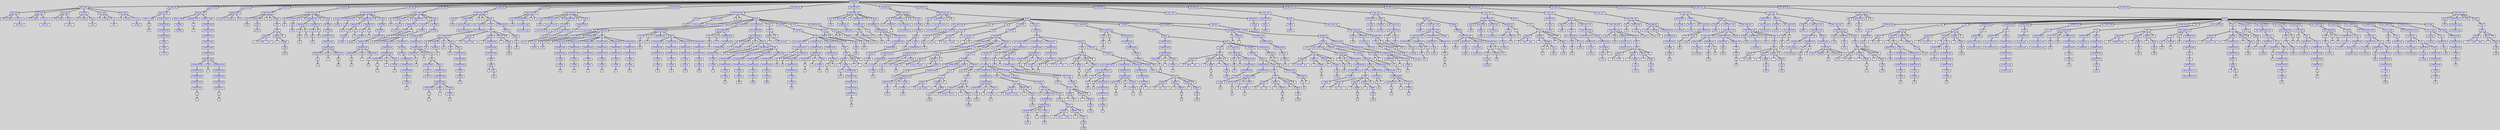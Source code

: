digraph {

	ordering=out;
	ranksep=.4;
	bgcolor="lightgrey"; node [shape=box, fixedsize=false, fontsize=12, fontname="Helvetica-bold", fontcolor="blue"
		width=.25, height=.25, color="black", fillcolor="white", style="filled, solid, bold"];
	edge [arrowsize=.5, color="black", style="bold"]

  n0 [label="PROGRAM"];
  n1 [label="INCLUDES"];
  n1 [label="INCLUDES"];
  n2 [label="INCLUDE"];
  n2 [label="INCLUDE"];
  n3 [label="#"];
  n4 [label="include"];
  n5 [label="Iostream"];
  n5 [label="Iostream"];
  n6 [label="<iostream>"];
  n7 [label="INCLUDE"];
  n7 [label="INCLUDE"];
  n8 [label="#"];
  n9 [label="include"];
  n10 [label="Fstream"];
  n10 [label="Fstream"];
  n11 [label="<fstream>"];
  n12 [label="INCLUDE"];
  n12 [label="INCLUDE"];
  n13 [label="#"];
  n14 [label="include"];
  n15 [label="Vector"];
  n15 [label="Vector"];
  n16 [label="<vector>"];
  n17 [label="INCLUDE"];
  n17 [label="INCLUDE"];
  n18 [label="#"];
  n19 [label="include"];
  n20 [label="Map"];
  n20 [label="Map"];
  n21 [label="<map>"];
  n22 [label="INCLUDE"];
  n22 [label="INCLUDE"];
  n23 [label="#"];
  n24 [label="include"];
  n25 [label="Set"];
  n25 [label="Set"];
  n26 [label="<set>"];
  n27 [label="INCLUDE"];
  n27 [label="INCLUDE"];
  n28 [label="#"];
  n29 [label="include"];
  n30 [label="Cstring"];
  n30 [label="Cstring"];
  n31 [label="<cstring>"];
  n32 [label="DEFINITION"];
  n32 [label="DEFINITION"];
  n33 [label="MACRO_DEF"];
  n33 [label="MACRO_DEF"];
  n34 [label="MARCO_NAME"];
  n34 [label="MARCO_NAME"];
  n35 [label="PI"];
  n35 [label="PI"];
  n36 [label="PI"];
  n37 [label="MARCO_BODY"];
  n37 [label="MARCO_BODY"];
  n38 [label="EXPRESSION"];
  n38 [label="EXPRESSION"];
  n39 [label="EXPRESSION"];
  n39 [label="EXPRESSION"];
  n40 [label="EXPRESSION"];
  n40 [label="EXPRESSION"];
  n41 [label="LITERAL"];
  n41 [label="LITERAL"];
  n42 [label="LITERAL"];
  n42 [label="LITERAL"];
  n43 [label="3.14159"];
  n44 [label="DEFINITION"];
  n44 [label="DEFINITION"];
  n45 [label="MACRO_DEF"];
  n45 [label="MACRO_DEF"];
  n46 [label="MARCO_NAME"];
  n46 [label="MARCO_NAME"];
  n47 [label="SQUARE"];
  n47 [label="SQUARE"];
  n48 [label="SQUARE"];
  n49 [label="PARAMETERS"];
  n49 [label="PARAMETERS"];
  n50 [label="x"];
  n50 [label="x"];
  n51 [label="x"];
  n52 [label="MARCO_BODY"];
  n52 [label="MARCO_BODY"];
  n53 [label="EXPRESSION"];
  n53 [label="EXPRESSION"];
  n54 [label="EXPRESSION"];
  n54 [label="EXPRESSION"];
  n55 [label="EXPRESSION"];
  n55 [label="EXPRESSION"];
  n56 [label="EXPRESSION"];
  n56 [label="EXPRESSION"];
  n57 [label="EXPRESSION"];
  n57 [label="EXPRESSION"];
  n58 [label="EXPRESSION"];
  n58 [label="EXPRESSION"];
  n59 [label="EXPRESSION"];
  n59 [label="EXPRESSION"];
  n60 [label="EXPRESSION"];
  n60 [label="EXPRESSION"];
  n61 [label="EXPRESSION"];
  n61 [label="EXPRESSION"];
  n62 [label="EXPRESSION"];
  n62 [label="EXPRESSION"];
  n63 [label="EXPRESSION"];
  n63 [label="EXPRESSION"];
  n64 [label="IDENTIFIER"];
  n64 [label="IDENTIFIER"];
  n65 [label="x"];
  n65 [label="x"];
  n66 [label="x"];
  n67 [label="STAR"];
  n67 [label="STAR"];
  n68 [label="*"];
  n69 [label="EXPRESSION"];
  n69 [label="EXPRESSION"];
  n70 [label="EXPRESSION"];
  n70 [label="EXPRESSION"];
  n71 [label="EXPRESSION"];
  n71 [label="EXPRESSION"];
  n72 [label="EXPRESSION"];
  n72 [label="EXPRESSION"];
  n73 [label="IDENTIFIER"];
  n73 [label="IDENTIFIER"];
  n74 [label="x"];
  n74 [label="x"];
  n75 [label="x"];
  n76 [label="DEFINITION"];
  n76 [label="DEFINITION"];
  n77 [label="NAMESPACE"];
  n77 [label="NAMESPACE"];
  n78 [label="using"];
  n79 [label="namespace"];
  n80 [label="std"];
  n81 [label="DEFINITION"];
  n81 [label="DEFINITION"];
  n82 [label="FUNCTION_DEF"];
  n82 [label="FUNCTION_DEF"];
  n83 [label="VOID"];
  n83 [label="VOID"];
  n84 [label="void"];
  n85 [label="IDENTIFIER"];
  n85 [label="IDENTIFIER"];
  n86 [label="greet"];
  n86 [label="greet"];
  n87 [label="greet"];
  n88 [label="("];
  n89 [label=")"];
  n90 [label="BODY"];
  n90 [label="BODY"];
  n91 [label="COUT"];
  n91 [label="COUT"];
  n92 [label="COUT"];
  n92 [label="COUT"];
  n93 [label="INSERT"];
  n93 [label="INSERT"];
  n94 [label="<<"];
  n95 [label="\"Hello,...asics!\""];
  n96 [label="INSERT"];
  n96 [label="INSERT"];
  n97 [label="<<"];
  n98 [label="ARRAY"];
  n98 [label="ARRAY"];
  n99 [label="endl"];
  n99 [label="endl"];
  n100 [label="endl"];
  n101 [label=";"];
  n102 [label="DEFINITION"];
  n102 [label="DEFINITION"];
  n103 [label="FUNCTION_DEF"];
  n103 [label="FUNCTION_DEF"];
  n104 [label="INT"];
  n104 [label="INT"];
  n105 [label="int"];
  n106 [label="IDENTIFIER"];
  n106 [label="IDENTIFIER"];
  n107 [label="add"];
  n107 [label="add"];
  n108 [label="add"];
  n109 [label="("];
  n110 [label="PARAMETERS"];
  n110 [label="PARAMETERS"];
  n111 [label="PARAMETER"];
  n111 [label="PARAMETER"];
  n112 [label="TYPE"];
  n112 [label="TYPE"];
  n113 [label="INT"];
  n113 [label="INT"];
  n114 [label="int"];
  n115 [label="a"];
  n115 [label="a"];
  n116 [label="a"];
  n117 [label="PARAMETER"];
  n117 [label="PARAMETER"];
  n118 [label="TYPE"];
  n118 [label="TYPE"];
  n119 [label="INT"];
  n119 [label="INT"];
  n120 [label="int"];
  n121 [label="b"];
  n121 [label="b"];
  n122 [label="b"];
  n123 [label=")"];
  n124 [label="BODY"];
  n124 [label="BODY"];
  n125 [label="RETURN"];
  n125 [label="RETURN"];
  n126 [label="RETURN"];
  n126 [label="RETURN"];
  n127 [label="EXPRESSION"];
  n127 [label="EXPRESSION"];
  n128 [label="EXPRESSION"];
  n128 [label="EXPRESSION"];
  n129 [label="EXPRESSION"];
  n129 [label="EXPRESSION"];
  n130 [label="IDENTIFIER"];
  n130 [label="IDENTIFIER"];
  n131 [label="a"];
  n131 [label="a"];
  n132 [label="a"];
  n133 [label="PLUS"];
  n133 [label="PLUS"];
  n134 [label="+"];
  n135 [label="IDENTIFIER"];
  n135 [label="IDENTIFIER"];
  n136 [label="b"];
  n136 [label="b"];
  n137 [label="b"];
  n138 [label="DEFINITION"];
  n138 [label="DEFINITION"];
  n139 [label="FUNCTION_DEF"];
  n139 [label="FUNCTION_DEF"];
  n140 [label="DOUBLE"];
  n140 [label="DOUBLE"];
  n141 [label="double"];
  n142 [label="IDENTIFIER"];
  n142 [label="IDENTIFIER"];
  n143 [label="add"];
  n143 [label="add"];
  n144 [label="add"];
  n145 [label="("];
  n146 [label="PARAMETERS"];
  n146 [label="PARAMETERS"];
  n147 [label="PARAMETER"];
  n147 [label="PARAMETER"];
  n148 [label="TYPE"];
  n148 [label="TYPE"];
  n149 [label="DOUBLE"];
  n149 [label="DOUBLE"];
  n150 [label="double"];
  n151 [label="a"];
  n151 [label="a"];
  n152 [label="a"];
  n153 [label="PARAMETER"];
  n153 [label="PARAMETER"];
  n154 [label="TYPE"];
  n154 [label="TYPE"];
  n155 [label="DOUBLE"];
  n155 [label="DOUBLE"];
  n156 [label="double"];
  n157 [label="b"];
  n157 [label="b"];
  n158 [label="b"];
  n159 [label=")"];
  n160 [label="BODY"];
  n160 [label="BODY"];
  n161 [label="RETURN"];
  n161 [label="RETURN"];
  n162 [label="RETURN"];
  n162 [label="RETURN"];
  n163 [label="EXPRESSION"];
  n163 [label="EXPRESSION"];
  n164 [label="EXPRESSION"];
  n164 [label="EXPRESSION"];
  n165 [label="EXPRESSION"];
  n165 [label="EXPRESSION"];
  n166 [label="IDENTIFIER"];
  n166 [label="IDENTIFIER"];
  n167 [label="a"];
  n167 [label="a"];
  n168 [label="a"];
  n169 [label="PLUS"];
  n169 [label="PLUS"];
  n170 [label="+"];
  n171 [label="IDENTIFIER"];
  n171 [label="IDENTIFIER"];
  n172 [label="b"];
  n172 [label="b"];
  n173 [label="b"];
  n174 [label="DEFINITION"];
  n174 [label="DEFINITION"];
  n175 [label="FUNCTION_DEF"];
  n175 [label="FUNCTION_DEF"];
  n176 [label="INT"];
  n176 [label="INT"];
  n177 [label="int"];
  n178 [label="IDENTIFIER"];
  n178 [label="IDENTIFIER"];
  n179 [label="factorial"];
  n179 [label="factorial"];
  n180 [label="factorial"];
  n181 [label="("];
  n182 [label="PARAMETERS"];
  n182 [label="PARAMETERS"];
  n183 [label="PARAMETER"];
  n183 [label="PARAMETER"];
  n184 [label="TYPE"];
  n184 [label="TYPE"];
  n185 [label="INT"];
  n185 [label="INT"];
  n186 [label="int"];
  n187 [label="n"];
  n187 [label="n"];
  n188 [label="n"];
  n189 [label=")"];
  n190 [label="BODY"];
  n190 [label="BODY"];
  n191 [label="CONTROL"];
  n191 [label="CONTROL"];
  n192 [label="CONTROL"];
  n192 [label="CONTROL"];
  n193 [label="CONTROL"];
  n193 [label="CONTROL"];
  n194 [label="if"];
  n195 [label="EXPRESSION"];
  n195 [label="EXPRESSION"];
  n196 [label="EXPRESSION"];
  n196 [label="EXPRESSION"];
  n197 [label="EXPRESSION"];
  n197 [label="EXPRESSION"];
  n198 [label="IDENTIFIER"];
  n198 [label="IDENTIFIER"];
  n199 [label="n"];
  n199 [label="n"];
  n200 [label="n"];
  n201 [label="LE"];
  n201 [label="LE"];
  n202 [label="<="];
  n203 [label="LITERAL"];
  n203 [label="LITERAL"];
  n204 [label="LITERAL"];
  n204 [label="LITERAL"];
  n205 [label="1"];
  n206 [label="STATEMENTS"];
  n206 [label="STATEMENTS"];
  n207 [label="RETURN"];
  n207 [label="RETURN"];
  n208 [label="RETURN"];
  n208 [label="RETURN"];
  n209 [label="EXPRESSION"];
  n209 [label="EXPRESSION"];
  n210 [label="EXPRESSION"];
  n210 [label="EXPRESSION"];
  n211 [label="EXPRESSION"];
  n211 [label="EXPRESSION"];
  n212 [label="LITERAL"];
  n212 [label="LITERAL"];
  n213 [label="LITERAL"];
  n213 [label="LITERAL"];
  n214 [label="1"];
  n215 [label="RETURN"];
  n215 [label="RETURN"];
  n216 [label="RETURN"];
  n216 [label="RETURN"];
  n217 [label="EXPRESSION"];
  n217 [label="EXPRESSION"];
  n218 [label="EXPRESSION"];
  n218 [label="EXPRESSION"];
  n219 [label="EXPRESSION"];
  n219 [label="EXPRESSION"];
  n220 [label="IDENTIFIER"];
  n220 [label="IDENTIFIER"];
  n221 [label="n"];
  n221 [label="n"];
  n222 [label="n"];
  n223 [label="STAR"];
  n223 [label="STAR"];
  n224 [label="*"];
  n225 [label="CALL"];
  n225 [label="CALL"];
  n226 [label="CALL"];
  n226 [label="CALL"];
  n227 [label="IDENTIFIER"];
  n227 [label="IDENTIFIER"];
  n228 [label="factorial"];
  n228 [label="factorial"];
  n229 [label="factorial"];
  n230 [label="ARGS"];
  n230 [label="ARGS"];
  n231 [label="EXPRESSION"];
  n231 [label="EXPRESSION"];
  n232 [label="EXPRESSION"];
  n232 [label="EXPRESSION"];
  n233 [label="EXPRESSION"];
  n233 [label="EXPRESSION"];
  n234 [label="IDENTIFIER"];
  n234 [label="IDENTIFIER"];
  n235 [label="n"];
  n235 [label="n"];
  n236 [label="n"];
  n237 [label="MINUS"];
  n237 [label="MINUS"];
  n238 [label="-"];
  n239 [label="LITERAL"];
  n239 [label="LITERAL"];
  n240 [label="LITERAL"];
  n240 [label="LITERAL"];
  n241 [label="1"];
  n242 [label="DEFINITION"];
  n242 [label="DEFINITION"];
  n243 [label="FUNCTION_DEF"];
  n243 [label="FUNCTION_DEF"];
  n244 [label="VOID"];
  n244 [label="VOID"];
  n245 [label="void"];
  n246 [label="IDENTIFIER"];
  n246 [label="IDENTIFIER"];
  n247 [label="pointerExample"];
  n247 [label="pointerExample"];
  n248 [label="pointerExample"];
  n249 [label="("];
  n250 [label=")"];
  n251 [label="BODY"];
  n251 [label="BODY"];
  n252 [label="DECLARATION"];
  n252 [label="DECLARATION"];
  n253 [label="DECLARATION"];
  n253 [label="DECLARATION"];
  n254 [label="DECLARATION"];
  n254 [label="DECLARATION"];
  n255 [label="INT"];
  n255 [label="INT"];
  n256 [label="int"];
  n257 [label="POINTER"];
  n257 [label="POINTER"];
  n258 [label="POINTER"];
  n258 [label="POINTER"];
  n259 [label="*"];
  n260 [label="ptr"];
  n260 [label="ptr"];
  n261 [label="ptr"];
  n262 [label="NEW"];
  n262 [label="NEW"];
  n263 [label="INT"];
  n263 [label="INT"];
  n264 [label="int"];
  n265 [label="ARGS"];
  n265 [label="ARGS"];
  n266 [label="EXPRESSION"];
  n266 [label="EXPRESSION"];
  n267 [label="EXPRESSION"];
  n267 [label="EXPRESSION"];
  n268 [label="EXPRESSION"];
  n268 [label="EXPRESSION"];
  n269 [label="LITERAL"];
  n269 [label="LITERAL"];
  n270 [label="LITERAL"];
  n270 [label="LITERAL"];
  n271 [label="10"];
  n272 [label="COUT"];
  n272 [label="COUT"];
  n273 [label="COUT"];
  n273 [label="COUT"];
  n274 [label="INSERT"];
  n274 [label="INSERT"];
  n275 [label="<<"];
  n276 [label="\"Pointer Value: \""];
  n277 [label="INSERT"];
  n277 [label="INSERT"];
  n278 [label="<<"];
  n279 [label="EXPRESSION"];
  n279 [label="EXPRESSION"];
  n280 [label="EXPRESSION"];
  n280 [label="EXPRESSION"];
  n281 [label="EXPRESSION"];
  n281 [label="EXPRESSION"];
  n282 [label="DEREF"];
  n282 [label="DEREF"];
  n283 [label="DEREF"];
  n283 [label="DEREF"];
  n284 [label="*"];
  n285 [label="ptr"];
  n285 [label="ptr"];
  n286 [label="ptr"];
  n287 [label="INSERT"];
  n287 [label="INSERT"];
  n288 [label="<<"];
  n289 [label="ARRAY"];
  n289 [label="ARRAY"];
  n290 [label="endl"];
  n290 [label="endl"];
  n291 [label="endl"];
  n292 [label=";"];
  n293 [label="EXPRESSION"];
  n293 [label="EXPRESSION"];
  n294 [label="DELETE"];
  n294 [label="DELETE"];
  n295 [label="ARRAY"];
  n295 [label="ARRAY"];
  n296 [label="ptr"];
  n296 [label="ptr"];
  n297 [label="ptr"];
  n298 [label="DEFINITION"];
  n298 [label="DEFINITION"];
  n299 [label="FUNCTION_DEF"];
  n299 [label="FUNCTION_DEF"];
  n300 [label="VOID"];
  n300 [label="VOID"];
  n301 [label="void"];
  n302 [label="IDENTIFIER"];
  n302 [label="IDENTIFIER"];
  n303 [label="printMessage"];
  n303 [label="printMessage"];
  n304 [label="printMessage"];
  n305 [label="("];
  n306 [label=")"];
  n307 [label="DEFINITION"];
  n307 [label="DEFINITION"];
  n308 [label="FUNCTION_DEF"];
  n308 [label="FUNCTION_DEF"];
  n309 [label="VOID"];
  n309 [label="VOID"];
  n310 [label="void"];
  n311 [label="IDENTIFIER"];
  n311 [label="IDENTIFIER"];
  n312 [label="executeFunction"];
  n312 [label="executeFunction"];
  n313 [label="executeFunction"];
  n314 [label="("];
  n315 [label="PARAMETERS"];
  n315 [label="PARAMETERS"];
  n316 [label="POINTER"];
  n316 [label="POINTER"];
  n317 [label="VOID"];
  n317 [label="VOID"];
  n318 [label="void"];
  n319 [label="IDENTIFIER"];
  n319 [label="IDENTIFIER"];
  n320 [label="funcPtr"];
  n320 [label="funcPtr"];
  n321 [label="funcPtr"];
  n322 [label=")"];
  n323 [label="BODY"];
  n323 [label="BODY"];
  n324 [label="EXPRESSION"];
  n324 [label="EXPRESSION"];
  n325 [label="CALL"];
  n325 [label="CALL"];
  n326 [label="IDENTIFIER"];
  n326 [label="IDENTIFIER"];
  n327 [label="funcPtr"];
  n327 [label="funcPtr"];
  n328 [label="funcPtr"];
  n329 [label="DEFINITION"];
  n329 [label="DEFINITION"];
  n330 [label="FUNCTION_DEF"];
  n330 [label="FUNCTION_DEF"];
  n331 [label="VOID"];
  n331 [label="VOID"];
  n332 [label="void"];
  n333 [label="IDENTIFIER"];
  n333 [label="IDENTIFIER"];
  n334 [label="arrayExamples"];
  n334 [label="arrayExamples"];
  n335 [label="arrayExamples"];
  n336 [label="("];
  n337 [label=")"];
  n338 [label="BODY"];
  n338 [label="BODY"];
  n339 [label="DECLARATION"];
  n339 [label="DECLARATION"];
  n340 [label="DECLARATION"];
  n340 [label="DECLARATION"];
  n341 [label="TYPE"];
  n341 [label="TYPE"];
  n342 [label="INT"];
  n342 [label="INT"];
  n343 [label="int"];
  n344 [label="arr1"];
  n344 [label="arr1"];
  n345 [label="arr1"];
  n346 [label="DIMENSIONS"];
  n346 [label="DIMENSIONS"];
  n347 [label="EXPRESSION"];
  n347 [label="EXPRESSION"];
  n348 [label="EXPRESSION"];
  n348 [label="EXPRESSION"];
  n349 [label="EXPRESSION"];
  n349 [label="EXPRESSION"];
  n350 [label="LITERAL"];
  n350 [label="LITERAL"];
  n351 [label="LITERAL"];
  n351 [label="LITERAL"];
  n352 [label="5"];
  n353 [label="INIT"];
  n353 [label="INIT"];
  n354 [label="EXPRESSION"];
  n354 [label="EXPRESSION"];
  n355 [label="EXPRESSION"];
  n355 [label="EXPRESSION"];
  n356 [label="EXPRESSION"];
  n356 [label="EXPRESSION"];
  n357 [label="LITERAL"];
  n357 [label="LITERAL"];
  n358 [label="LITERAL"];
  n358 [label="LITERAL"];
  n359 [label="1"];
  n360 [label="EXPRESSION"];
  n360 [label="EXPRESSION"];
  n361 [label="EXPRESSION"];
  n361 [label="EXPRESSION"];
  n362 [label="EXPRESSION"];
  n362 [label="EXPRESSION"];
  n363 [label="LITERAL"];
  n363 [label="LITERAL"];
  n364 [label="LITERAL"];
  n364 [label="LITERAL"];
  n365 [label="2"];
  n366 [label="EXPRESSION"];
  n366 [label="EXPRESSION"];
  n367 [label="EXPRESSION"];
  n367 [label="EXPRESSION"];
  n368 [label="EXPRESSION"];
  n368 [label="EXPRESSION"];
  n369 [label="LITERAL"];
  n369 [label="LITERAL"];
  n370 [label="LITERAL"];
  n370 [label="LITERAL"];
  n371 [label="3"];
  n372 [label="EXPRESSION"];
  n372 [label="EXPRESSION"];
  n373 [label="EXPRESSION"];
  n373 [label="EXPRESSION"];
  n374 [label="EXPRESSION"];
  n374 [label="EXPRESSION"];
  n375 [label="LITERAL"];
  n375 [label="LITERAL"];
  n376 [label="LITERAL"];
  n376 [label="LITERAL"];
  n377 [label="4"];
  n378 [label="EXPRESSION"];
  n378 [label="EXPRESSION"];
  n379 [label="EXPRESSION"];
  n379 [label="EXPRESSION"];
  n380 [label="EXPRESSION"];
  n380 [label="EXPRESSION"];
  n381 [label="LITERAL"];
  n381 [label="LITERAL"];
  n382 [label="LITERAL"];
  n382 [label="LITERAL"];
  n383 [label="5"];
  n384 [label="DECLARATION"];
  n384 [label="DECLARATION"];
  n385 [label="DECLARATION"];
  n385 [label="DECLARATION"];
  n386 [label="TYPE"];
  n386 [label="TYPE"];
  n387 [label="INT"];
  n387 [label="INT"];
  n388 [label="int"];
  n389 [label="arr2"];
  n389 [label="arr2"];
  n390 [label="arr2"];
  n391 [label="DIMENSIONS"];
  n392 [label="INIT"];
  n392 [label="INIT"];
  n393 [label="EXPRESSION"];
  n393 [label="EXPRESSION"];
  n394 [label="EXPRESSION"];
  n394 [label="EXPRESSION"];
  n395 [label="EXPRESSION"];
  n395 [label="EXPRESSION"];
  n396 [label="LITERAL"];
  n396 [label="LITERAL"];
  n397 [label="LITERAL"];
  n397 [label="LITERAL"];
  n398 [label="10"];
  n399 [label="EXPRESSION"];
  n399 [label="EXPRESSION"];
  n400 [label="EXPRESSION"];
  n400 [label="EXPRESSION"];
  n401 [label="EXPRESSION"];
  n401 [label="EXPRESSION"];
  n402 [label="LITERAL"];
  n402 [label="LITERAL"];
  n403 [label="LITERAL"];
  n403 [label="LITERAL"];
  n404 [label="20"];
  n405 [label="EXPRESSION"];
  n405 [label="EXPRESSION"];
  n406 [label="EXPRESSION"];
  n406 [label="EXPRESSION"];
  n407 [label="EXPRESSION"];
  n407 [label="EXPRESSION"];
  n408 [label="LITERAL"];
  n408 [label="LITERAL"];
  n409 [label="LITERAL"];
  n409 [label="LITERAL"];
  n410 [label="30"];
  n411 [label="EXPRESSION"];
  n411 [label="EXPRESSION"];
  n412 [label="EXPRESSION"];
  n412 [label="EXPRESSION"];
  n413 [label="EXPRESSION"];
  n413 [label="EXPRESSION"];
  n414 [label="LITERAL"];
  n414 [label="LITERAL"];
  n415 [label="LITERAL"];
  n415 [label="LITERAL"];
  n416 [label="40"];
  n417 [label="DECLARATION"];
  n417 [label="DECLARATION"];
  n418 [label="DECLARATION"];
  n418 [label="DECLARATION"];
  n419 [label="TYPE"];
  n419 [label="TYPE"];
  n420 [label="INT"];
  n420 [label="INT"];
  n421 [label="int"];
  n422 [label="arr3"];
  n422 [label="arr3"];
  n423 [label="arr3"];
  n424 [label="DIMENSIONS"];
  n424 [label="DIMENSIONS"];
  n425 [label="EXPRESSION"];
  n425 [label="EXPRESSION"];
  n426 [label="EXPRESSION"];
  n426 [label="EXPRESSION"];
  n427 [label="EXPRESSION"];
  n427 [label="EXPRESSION"];
  n428 [label="LITERAL"];
  n428 [label="LITERAL"];
  n429 [label="LITERAL"];
  n429 [label="LITERAL"];
  n430 [label="5"];
  n431 [label="DECLARATION"];
  n431 [label="DECLARATION"];
  n432 [label="DECLARATION"];
  n432 [label="DECLARATION"];
  n433 [label="DECLARATION"];
  n433 [label="DECLARATION"];
  n434 [label="INT"];
  n434 [label="INT"];
  n435 [label="int"];
  n436 [label="POINTER"];
  n436 [label="POINTER"];
  n437 [label="POINTER"];
  n437 [label="POINTER"];
  n438 [label="*"];
  n439 [label="arr4"];
  n439 [label="arr4"];
  n440 [label="arr4"];
  n441 [label="NEW"];
  n441 [label="NEW"];
  n442 [label="INT"];
  n442 [label="INT"];
  n443 [label="int"];
  n444 [label="DIMENSIONS"];
  n444 [label="DIMENSIONS"];
  n445 [label="EXPRESSION"];
  n445 [label="EXPRESSION"];
  n446 [label="EXPRESSION"];
  n446 [label="EXPRESSION"];
  n447 [label="EXPRESSION"];
  n447 [label="EXPRESSION"];
  n448 [label="LITERAL"];
  n448 [label="LITERAL"];
  n449 [label="LITERAL"];
  n449 [label="LITERAL"];
  n450 [label="3"];
  n451 [label="INIT"];
  n451 [label="INIT"];
  n452 [label="EXPRESSION"];
  n452 [label="EXPRESSION"];
  n453 [label="EXPRESSION"];
  n453 [label="EXPRESSION"];
  n454 [label="EXPRESSION"];
  n454 [label="EXPRESSION"];
  n455 [label="LITERAL"];
  n455 [label="LITERAL"];
  n456 [label="LITERAL"];
  n456 [label="LITERAL"];
  n457 [label="100"];
  n458 [label="EXPRESSION"];
  n458 [label="EXPRESSION"];
  n459 [label="EXPRESSION"];
  n459 [label="EXPRESSION"];
  n460 [label="EXPRESSION"];
  n460 [label="EXPRESSION"];
  n461 [label="LITERAL"];
  n461 [label="LITERAL"];
  n462 [label="LITERAL"];
  n462 [label="LITERAL"];
  n463 [label="200"];
  n464 [label="EXPRESSION"];
  n464 [label="EXPRESSION"];
  n465 [label="EXPRESSION"];
  n465 [label="EXPRESSION"];
  n466 [label="EXPRESSION"];
  n466 [label="EXPRESSION"];
  n467 [label="LITERAL"];
  n467 [label="LITERAL"];
  n468 [label="LITERAL"];
  n468 [label="LITERAL"];
  n469 [label="300"];
  n470 [label="COUT"];
  n470 [label="COUT"];
  n471 [label="COUT"];
  n471 [label="COUT"];
  n472 [label="INSERT"];
  n472 [label="INSERT"];
  n473 [label="<<"];
  n474 [label="\"Array elements: \""];
  n475 [label=";"];
  n476 [label="CONTROL"];
  n476 [label="CONTROL"];
  n477 [label="CONTROL"];
  n477 [label="CONTROL"];
  n478 [label="FOR"];
  n478 [label="FOR"];
  n479 [label="DECLARATIONLIST"];
  n479 [label="DECLARATIONLIST"];
  n480 [label="DECLARATIONLIST"];
  n480 [label="DECLARATIONLIST"];
  n481 [label="TYPE"];
  n481 [label="TYPE"];
  n482 [label="INT"];
  n482 [label="INT"];
  n483 [label="int"];
  n484 [label="DECLARATOR"];
  n484 [label="DECLARATOR"];
  n485 [label="i"];
  n485 [label="i"];
  n486 [label="i"];
  n487 [label="EXPRESSION"];
  n487 [label="EXPRESSION"];
  n488 [label="EXPRESSION"];
  n488 [label="EXPRESSION"];
  n489 [label="EXPRESSION"];
  n489 [label="EXPRESSION"];
  n490 [label="LITERAL"];
  n490 [label="LITERAL"];
  n491 [label="LITERAL"];
  n491 [label="LITERAL"];
  n492 [label="0"];
  n493 [label="EXPRESSION"];
  n493 [label="EXPRESSION"];
  n494 [label="EXPRESSION"];
  n494 [label="EXPRESSION"];
  n495 [label="EXPRESSION"];
  n495 [label="EXPRESSION"];
  n496 [label="IDENTIFIER"];
  n496 [label="IDENTIFIER"];
  n497 [label="i"];
  n497 [label="i"];
  n498 [label="i"];
  n499 [label="LT"];
  n499 [label="LT"];
  n500 [label="<"];
  n501 [label="LITERAL"];
  n501 [label="LITERAL"];
  n502 [label="LITERAL"];
  n502 [label="LITERAL"];
  n503 [label="5"];
  n504 [label="FORUPDATE"];
  n504 [label="FORUPDATE"];
  n505 [label="EXPRESSION"];
  n505 [label="EXPRESSION"];
  n506 [label="EXPRESSION"];
  n506 [label="EXPRESSION"];
  n507 [label="POSTINCR"];
  n507 [label="POSTINCR"];
  n508 [label="i"];
  n508 [label="i"];
  n509 [label="i"];
  n510 [label="++"];
  n511 [label="BODY"];
  n511 [label="BODY"];
  n512 [label="COUT"];
  n512 [label="COUT"];
  n513 [label="COUT"];
  n513 [label="COUT"];
  n514 [label="INSERT"];
  n514 [label="INSERT"];
  n515 [label="<<"];
  n516 [label="ARRAY"];
  n516 [label="ARRAY"];
  n517 [label="arr1"];
  n517 [label="arr1"];
  n518 [label="arr1"];
  n519 [label="DIMENSIONS"];
  n519 [label="DIMENSIONS"];
  n520 [label="EXPRESSION"];
  n520 [label="EXPRESSION"];
  n521 [label="EXPRESSION"];
  n521 [label="EXPRESSION"];
  n522 [label="EXPRESSION"];
  n522 [label="EXPRESSION"];
  n523 [label="IDENTIFIER"];
  n523 [label="IDENTIFIER"];
  n524 [label="i"];
  n524 [label="i"];
  n525 [label="i"];
  n526 [label="INSERT"];
  n526 [label="INSERT"];
  n527 [label="<<"];
  n528 [label="\" \""];
  n529 [label=";"];
  n530 [label="COUT"];
  n530 [label="COUT"];
  n531 [label="COUT"];
  n531 [label="COUT"];
  n532 [label="INSERT"];
  n532 [label="INSERT"];
  n533 [label="<<"];
  n534 [label="ARRAY"];
  n534 [label="ARRAY"];
  n535 [label="endl"];
  n535 [label="endl"];
  n536 [label="endl"];
  n537 [label=";"];
  n538 [label="EXPRESSION"];
  n538 [label="EXPRESSION"];
  n539 [label="DELETE"];
  n539 [label="DELETE"];
  n540 [label="["];
  n541 [label="]"];
  n542 [label="ARRAY"];
  n542 [label="ARRAY"];
  n543 [label="arr4"];
  n543 [label="arr4"];
  n544 [label="arr4"];
  n545 [label="DEFINITION"];
  n545 [label="DEFINITION"];
  n546 [label="FUNCTION_DEF"];
  n546 [label="FUNCTION_DEF"];
  n547 [label="VOID"];
  n547 [label="VOID"];
  n548 [label="void"];
  n549 [label="IDENTIFIER"];
  n549 [label="IDENTIFIER"];
  n550 [label="modifyValue"];
  n550 [label="modifyValue"];
  n551 [label="modifyValue"];
  n552 [label="("];
  n553 [label="PARAMETERS"];
  n553 [label="PARAMETERS"];
  n554 [label="PARAMETER"];
  n554 [label="PARAMETER"];
  n555 [label="TYPE"];
  n555 [label="TYPE"];
  n556 [label="INT"];
  n556 [label="INT"];
  n557 [label="int"];
  n558 [label="POINTER"];
  n558 [label="POINTER"];
  n559 [label="&"];
  n560 [label="ref"];
  n560 [label="ref"];
  n561 [label="ref"];
  n562 [label=")"];
  n563 [label="BODY"];
  n563 [label="BODY"];
  n564 [label="ASSIGNMENT"];
  n564 [label="ASSIGNMENT"];
  n565 [label="ASSIGNMENT"];
  n565 [label="ASSIGNMENT"];
  n566 [label="ref"];
  n566 [label="ref"];
  n567 [label="ref"];
  n568 [label="STAREQ"];
  n568 [label="STAREQ"];
  n569 [label="*="];
  n570 [label="EXPRESSION"];
  n570 [label="EXPRESSION"];
  n571 [label="EXPRESSION"];
  n571 [label="EXPRESSION"];
  n572 [label="EXPRESSION"];
  n572 [label="EXPRESSION"];
  n573 [label="LITERAL"];
  n573 [label="LITERAL"];
  n574 [label="LITERAL"];
  n574 [label="LITERAL"];
  n575 [label="2"];
  n576 [label="DEFINITION"];
  n576 [label="DEFINITION"];
  n577 [label="FUNCTION_DEF"];
  n577 [label="FUNCTION_DEF"];
  n578 [label="INT"];
  n578 [label="INT"];
  n579 [label="int"];
  n580 [label="POINTER"];
  n580 [label="POINTER"];
  n581 [label="*"];
  n582 [label="IDENTIFIER"];
  n582 [label="IDENTIFIER"];
  n583 [label="allocateMemory"];
  n583 [label="allocateMemory"];
  n584 [label="allocateMemory"];
  n585 [label="("];
  n586 [label=")"];
  n587 [label="BODY"];
  n587 [label="BODY"];
  n588 [label="RETURN"];
  n588 [label="RETURN"];
  n589 [label="RETURN"];
  n589 [label="RETURN"];
  n590 [label="NEW"];
  n590 [label="NEW"];
  n591 [label="INT"];
  n591 [label="INT"];
  n592 [label="int"];
  n593 [label="ARGS"];
  n593 [label="ARGS"];
  n594 [label="EXPRESSION"];
  n594 [label="EXPRESSION"];
  n595 [label="EXPRESSION"];
  n595 [label="EXPRESSION"];
  n596 [label="EXPRESSION"];
  n596 [label="EXPRESSION"];
  n597 [label="LITERAL"];
  n597 [label="LITERAL"];
  n598 [label="LITERAL"];
  n598 [label="LITERAL"];
  n599 [label="42"];
  n600 [label="DEFINITION"];
  n600 [label="DEFINITION"];
  n601 [label="FUNCTION_DEF"];
  n601 [label="FUNCTION_DEF"];
  n602 [label="VOID"];
  n602 [label="VOID"];
  n603 [label="void"];
  n604 [label="IDENTIFIER"];
  n604 [label="IDENTIFIER"];
  n605 [label="controlStatements"];
  n605 [label="controlStatements"];
  n606 [label="controlStatements"];
  n607 [label="("];
  n608 [label=")"];
  n609 [label="BODY"];
  n609 [label="BODY"];
  n610 [label="DECLARATION"];
  n610 [label="DECLARATION"];
  n611 [label="DECLARATION"];
  n611 [label="DECLARATION"];
  n612 [label="TYPE"];
  n612 [label="TYPE"];
  n613 [label="INT"];
  n613 [label="INT"];
  n614 [label="int"];
  n615 [label="num"];
  n615 [label="num"];
  n616 [label="num"];
  n617 [label="COUT"];
  n617 [label="COUT"];
  n618 [label="COUT"];
  n618 [label="COUT"];
  n619 [label="INSERT"];
  n619 [label="INSERT"];
  n620 [label="<<"];
  n621 [label="\"Enter a number: \""];
  n622 [label=";"];
  n623 [label="CIN"];
  n623 [label="CIN"];
  n624 [label="CIN"];
  n624 [label="CIN"];
  n625 [label="EXTRACT"];
  n625 [label="EXTRACT"];
  n626 [label=">>"];
  n627 [label="num"];
  n627 [label="num"];
  n628 [label="num"];
  n629 [label="CONTROL"];
  n629 [label="CONTROL"];
  n630 [label="CONTROL"];
  n630 [label="CONTROL"];
  n631 [label="CONTROL"];
  n631 [label="CONTROL"];
  n632 [label="if"];
  n633 [label="EXPRESSION"];
  n633 [label="EXPRESSION"];
  n634 [label="EXPRESSION"];
  n634 [label="EXPRESSION"];
  n635 [label="EXPRESSION"];
  n635 [label="EXPRESSION"];
  n636 [label="IDENTIFIER"];
  n636 [label="IDENTIFIER"];
  n637 [label="num"];
  n637 [label="num"];
  n638 [label="num"];
  n639 [label="GT"];
  n639 [label="GT"];
  n640 [label=">"];
  n641 [label="LITERAL"];
  n641 [label="LITERAL"];
  n642 [label="LITERAL"];
  n642 [label="LITERAL"];
  n643 [label="0"];
  n644 [label="BODY"];
  n644 [label="BODY"];
  n645 [label="COUT"];
  n645 [label="COUT"];
  n646 [label="COUT"];
  n646 [label="COUT"];
  n647 [label="INSERT"];
  n647 [label="INSERT"];
  n648 [label="<<"];
  n649 [label="\"Positive number.\""];
  n650 [label="INSERT"];
  n650 [label="INSERT"];
  n651 [label="<<"];
  n652 [label="ARRAY"];
  n652 [label="ARRAY"];
  n653 [label="endl"];
  n653 [label="endl"];
  n654 [label="endl"];
  n655 [label=";"];
  n656 [label="CONTROL"];
  n656 [label="CONTROL"];
  n657 [label="CONTROL"];
  n657 [label="CONTROL"];
  n658 [label="CONTROL"];
  n658 [label="CONTROL"];
  n659 [label="if"];
  n660 [label="EXPRESSION"];
  n660 [label="EXPRESSION"];
  n661 [label="EXPRESSION"];
  n661 [label="EXPRESSION"];
  n662 [label="EXPRESSION"];
  n662 [label="EXPRESSION"];
  n663 [label="IDENTIFIER"];
  n663 [label="IDENTIFIER"];
  n664 [label="num"];
  n664 [label="num"];
  n665 [label="num"];
  n666 [label="GT"];
  n666 [label="GT"];
  n667 [label=">"];
  n668 [label="LITERAL"];
  n668 [label="LITERAL"];
  n669 [label="LITERAL"];
  n669 [label="LITERAL"];
  n670 [label="100"];
  n671 [label="BODY"];
  n671 [label="BODY"];
  n672 [label="COUT"];
  n672 [label="COUT"];
  n673 [label="COUT"];
  n673 [label="COUT"];
  n674 [label="INSERT"];
  n674 [label="INSERT"];
  n675 [label="<<"];
  n676 [label="\"Large number.\""];
  n677 [label="INSERT"];
  n677 [label="INSERT"];
  n678 [label="<<"];
  n679 [label="ARRAY"];
  n679 [label="ARRAY"];
  n680 [label="endl"];
  n680 [label="endl"];
  n681 [label="endl"];
  n682 [label=";"];
  n683 [label="CONTROL"];
  n683 [label="CONTROL"];
  n684 [label="else"];
  n685 [label="BODY"];
  n685 [label="BODY"];
  n686 [label="COUT"];
  n686 [label="COUT"];
  n687 [label="COUT"];
  n687 [label="COUT"];
  n688 [label="INSERT"];
  n688 [label="INSERT"];
  n689 [label="<<"];
  n690 [label="\"Medium number.\""];
  n691 [label="INSERT"];
  n691 [label="INSERT"];
  n692 [label="<<"];
  n693 [label="ARRAY"];
  n693 [label="ARRAY"];
  n694 [label="endl"];
  n694 [label="endl"];
  n695 [label="endl"];
  n696 [label=";"];
  n697 [label="CONTROL"];
  n697 [label="CONTROL"];
  n698 [label="else"];
  n699 [label="STATEMENTS"];
  n699 [label="STATEMENTS"];
  n700 [label="CONTROL"];
  n700 [label="CONTROL"];
  n701 [label="CONTROL"];
  n701 [label="CONTROL"];
  n702 [label="CONTROL"];
  n702 [label="CONTROL"];
  n703 [label="if"];
  n704 [label="EXPRESSION"];
  n704 [label="EXPRESSION"];
  n705 [label="EXPRESSION"];
  n705 [label="EXPRESSION"];
  n706 [label="EXPRESSION"];
  n706 [label="EXPRESSION"];
  n707 [label="IDENTIFIER"];
  n707 [label="IDENTIFIER"];
  n708 [label="num"];
  n708 [label="num"];
  n709 [label="num"];
  n710 [label="LT"];
  n710 [label="LT"];
  n711 [label="<"];
  n712 [label="LITERAL"];
  n712 [label="LITERAL"];
  n713 [label="LITERAL"];
  n713 [label="LITERAL"];
  n714 [label="0"];
  n715 [label="BODY"];
  n715 [label="BODY"];
  n716 [label="COUT"];
  n716 [label="COUT"];
  n717 [label="COUT"];
  n717 [label="COUT"];
  n718 [label="INSERT"];
  n718 [label="INSERT"];
  n719 [label="<<"];
  n720 [label="\"Negative number.\""];
  n721 [label="INSERT"];
  n721 [label="INSERT"];
  n722 [label="<<"];
  n723 [label="ARRAY"];
  n723 [label="ARRAY"];
  n724 [label="endl"];
  n724 [label="endl"];
  n725 [label="endl"];
  n726 [label=";"];
  n727 [label="CONTROL"];
  n727 [label="CONTROL"];
  n728 [label="CONTROL"];
  n728 [label="CONTROL"];
  n729 [label="CONTROL"];
  n729 [label="CONTROL"];
  n730 [label="if"];
  n731 [label="EXPRESSION"];
  n731 [label="EXPRESSION"];
  n732 [label="EXPRESSION"];
  n732 [label="EXPRESSION"];
  n733 [label="EXPRESSION"];
  n733 [label="EXPRESSION"];
  n734 [label="IDENTIFIER"];
  n734 [label="IDENTIFIER"];
  n735 [label="num"];
  n735 [label="num"];
  n736 [label="num"];
  n737 [label="LT"];
  n737 [label="LT"];
  n738 [label="<"];
  n739 [label="LITERAL"];
  n739 [label="LITERAL"];
  n740 [label="MINUS"];
  n740 [label="MINUS"];
  n741 [label="50"];
  n742 [label="BODY"];
  n742 [label="BODY"];
  n743 [label="COUT"];
  n743 [label="COUT"];
  n744 [label="COUT"];
  n744 [label="COUT"];
  n745 [label="INSERT"];
  n745 [label="INSERT"];
  n746 [label="<<"];
  n747 [label="\"Very n...umber.\""];
  n748 [label="INSERT"];
  n748 [label="INSERT"];
  n749 [label="<<"];
  n750 [label="ARRAY"];
  n750 [label="ARRAY"];
  n751 [label="endl"];
  n751 [label="endl"];
  n752 [label="endl"];
  n753 [label=";"];
  n754 [label="CONTROL"];
  n754 [label="CONTROL"];
  n755 [label="else"];
  n756 [label="BODY"];
  n756 [label="BODY"];
  n757 [label="COUT"];
  n757 [label="COUT"];
  n758 [label="COUT"];
  n758 [label="COUT"];
  n759 [label="INSERT"];
  n759 [label="INSERT"];
  n760 [label="<<"];
  n761 [label="\"Zero.\""];
  n762 [label="INSERT"];
  n762 [label="INSERT"];
  n763 [label="<<"];
  n764 [label="ARRAY"];
  n764 [label="ARRAY"];
  n765 [label="endl"];
  n765 [label="endl"];
  n766 [label="endl"];
  n767 [label=";"];
  n768 [label="CONTROL"];
  n768 [label="CONTROL"];
  n769 [label="CONTROL"];
  n769 [label="CONTROL"];
  n770 [label="FOR"];
  n770 [label="FOR"];
  n771 [label="DECLARATIONLIST"];
  n771 [label="DECLARATIONLIST"];
  n772 [label="DECLARATIONLIST"];
  n772 [label="DECLARATIONLIST"];
  n773 [label="TYPE"];
  n773 [label="TYPE"];
  n774 [label="INT"];
  n774 [label="INT"];
  n775 [label="int"];
  n776 [label="DECLARATOR"];
  n776 [label="DECLARATOR"];
  n777 [label="i"];
  n777 [label="i"];
  n778 [label="i"];
  n779 [label="EXPRESSION"];
  n779 [label="EXPRESSION"];
  n780 [label="EXPRESSION"];
  n780 [label="EXPRESSION"];
  n781 [label="EXPRESSION"];
  n781 [label="EXPRESSION"];
  n782 [label="LITERAL"];
  n782 [label="LITERAL"];
  n783 [label="LITERAL"];
  n783 [label="LITERAL"];
  n784 [label="0"];
  n785 [label="EXPRESSION"];
  n785 [label="EXPRESSION"];
  n786 [label="EXPRESSION"];
  n786 [label="EXPRESSION"];
  n787 [label="EXPRESSION"];
  n787 [label="EXPRESSION"];
  n788 [label="IDENTIFIER"];
  n788 [label="IDENTIFIER"];
  n789 [label="i"];
  n789 [label="i"];
  n790 [label="i"];
  n791 [label="LT"];
  n791 [label="LT"];
  n792 [label="<"];
  n793 [label="LITERAL"];
  n793 [label="LITERAL"];
  n794 [label="LITERAL"];
  n794 [label="LITERAL"];
  n795 [label="3"];
  n796 [label="FORUPDATE"];
  n796 [label="FORUPDATE"];
  n797 [label="EXPRESSION"];
  n797 [label="EXPRESSION"];
  n798 [label="EXPRESSION"];
  n798 [label="EXPRESSION"];
  n799 [label="POSTINCR"];
  n799 [label="POSTINCR"];
  n800 [label="i"];
  n800 [label="i"];
  n801 [label="i"];
  n802 [label="++"];
  n803 [label="BODY"];
  n803 [label="BODY"];
  n804 [label="COUT"];
  n804 [label="COUT"];
  n805 [label="COUT"];
  n805 [label="COUT"];
  n806 [label="INSERT"];
  n806 [label="INSERT"];
  n807 [label="<<"];
  n808 [label="\"For lo...tion: \""];
  n809 [label="INSERT"];
  n809 [label="INSERT"];
  n810 [label="<<"];
  n811 [label="ARRAY"];
  n811 [label="ARRAY"];
  n812 [label="i"];
  n812 [label="i"];
  n813 [label="i"];
  n814 [label="INSERT"];
  n814 [label="INSERT"];
  n815 [label="<<"];
  n816 [label="ARRAY"];
  n816 [label="ARRAY"];
  n817 [label="endl"];
  n817 [label="endl"];
  n818 [label="endl"];
  n819 [label=";"];
  n820 [label="CONTROL"];
  n820 [label="CONTROL"];
  n821 [label="CONTROL"];
  n821 [label="CONTROL"];
  n822 [label="FOR"];
  n822 [label="FOR"];
  n823 [label="DECLARATIONLIST"];
  n823 [label="DECLARATIONLIST"];
  n824 [label="DECLARATIONLIST"];
  n824 [label="DECLARATIONLIST"];
  n825 [label="TYPE"];
  n825 [label="TYPE"];
  n826 [label="INT"];
  n826 [label="INT"];
  n827 [label="int"];
  n828 [label="DECLARATOR"];
  n828 [label="DECLARATOR"];
  n829 [label="j"];
  n829 [label="j"];
  n830 [label="j"];
  n831 [label="EXPRESSION"];
  n831 [label="EXPRESSION"];
  n832 [label="EXPRESSION"];
  n832 [label="EXPRESSION"];
  n833 [label="EXPRESSION"];
  n833 [label="EXPRESSION"];
  n834 [label="LITERAL"];
  n834 [label="LITERAL"];
  n835 [label="LITERAL"];
  n835 [label="LITERAL"];
  n836 [label="0"];
  n837 [label="EXPRESSION"];
  n837 [label="EXPRESSION"];
  n838 [label="EXPRESSION"];
  n838 [label="EXPRESSION"];
  n839 [label="EXPRESSION"];
  n839 [label="EXPRESSION"];
  n840 [label="IDENTIFIER"];
  n840 [label="IDENTIFIER"];
  n841 [label="j"];
  n841 [label="j"];
  n842 [label="j"];
  n843 [label="LT"];
  n843 [label="LT"];
  n844 [label="<"];
  n845 [label="LITERAL"];
  n845 [label="LITERAL"];
  n846 [label="LITERAL"];
  n846 [label="LITERAL"];
  n847 [label="2"];
  n848 [label="FORUPDATE"];
  n848 [label="FORUPDATE"];
  n849 [label="EXPRESSION"];
  n849 [label="EXPRESSION"];
  n850 [label="EXPRESSION"];
  n850 [label="EXPRESSION"];
  n851 [label="POSTINCR"];
  n851 [label="POSTINCR"];
  n852 [label="j"];
  n852 [label="j"];
  n853 [label="j"];
  n854 [label="++"];
  n855 [label="BODY"];
  n855 [label="BODY"];
  n856 [label="COUT"];
  n856 [label="COUT"];
  n857 [label="COUT"];
  n857 [label="COUT"];
  n858 [label="INSERT"];
  n858 [label="INSERT"];
  n859 [label="<<"];
  n860 [label="\"  Inne...tion: \""];
  n861 [label="INSERT"];
  n861 [label="INSERT"];
  n862 [label="<<"];
  n863 [label="ARRAY"];
  n863 [label="ARRAY"];
  n864 [label="j"];
  n864 [label="j"];
  n865 [label="j"];
  n866 [label="INSERT"];
  n866 [label="INSERT"];
  n867 [label="<<"];
  n868 [label="ARRAY"];
  n868 [label="ARRAY"];
  n869 [label="endl"];
  n869 [label="endl"];
  n870 [label="endl"];
  n871 [label=";"];
  n872 [label="DECLARATION"];
  n872 [label="DECLARATION"];
  n873 [label="DECLARATION"];
  n873 [label="DECLARATION"];
  n874 [label="TYPE"];
  n874 [label="TYPE"];
  n875 [label="INT"];
  n875 [label="INT"];
  n876 [label="int"];
  n877 [label="i"];
  n877 [label="i"];
  n878 [label="i"];
  n879 [label="EXPRESSION"];
  n879 [label="EXPRESSION"];
  n880 [label="EXPRESSION"];
  n880 [label="EXPRESSION"];
  n881 [label="EXPRESSION"];
  n881 [label="EXPRESSION"];
  n882 [label="LITERAL"];
  n882 [label="LITERAL"];
  n883 [label="LITERAL"];
  n883 [label="LITERAL"];
  n884 [label="0"];
  n885 [label="CONTROL"];
  n885 [label="CONTROL"];
  n886 [label="CONTROL"];
  n886 [label="CONTROL"];
  n887 [label="WHILE"];
  n887 [label="WHILE"];
  n888 [label="EXPRESSION"];
  n888 [label="EXPRESSION"];
  n889 [label="EXPRESSION"];
  n889 [label="EXPRESSION"];
  n890 [label="EXPRESSION"];
  n890 [label="EXPRESSION"];
  n891 [label="IDENTIFIER"];
  n891 [label="IDENTIFIER"];
  n892 [label="i"];
  n892 [label="i"];
  n893 [label="i"];
  n894 [label="LT"];
  n894 [label="LT"];
  n895 [label="<"];
  n896 [label="LITERAL"];
  n896 [label="LITERAL"];
  n897 [label="LITERAL"];
  n897 [label="LITERAL"];
  n898 [label="3"];
  n899 [label="BODY"];
  n899 [label="BODY"];
  n900 [label="COUT"];
  n900 [label="COUT"];
  n901 [label="COUT"];
  n901 [label="COUT"];
  n902 [label="INSERT"];
  n902 [label="INSERT"];
  n903 [label="<<"];
  n904 [label="\"While ...tion: \""];
  n905 [label="INSERT"];
  n905 [label="INSERT"];
  n906 [label="<<"];
  n907 [label="ARRAY"];
  n907 [label="ARRAY"];
  n908 [label="i"];
  n908 [label="i"];
  n909 [label="i"];
  n910 [label="INSERT"];
  n910 [label="INSERT"];
  n911 [label="<<"];
  n912 [label="ARRAY"];
  n912 [label="ARRAY"];
  n913 [label="endl"];
  n913 [label="endl"];
  n914 [label="endl"];
  n915 [label=";"];
  n916 [label="DECLARATION"];
  n916 [label="DECLARATION"];
  n917 [label="DECLARATION"];
  n917 [label="DECLARATION"];
  n918 [label="TYPE"];
  n918 [label="TYPE"];
  n919 [label="INT"];
  n919 [label="INT"];
  n920 [label="int"];
  n921 [label="j"];
  n921 [label="j"];
  n922 [label="j"];
  n923 [label="EXPRESSION"];
  n923 [label="EXPRESSION"];
  n924 [label="EXPRESSION"];
  n924 [label="EXPRESSION"];
  n925 [label="EXPRESSION"];
  n925 [label="EXPRESSION"];
  n926 [label="LITERAL"];
  n926 [label="LITERAL"];
  n927 [label="LITERAL"];
  n927 [label="LITERAL"];
  n928 [label="0"];
  n929 [label="CONTROL"];
  n929 [label="CONTROL"];
  n930 [label="CONTROL"];
  n930 [label="CONTROL"];
  n931 [label="WHILE"];
  n931 [label="WHILE"];
  n932 [label="EXPRESSION"];
  n932 [label="EXPRESSION"];
  n933 [label="EXPRESSION"];
  n933 [label="EXPRESSION"];
  n934 [label="EXPRESSION"];
  n934 [label="EXPRESSION"];
  n935 [label="IDENTIFIER"];
  n935 [label="IDENTIFIER"];
  n936 [label="j"];
  n936 [label="j"];
  n937 [label="j"];
  n938 [label="LT"];
  n938 [label="LT"];
  n939 [label="<"];
  n940 [label="LITERAL"];
  n940 [label="LITERAL"];
  n941 [label="LITERAL"];
  n941 [label="LITERAL"];
  n942 [label="2"];
  n943 [label="BODY"];
  n943 [label="BODY"];
  n944 [label="COUT"];
  n944 [label="COUT"];
  n945 [label="COUT"];
  n945 [label="COUT"];
  n946 [label="INSERT"];
  n946 [label="INSERT"];
  n947 [label="<<"];
  n948 [label="\"  Inne...tion: \""];
  n949 [label="INSERT"];
  n949 [label="INSERT"];
  n950 [label="<<"];
  n951 [label="ARRAY"];
  n951 [label="ARRAY"];
  n952 [label="j"];
  n952 [label="j"];
  n953 [label="j"];
  n954 [label="INSERT"];
  n954 [label="INSERT"];
  n955 [label="<<"];
  n956 [label="ARRAY"];
  n956 [label="ARRAY"];
  n957 [label="endl"];
  n957 [label="endl"];
  n958 [label="endl"];
  n959 [label=";"];
  n960 [label="EXPRESSION"];
  n960 [label="EXPRESSION"];
  n961 [label="POSTINCR"];
  n961 [label="POSTINCR"];
  n962 [label="j"];
  n962 [label="j"];
  n963 [label="j"];
  n964 [label="++"];
  n965 [label="EXPRESSION"];
  n965 [label="EXPRESSION"];
  n966 [label="POSTINCR"];
  n966 [label="POSTINCR"];
  n967 [label="i"];
  n967 [label="i"];
  n968 [label="i"];
  n969 [label="++"];
  n970 [label="ASSIGNMENT"];
  n970 [label="ASSIGNMENT"];
  n971 [label="ASSIGNMENT"];
  n971 [label="ASSIGNMENT"];
  n972 [label="i"];
  n972 [label="i"];
  n973 [label="i"];
  n974 [label="ASSIGN"];
  n974 [label="ASSIGN"];
  n975 [label="="];
  n976 [label="EXPRESSION"];
  n976 [label="EXPRESSION"];
  n977 [label="EXPRESSION"];
  n977 [label="EXPRESSION"];
  n978 [label="EXPRESSION"];
  n978 [label="EXPRESSION"];
  n979 [label="LITERAL"];
  n979 [label="LITERAL"];
  n980 [label="LITERAL"];
  n980 [label="LITERAL"];
  n981 [label="0"];
  n982 [label="CONTROL"];
  n982 [label="CONTROL"];
  n983 [label="CONTROL"];
  n983 [label="CONTROL"];
  n984 [label="DOWHILE"];
  n984 [label="DOWHILE"];
  n985 [label="BODY"];
  n985 [label="BODY"];
  n986 [label="COUT"];
  n986 [label="COUT"];
  n987 [label="COUT"];
  n987 [label="COUT"];
  n988 [label="INSERT"];
  n988 [label="INSERT"];
  n989 [label="<<"];
  n990 [label="\"Do-Whi...tion: \""];
  n991 [label="INSERT"];
  n991 [label="INSERT"];
  n992 [label="<<"];
  n993 [label="ARRAY"];
  n993 [label="ARRAY"];
  n994 [label="i"];
  n994 [label="i"];
  n995 [label="i"];
  n996 [label="INSERT"];
  n996 [label="INSERT"];
  n997 [label="<<"];
  n998 [label="ARRAY"];
  n998 [label="ARRAY"];
  n999 [label="endl"];
  n999 [label="endl"];
  n1000 [label="endl"];
  n1001 [label=";"];
  n1002 [label="DECLARATION"];
  n1002 [label="DECLARATION"];
  n1003 [label="DECLARATION"];
  n1003 [label="DECLARATION"];
  n1004 [label="TYPE"];
  n1004 [label="TYPE"];
  n1005 [label="INT"];
  n1005 [label="INT"];
  n1006 [label="int"];
  n1007 [label="j"];
  n1007 [label="j"];
  n1008 [label="j"];
  n1009 [label="EXPRESSION"];
  n1009 [label="EXPRESSION"];
  n1010 [label="EXPRESSION"];
  n1010 [label="EXPRESSION"];
  n1011 [label="EXPRESSION"];
  n1011 [label="EXPRESSION"];
  n1012 [label="LITERAL"];
  n1012 [label="LITERAL"];
  n1013 [label="LITERAL"];
  n1013 [label="LITERAL"];
  n1014 [label="0"];
  n1015 [label="CONTROL"];
  n1015 [label="CONTROL"];
  n1016 [label="CONTROL"];
  n1016 [label="CONTROL"];
  n1017 [label="DOWHILE"];
  n1017 [label="DOWHILE"];
  n1018 [label="BODY"];
  n1018 [label="BODY"];
  n1019 [label="COUT"];
  n1019 [label="COUT"];
  n1020 [label="COUT"];
  n1020 [label="COUT"];
  n1021 [label="INSERT"];
  n1021 [label="INSERT"];
  n1022 [label="<<"];
  n1023 [label="\"  Inne...tion: \""];
  n1024 [label="INSERT"];
  n1024 [label="INSERT"];
  n1025 [label="<<"];
  n1026 [label="ARRAY"];
  n1026 [label="ARRAY"];
  n1027 [label="j"];
  n1027 [label="j"];
  n1028 [label="j"];
  n1029 [label="INSERT"];
  n1029 [label="INSERT"];
  n1030 [label="<<"];
  n1031 [label="ARRAY"];
  n1031 [label="ARRAY"];
  n1032 [label="endl"];
  n1032 [label="endl"];
  n1033 [label="endl"];
  n1034 [label=";"];
  n1035 [label="EXPRESSION"];
  n1035 [label="EXPRESSION"];
  n1036 [label="POSTINCR"];
  n1036 [label="POSTINCR"];
  n1037 [label="j"];
  n1037 [label="j"];
  n1038 [label="j"];
  n1039 [label="++"];
  n1040 [label="EXPRESSION"];
  n1040 [label="EXPRESSION"];
  n1041 [label="EXPRESSION"];
  n1041 [label="EXPRESSION"];
  n1042 [label="EXPRESSION"];
  n1042 [label="EXPRESSION"];
  n1043 [label="IDENTIFIER"];
  n1043 [label="IDENTIFIER"];
  n1044 [label="j"];
  n1044 [label="j"];
  n1045 [label="j"];
  n1046 [label="LT"];
  n1046 [label="LT"];
  n1047 [label="<"];
  n1048 [label="LITERAL"];
  n1048 [label="LITERAL"];
  n1049 [label="LITERAL"];
  n1049 [label="LITERAL"];
  n1050 [label="2"];
  n1051 [label="EXPRESSION"];
  n1051 [label="EXPRESSION"];
  n1052 [label="POSTINCR"];
  n1052 [label="POSTINCR"];
  n1053 [label="i"];
  n1053 [label="i"];
  n1054 [label="i"];
  n1055 [label="++"];
  n1056 [label="EXPRESSION"];
  n1056 [label="EXPRESSION"];
  n1057 [label="EXPRESSION"];
  n1057 [label="EXPRESSION"];
  n1058 [label="EXPRESSION"];
  n1058 [label="EXPRESSION"];
  n1059 [label="IDENTIFIER"];
  n1059 [label="IDENTIFIER"];
  n1060 [label="i"];
  n1060 [label="i"];
  n1061 [label="i"];
  n1062 [label="LT"];
  n1062 [label="LT"];
  n1063 [label="<"];
  n1064 [label="LITERAL"];
  n1064 [label="LITERAL"];
  n1065 [label="LITERAL"];
  n1065 [label="LITERAL"];
  n1066 [label="3"];
  n1067 [label="DEFINITION"];
  n1067 [label="DEFINITION"];
  n1068 [label="CLASS_DEF"];
  n1068 [label="CLASS_DEF"];
  n1069 [label="IDENTIFIER"];
  n1069 [label="IDENTIFIER"];
  n1070 [label="Sample"];
  n1070 [label="Sample"];
  n1071 [label="Sample"];
  n1072 [label="DEFINITION"];
  n1072 [label="DEFINITION"];
  n1073 [label="CLASS_DEF"];
  n1073 [label="CLASS_DEF"];
  n1074 [label="IDENTIFIER"];
  n1074 [label="IDENTIFIER"];
  n1075 [label="Helper"];
  n1075 [label="Helper"];
  n1076 [label="Helper"];
  n1077 [label="BODY"];
  n1077 [label="BODY"];
  n1078 [label="PUBLIC"];
  n1078 [label="PUBLIC"];
  n1079 [label="public:"];
  n1080 [label="FUNCTION_DEF"];
  n1080 [label="FUNCTION_DEF"];
  n1081 [label="FUNCTION_DEF"];
  n1081 [label="FUNCTION_DEF"];
  n1082 [label="VOID"];
  n1082 [label="VOID"];
  n1083 [label="void"];
  n1084 [label="IDENTIFIER"];
  n1084 [label="IDENTIFIER"];
  n1085 [label="showValue"];
  n1085 [label="showValue"];
  n1086 [label="showValue"];
  n1087 [label="PARAMETER"];
  n1087 [label="PARAMETER"];
  n1088 [label="TYPE"];
  n1088 [label="TYPE"];
  n1089 [label="TYPE"];
  n1089 [label="TYPE"];
  n1090 [label="Sample"];
  n1090 [label="Sample"];
  n1091 [label="Sample"];
  n1092 [label="POINTER"];
  n1092 [label="POINTER"];
  n1093 [label="&"];
  n1094 [label="s"];
  n1094 [label="s"];
  n1095 [label="s"];
  n1096 [label="DEFINITION"];
  n1096 [label="DEFINITION"];
  n1097 [label="CLASS_DEF"];
  n1097 [label="CLASS_DEF"];
  n1098 [label="IDENTIFIER"];
  n1098 [label="IDENTIFIER"];
  n1099 [label="Sample"];
  n1099 [label="Sample"];
  n1100 [label="Sample"];
  n1101 [label="BODY"];
  n1101 [label="BODY"];
  n1102 [label="PRIVATE"];
  n1102 [label="PRIVATE"];
  n1103 [label="private:"];
  n1104 [label="DECLARATION"];
  n1104 [label="DECLARATION"];
  n1105 [label="DECLARATION"];
  n1105 [label="DECLARATION"];
  n1106 [label="TYPE"];
  n1106 [label="TYPE"];
  n1107 [label="INT"];
  n1107 [label="INT"];
  n1108 [label="int"];
  n1109 [label="value"];
  n1109 [label="value"];
  n1110 [label="value"];
  n1111 [label="BODY"];
  n1111 [label="BODY"];
  n1112 [label="PUBLIC"];
  n1112 [label="PUBLIC"];
  n1113 [label="public:"];
  n1114 [label="CONSTRUCTOR"];
  n1114 [label="CONSTRUCTOR"];
  n1115 [label="CONSTRUCTOR"];
  n1115 [label="CONSTRUCTOR"];
  n1116 [label="CONSTRUCTOR"];
  n1116 [label="CONSTRUCTOR"];
  n1117 [label="IDENTIFIER"];
  n1117 [label="IDENTIFIER"];
  n1118 [label="Sample"];
  n1118 [label="Sample"];
  n1119 [label="Sample"];
  n1120 [label="PARAMETER"];
  n1120 [label="PARAMETER"];
  n1121 [label="TYPE"];
  n1121 [label="TYPE"];
  n1122 [label="INT"];
  n1122 [label="INT"];
  n1123 [label="int"];
  n1124 [label="v"];
  n1124 [label="v"];
  n1125 [label="v"];
  n1126 [label="CONSTRUCTOR"];
  n1126 [label="CONSTRUCTOR"];
  n1127 [label="IDENTIFIER"];
  n1127 [label="IDENTIFIER"];
  n1128 [label="value"];
  n1128 [label="value"];
  n1129 [label="value"];
  n1130 [label="PARAMETER"];
  n1130 [label="PARAMETER"];
  n1131 [label="TYPE"];
  n1131 [label="TYPE"];
  n1132 [label="TYPE"];
  n1132 [label="TYPE"];
  n1133 [label="v"];
  n1133 [label="v"];
  n1134 [label="v"];
  n1135 [label="BODY"];
  n1136 [label="FRIEND"];
  n1136 [label="FRIEND"];
  n1137 [label="FRIEND"];
  n1137 [label="FRIEND"];
  n1138 [label="FUNCTION_DEF"];
  n1138 [label="FUNCTION_DEF"];
  n1139 [label="VOID"];
  n1139 [label="VOID"];
  n1140 [label="void"];
  n1141 [label="IDENTIFIER"];
  n1141 [label="IDENTIFIER"];
  n1142 [label="Helper"];
  n1142 [label="Helper"];
  n1143 [label="Helper"];
  n1144 [label="IDENTIFIER"];
  n1144 [label="IDENTIFIER"];
  n1145 [label="showValue"];
  n1145 [label="showValue"];
  n1146 [label="showValue"];
  n1147 [label="PARAMETER"];
  n1147 [label="PARAMETER"];
  n1148 [label="TYPE"];
  n1148 [label="TYPE"];
  n1149 [label="TYPE"];
  n1149 [label="TYPE"];
  n1150 [label="Sample"];
  n1150 [label="Sample"];
  n1151 [label="Sample"];
  n1152 [label="POINTER"];
  n1152 [label="POINTER"];
  n1153 [label="&"];
  n1154 [label="s"];
  n1154 [label="s"];
  n1155 [label="s"];
  n1156 [label="DEFINITION"];
  n1156 [label="DEFINITION"];
  n1157 [label="CLASS_DEF"];
  n1157 [label="CLASS_DEF"];
  n1158 [label="FUNCTION_DEF"];
  n1158 [label="FUNCTION_DEF"];
  n1159 [label="VOID"];
  n1159 [label="VOID"];
  n1160 [label="void"];
  n1161 [label="IDENTIFIER"];
  n1161 [label="IDENTIFIER"];
  n1162 [label="Helper"];
  n1162 [label="Helper"];
  n1163 [label="Helper"];
  n1164 [label="IDENTIFIER"];
  n1164 [label="IDENTIFIER"];
  n1165 [label="showValue"];
  n1165 [label="showValue"];
  n1166 [label="showValue"];
  n1167 [label="PARAMETER"];
  n1167 [label="PARAMETER"];
  n1168 [label="TYPE"];
  n1168 [label="TYPE"];
  n1169 [label="TYPE"];
  n1169 [label="TYPE"];
  n1170 [label="Sample"];
  n1170 [label="Sample"];
  n1171 [label="Sample"];
  n1172 [label="POINTER"];
  n1172 [label="POINTER"];
  n1173 [label="&"];
  n1174 [label="s"];
  n1174 [label="s"];
  n1175 [label="s"];
  n1176 [label="BODY"];
  n1176 [label="BODY"];
  n1177 [label="COUT"];
  n1177 [label="COUT"];
  n1178 [label="COUT"];
  n1178 [label="COUT"];
  n1179 [label="INSERT"];
  n1179 [label="INSERT"];
  n1180 [label="<<"];
  n1181 [label="\"Friend...sing: \""];
  n1182 [label="INSERT"];
  n1182 [label="INSERT"];
  n1183 [label="<<"];
  n1184 [label="MEMBER"];
  n1184 [label="MEMBER"];
  n1185 [label="s"];
  n1185 [label="s"];
  n1186 [label="s"];
  n1187 [label="."];
  n1188 [label="value"];
  n1188 [label="value"];
  n1189 [label="value"];
  n1190 [label="INSERT"];
  n1190 [label="INSERT"];
  n1191 [label="<<"];
  n1192 [label="ARRAY"];
  n1192 [label="ARRAY"];
  n1193 [label="endl"];
  n1193 [label="endl"];
  n1194 [label="endl"];
  n1195 [label=";"];
  n1196 [label="DEFINITION"];
  n1196 [label="DEFINITION"];
  n1197 [label="CLASS_DEF"];
  n1197 [label="CLASS_DEF"];
  n1198 [label="IDENTIFIER"];
  n1198 [label="IDENTIFIER"];
  n1199 [label="Counter"];
  n1199 [label="Counter"];
  n1200 [label="Counter"];
  n1201 [label="BODY"];
  n1201 [label="BODY"];
  n1202 [label="PUBLIC"];
  n1202 [label="PUBLIC"];
  n1203 [label="public:"];
  n1204 [label="STATIC"];
  n1204 [label="STATIC"];
  n1205 [label="STATIC"];
  n1205 [label="STATIC"];
  n1206 [label="DECLARATION"];
  n1206 [label="DECLARATION"];
  n1207 [label="TYPE"];
  n1207 [label="TYPE"];
  n1208 [label="INT"];
  n1208 [label="INT"];
  n1209 [label="int"];
  n1210 [label="count"];
  n1210 [label="count"];
  n1211 [label="count"];
  n1212 [label="CONSTRUCTOR"];
  n1212 [label="CONSTRUCTOR"];
  n1213 [label="CONSTRUCTOR"];
  n1213 [label="CONSTRUCTOR"];
  n1214 [label="CONSTRUCTOR"];
  n1214 [label="CONSTRUCTOR"];
  n1215 [label="IDENTIFIER"];
  n1215 [label="IDENTIFIER"];
  n1216 [label="Counter"];
  n1216 [label="Counter"];
  n1217 [label="Counter"];
  n1218 [label="BODY"];
  n1218 [label="BODY"];
  n1219 [label="EXPRESSION"];
  n1219 [label="EXPRESSION"];
  n1220 [label="POSTINCR"];
  n1220 [label="POSTINCR"];
  n1221 [label="count"];
  n1221 [label="count"];
  n1222 [label="count"];
  n1223 [label="++"];
  n1224 [label="FUNCTION_DEF"];
  n1224 [label="FUNCTION_DEF"];
  n1225 [label="FUNCTION_DEF"];
  n1225 [label="FUNCTION_DEF"];
  n1226 [label="static"];
  n1227 [label="VOID"];
  n1227 [label="VOID"];
  n1228 [label="void"];
  n1229 [label="IDENTIFIER"];
  n1229 [label="IDENTIFIER"];
  n1230 [label="displayCount"];
  n1230 [label="displayCount"];
  n1231 [label="displayCount"];
  n1232 [label="BODY"];
  n1232 [label="BODY"];
  n1233 [label="COUT"];
  n1233 [label="COUT"];
  n1234 [label="COUT"];
  n1234 [label="COUT"];
  n1235 [label="INSERT"];
  n1235 [label="INSERT"];
  n1236 [label="<<"];
  n1237 [label="\"Count: \""];
  n1238 [label="INSERT"];
  n1238 [label="INSERT"];
  n1239 [label="<<"];
  n1240 [label="ARRAY"];
  n1240 [label="ARRAY"];
  n1241 [label="count"];
  n1241 [label="count"];
  n1242 [label="count"];
  n1243 [label="INSERT"];
  n1243 [label="INSERT"];
  n1244 [label="<<"];
  n1245 [label="ARRAY"];
  n1245 [label="ARRAY"];
  n1246 [label="endl"];
  n1246 [label="endl"];
  n1247 [label="endl"];
  n1248 [label=";"];
  n1249 [label="DEFINITION"];
  n1249 [label="DEFINITION"];
  n1250 [label="CLASS_DEF"];
  n1250 [label="CLASS_DEF"];
  n1251 [label="FUNCTION_DEF"];
  n1251 [label="FUNCTION_DEF"];
  n1252 [label="INT"];
  n1252 [label="INT"];
  n1253 [label="int"];
  n1254 [label="IDENTIFIER"];
  n1254 [label="IDENTIFIER"];
  n1255 [label="Counter"];
  n1255 [label="Counter"];
  n1256 [label="Counter"];
  n1257 [label="ASSIGNMENT"];
  n1257 [label="ASSIGNMENT"];
  n1258 [label="count"];
  n1258 [label="count"];
  n1259 [label="count"];
  n1260 [label="ASSIGN"];
  n1260 [label="ASSIGN"];
  n1261 [label="="];
  n1262 [label="EXPRESSION"];
  n1262 [label="EXPRESSION"];
  n1263 [label="EXPRESSION"];
  n1263 [label="EXPRESSION"];
  n1264 [label="EXPRESSION"];
  n1264 [label="EXPRESSION"];
  n1265 [label="LITERAL"];
  n1265 [label="LITERAL"];
  n1266 [label="LITERAL"];
  n1266 [label="LITERAL"];
  n1267 [label="0"];
  n1268 [label="DEFINITION"];
  n1268 [label="DEFINITION"];
  n1269 [label="CLASS_DEF"];
  n1269 [label="CLASS_DEF"];
  n1270 [label="IDENTIFIER"];
  n1270 [label="IDENTIFIER"];
  n1271 [label="Immutable"];
  n1271 [label="Immutable"];
  n1272 [label="Immutable"];
  n1273 [label="BODY"];
  n1273 [label="BODY"];
  n1274 [label="PRIVATE"];
  n1274 [label="PRIVATE"];
  n1275 [label="private:"];
  n1276 [label="DECLARATION"];
  n1276 [label="DECLARATION"];
  n1277 [label="DECLARATION"];
  n1277 [label="DECLARATION"];
  n1278 [label="TYPE"];
  n1278 [label="TYPE"];
  n1279 [label="INT"];
  n1279 [label="INT"];
  n1280 [label="int"];
  n1281 [label="data"];
  n1281 [label="data"];
  n1282 [label="data"];
  n1283 [label="BODY"];
  n1283 [label="BODY"];
  n1284 [label="PUBLIC"];
  n1284 [label="PUBLIC"];
  n1285 [label="public:"];
  n1286 [label="CONSTRUCTOR"];
  n1286 [label="CONSTRUCTOR"];
  n1287 [label="CONSTRUCTOR"];
  n1287 [label="CONSTRUCTOR"];
  n1288 [label="CONSTRUCTOR"];
  n1288 [label="CONSTRUCTOR"];
  n1289 [label="IDENTIFIER"];
  n1289 [label="IDENTIFIER"];
  n1290 [label="Immutable"];
  n1290 [label="Immutable"];
  n1291 [label="Immutable"];
  n1292 [label="PARAMETER"];
  n1292 [label="PARAMETER"];
  n1293 [label="TYPE"];
  n1293 [label="TYPE"];
  n1294 [label="INT"];
  n1294 [label="INT"];
  n1295 [label="int"];
  n1296 [label="d"];
  n1296 [label="d"];
  n1297 [label="d"];
  n1298 [label="CONSTRUCTOR"];
  n1298 [label="CONSTRUCTOR"];
  n1299 [label="IDENTIFIER"];
  n1299 [label="IDENTIFIER"];
  n1300 [label="data"];
  n1300 [label="data"];
  n1301 [label="data"];
  n1302 [label="PARAMETER"];
  n1302 [label="PARAMETER"];
  n1303 [label="TYPE"];
  n1303 [label="TYPE"];
  n1304 [label="TYPE"];
  n1304 [label="TYPE"];
  n1305 [label="d"];
  n1305 [label="d"];
  n1306 [label="d"];
  n1307 [label="BODY"];
  n1308 [label="FUNCTION_DEF"];
  n1308 [label="FUNCTION_DEF"];
  n1309 [label="FUNCTION_DEF"];
  n1309 [label="FUNCTION_DEF"];
  n1310 [label="VOID"];
  n1310 [label="VOID"];
  n1311 [label="void"];
  n1312 [label="IDENTIFIER"];
  n1312 [label="IDENTIFIER"];
  n1313 [label="showData"];
  n1313 [label="showData"];
  n1314 [label="showData"];
  n1315 [label="CONST"];
  n1315 [label="CONST"];
  n1316 [label="const"];
  n1317 [label="BODY"];
  n1317 [label="BODY"];
  n1318 [label="COUT"];
  n1318 [label="COUT"];
  n1319 [label="COUT"];
  n1319 [label="COUT"];
  n1320 [label="INSERT"];
  n1320 [label="INSERT"];
  n1321 [label="<<"];
  n1322 [label="\"Data: \""];
  n1323 [label="INSERT"];
  n1323 [label="INSERT"];
  n1324 [label="<<"];
  n1325 [label="ARRAY"];
  n1325 [label="ARRAY"];
  n1326 [label="data"];
  n1326 [label="data"];
  n1327 [label="data"];
  n1328 [label="INSERT"];
  n1328 [label="INSERT"];
  n1329 [label="<<"];
  n1330 [label="ARRAY"];
  n1330 [label="ARRAY"];
  n1331 [label="endl"];
  n1331 [label="endl"];
  n1332 [label="endl"];
  n1333 [label=";"];
  n1334 [label="DEFINITION"];
  n1334 [label="DEFINITION"];
  n1335 [label="CLASS_DEF"];
  n1335 [label="CLASS_DEF"];
  n1336 [label="IDENTIFIER"];
  n1336 [label="IDENTIFIER"];
  n1337 [label="ThisExample"];
  n1337 [label="ThisExample"];
  n1338 [label="ThisExample"];
  n1339 [label="BODY"];
  n1339 [label="BODY"];
  n1340 [label="PRIVATE"];
  n1340 [label="PRIVATE"];
  n1341 [label="private:"];
  n1342 [label="DECLARATION"];
  n1342 [label="DECLARATION"];
  n1343 [label="DECLARATION"];
  n1343 [label="DECLARATION"];
  n1344 [label="TYPE"];
  n1344 [label="TYPE"];
  n1345 [label="INT"];
  n1345 [label="INT"];
  n1346 [label="int"];
  n1347 [label="x"];
  n1347 [label="x"];
  n1348 [label="x"];
  n1349 [label="BODY"];
  n1349 [label="BODY"];
  n1350 [label="PUBLIC"];
  n1350 [label="PUBLIC"];
  n1351 [label="public:"];
  n1352 [label="CONSTRUCTOR"];
  n1352 [label="CONSTRUCTOR"];
  n1353 [label="CONSTRUCTOR"];
  n1353 [label="CONSTRUCTOR"];
  n1354 [label="CONSTRUCTOR"];
  n1354 [label="CONSTRUCTOR"];
  n1355 [label="IDENTIFIER"];
  n1355 [label="IDENTIFIER"];
  n1356 [label="ThisExample"];
  n1356 [label="ThisExample"];
  n1357 [label="ThisExample"];
  n1358 [label="PARAMETER"];
  n1358 [label="PARAMETER"];
  n1359 [label="TYPE"];
  n1359 [label="TYPE"];
  n1360 [label="INT"];
  n1360 [label="INT"];
  n1361 [label="int"];
  n1362 [label="x"];
  n1362 [label="x"];
  n1363 [label="x"];
  n1364 [label="BODY"];
  n1364 [label="BODY"];
  n1365 [label="EXPRESSION"];
  n1365 [label="EXPRESSION"];
  n1366 [label="STATTHIS"];
  n1366 [label="STATTHIS"];
  n1367 [label="THIS"];
  n1368 [label="ARROW"];
  n1369 [label="x"];
  n1369 [label="x"];
  n1370 [label="x"];
  n1371 [label="ASSIGN"];
  n1372 [label="x"];
  n1372 [label="x"];
  n1373 [label="x"];
  n1374 [label="FUNCTION_DEF"];
  n1374 [label="FUNCTION_DEF"];
  n1375 [label="FUNCTION_DEF"];
  n1375 [label="FUNCTION_DEF"];
  n1376 [label="VOID"];
  n1376 [label="VOID"];
  n1377 [label="void"];
  n1378 [label="IDENTIFIER"];
  n1378 [label="IDENTIFIER"];
  n1379 [label="show"];
  n1379 [label="show"];
  n1380 [label="show"];
  n1381 [label="BODY"];
  n1381 [label="BODY"];
  n1382 [label="COUT"];
  n1382 [label="COUT"];
  n1383 [label="COUT"];
  n1383 [label="COUT"];
  n1384 [label="INSERT"];
  n1384 [label="INSERT"];
  n1385 [label="<<"];
  n1386 [label="\"Value: \""];
  n1387 [label="INSERT"];
  n1387 [label="INSERT"];
  n1388 [label="<<"];
  n1389 [label="ARRAY"];
  n1389 [label="ARRAY"];
  n1390 [label="x"];
  n1390 [label="x"];
  n1391 [label="x"];
  n1392 [label="INSERT"];
  n1392 [label="INSERT"];
  n1393 [label="<<"];
  n1394 [label="ARRAY"];
  n1394 [label="ARRAY"];
  n1395 [label="endl"];
  n1395 [label="endl"];
  n1396 [label="endl"];
  n1397 [label=";"];
  n1398 [label="DEFINITION"];
  n1398 [label="DEFINITION"];
  n1399 [label="FUNCTION_DEF"];
  n1399 [label="FUNCTION_DEF"];
  n1400 [label="INT"];
  n1400 [label="INT"];
  n1401 [label="int"];
  n1402 [label="IDENTIFIER"];
  n1402 [label="IDENTIFIER"];
  n1403 [label="main"];
  n1403 [label="main"];
  n1404 [label="main"];
  n1405 [label="("];
  n1406 [label=")"];
  n1407 [label="BODY"];
  n1407 [label="BODY"];
  n1408 [label="EXPRESSION"];
  n1408 [label="EXPRESSION"];
  n1409 [label="CALL"];
  n1409 [label="CALL"];
  n1410 [label="IDENTIFIER"];
  n1410 [label="IDENTIFIER"];
  n1411 [label="greet"];
  n1411 [label="greet"];
  n1412 [label="greet"];
  n1413 [label="COUT"];
  n1413 [label="COUT"];
  n1414 [label="COUT"];
  n1414 [label="COUT"];
  n1415 [label="INSERT"];
  n1415 [label="INSERT"];
  n1416 [label="<<"];
  n1417 [label="\"Sum: \""];
  n1418 [label="INSERT"];
  n1418 [label="INSERT"];
  n1419 [label="<<"];
  n1420 [label="CALL"];
  n1420 [label="CALL"];
  n1421 [label="IDENTIFIER"];
  n1421 [label="IDENTIFIER"];
  n1422 [label="add"];
  n1422 [label="add"];
  n1423 [label="add"];
  n1424 [label="ARGS"];
  n1424 [label="ARGS"];
  n1425 [label="EXPRESSION"];
  n1425 [label="EXPRESSION"];
  n1426 [label="EXPRESSION"];
  n1426 [label="EXPRESSION"];
  n1427 [label="EXPRESSION"];
  n1427 [label="EXPRESSION"];
  n1428 [label="LITERAL"];
  n1428 [label="LITERAL"];
  n1429 [label="LITERAL"];
  n1429 [label="LITERAL"];
  n1430 [label="5"];
  n1431 [label="EXPRESSION"];
  n1431 [label="EXPRESSION"];
  n1432 [label="EXPRESSION"];
  n1432 [label="EXPRESSION"];
  n1433 [label="EXPRESSION"];
  n1433 [label="EXPRESSION"];
  n1434 [label="LITERAL"];
  n1434 [label="LITERAL"];
  n1435 [label="LITERAL"];
  n1435 [label="LITERAL"];
  n1436 [label="10"];
  n1437 [label="INSERT"];
  n1437 [label="INSERT"];
  n1438 [label="<<"];
  n1439 [label="ARRAY"];
  n1439 [label="ARRAY"];
  n1440 [label="endl"];
  n1440 [label="endl"];
  n1441 [label="endl"];
  n1442 [label=";"];
  n1443 [label="COUT"];
  n1443 [label="COUT"];
  n1444 [label="COUT"];
  n1444 [label="COUT"];
  n1445 [label="INSERT"];
  n1445 [label="INSERT"];
  n1446 [label="<<"];
  n1447 [label="\"Factorial of 5: \""];
  n1448 [label="INSERT"];
  n1448 [label="INSERT"];
  n1449 [label="<<"];
  n1450 [label="CALL"];
  n1450 [label="CALL"];
  n1451 [label="IDENTIFIER"];
  n1451 [label="IDENTIFIER"];
  n1452 [label="factorial"];
  n1452 [label="factorial"];
  n1453 [label="factorial"];
  n1454 [label="ARGS"];
  n1454 [label="ARGS"];
  n1455 [label="EXPRESSION"];
  n1455 [label="EXPRESSION"];
  n1456 [label="EXPRESSION"];
  n1456 [label="EXPRESSION"];
  n1457 [label="EXPRESSION"];
  n1457 [label="EXPRESSION"];
  n1458 [label="LITERAL"];
  n1458 [label="LITERAL"];
  n1459 [label="LITERAL"];
  n1459 [label="LITERAL"];
  n1460 [label="5"];
  n1461 [label="INSERT"];
  n1461 [label="INSERT"];
  n1462 [label="<<"];
  n1463 [label="ARRAY"];
  n1463 [label="ARRAY"];
  n1464 [label="endl"];
  n1464 [label="endl"];
  n1465 [label="endl"];
  n1466 [label=";"];
  n1467 [label="EXPRESSION"];
  n1467 [label="EXPRESSION"];
  n1468 [label="CALL"];
  n1468 [label="CALL"];
  n1469 [label="IDENTIFIER"];
  n1469 [label="IDENTIFIER"];
  n1470 [label="pointerExample"];
  n1470 [label="pointerExample"];
  n1471 [label="pointerExample"];
  n1472 [label="EXPRESSION"];
  n1472 [label="EXPRESSION"];
  n1473 [label="CALL"];
  n1473 [label="CALL"];
  n1474 [label="IDENTIFIER"];
  n1474 [label="IDENTIFIER"];
  n1475 [label="executeFunction"];
  n1475 [label="executeFunction"];
  n1476 [label="executeFunction"];
  n1477 [label="ARGS"];
  n1477 [label="ARGS"];
  n1478 [label="EXPRESSION"];
  n1478 [label="EXPRESSION"];
  n1479 [label="EXPRESSION"];
  n1479 [label="EXPRESSION"];
  n1480 [label="EXPRESSION"];
  n1480 [label="EXPRESSION"];
  n1481 [label="IDENTIFIER"];
  n1481 [label="IDENTIFIER"];
  n1482 [label="printMessage"];
  n1482 [label="printMessage"];
  n1483 [label="printMessage"];
  n1484 [label="EXPRESSION"];
  n1484 [label="EXPRESSION"];
  n1485 [label="CALL"];
  n1485 [label="CALL"];
  n1486 [label="IDENTIFIER"];
  n1486 [label="IDENTIFIER"];
  n1487 [label="arrayExamples"];
  n1487 [label="arrayExamples"];
  n1488 [label="arrayExamples"];
  n1489 [label="EXPRESSION"];
  n1489 [label="EXPRESSION"];
  n1490 [label="CALL"];
  n1490 [label="CALL"];
  n1491 [label="IDENTIFIER"];
  n1491 [label="IDENTIFIER"];
  n1492 [label="controlStatements"];
  n1492 [label="controlStatements"];
  n1493 [label="controlStatements"];
  n1494 [label="DECLARATION"];
  n1494 [label="DECLARATION"];
  n1495 [label="DECLARATION"];
  n1495 [label="DECLARATION"];
  n1496 [label="TYPE"];
  n1496 [label="TYPE"];
  n1497 [label="INT"];
  n1497 [label="INT"];
  n1498 [label="int"];
  n1499 [label="value"];
  n1499 [label="value"];
  n1500 [label="value"];
  n1501 [label="EXPRESSION"];
  n1501 [label="EXPRESSION"];
  n1502 [label="EXPRESSION"];
  n1502 [label="EXPRESSION"];
  n1503 [label="EXPRESSION"];
  n1503 [label="EXPRESSION"];
  n1504 [label="LITERAL"];
  n1504 [label="LITERAL"];
  n1505 [label="LITERAL"];
  n1505 [label="LITERAL"];
  n1506 [label="10"];
  n1507 [label="EXPRESSION"];
  n1507 [label="EXPRESSION"];
  n1508 [label="CALL"];
  n1508 [label="CALL"];
  n1509 [label="IDENTIFIER"];
  n1509 [label="IDENTIFIER"];
  n1510 [label="modifyValue"];
  n1510 [label="modifyValue"];
  n1511 [label="modifyValue"];
  n1512 [label="ARGS"];
  n1512 [label="ARGS"];
  n1513 [label="EXPRESSION"];
  n1513 [label="EXPRESSION"];
  n1514 [label="EXPRESSION"];
  n1514 [label="EXPRESSION"];
  n1515 [label="EXPRESSION"];
  n1515 [label="EXPRESSION"];
  n1516 [label="IDENTIFIER"];
  n1516 [label="IDENTIFIER"];
  n1517 [label="value"];
  n1517 [label="value"];
  n1518 [label="value"];
  n1519 [label="COUT"];
  n1519 [label="COUT"];
  n1520 [label="COUT"];
  n1520 [label="COUT"];
  n1521 [label="INSERT"];
  n1521 [label="INSERT"];
  n1522 [label="<<"];
  n1523 [label="\"Modified Value: \""];
  n1524 [label="INSERT"];
  n1524 [label="INSERT"];
  n1525 [label="<<"];
  n1526 [label="ARRAY"];
  n1526 [label="ARRAY"];
  n1527 [label="value"];
  n1527 [label="value"];
  n1528 [label="value"];
  n1529 [label="INSERT"];
  n1529 [label="INSERT"];
  n1530 [label="<<"];
  n1531 [label="ARRAY"];
  n1531 [label="ARRAY"];
  n1532 [label="endl"];
  n1532 [label="endl"];
  n1533 [label="endl"];
  n1534 [label=";"];
  n1535 [label="DECLARATION"];
  n1535 [label="DECLARATION"];
  n1536 [label="DECLARATION"];
  n1536 [label="DECLARATION"];
  n1537 [label="TYPE"];
  n1537 [label="TYPE"];
  n1538 [label="INT"];
  n1538 [label="INT"];
  n1539 [label="int"];
  n1540 [label="POINTER"];
  n1540 [label="POINTER"];
  n1541 [label="*"];
  n1542 [label="ptr"];
  n1542 [label="ptr"];
  n1543 [label="ptr"];
  n1544 [label="EXPRESSION"];
  n1544 [label="EXPRESSION"];
  n1545 [label="EXPRESSION"];
  n1545 [label="EXPRESSION"];
  n1546 [label="EXPRESSION"];
  n1546 [label="EXPRESSION"];
  n1547 [label="CALL"];
  n1547 [label="CALL"];
  n1548 [label="CALL"];
  n1548 [label="CALL"];
  n1549 [label="IDENTIFIER"];
  n1549 [label="IDENTIFIER"];
  n1550 [label="allocateMemory"];
  n1550 [label="allocateMemory"];
  n1551 [label="allocateMemory"];
  n1552 [label="COUT"];
  n1552 [label="COUT"];
  n1553 [label="COUT"];
  n1553 [label="COUT"];
  n1554 [label="INSERT"];
  n1554 [label="INSERT"];
  n1555 [label="<<"];
  n1556 [label="\"Dynami...alue: \""];
  n1557 [label="INSERT"];
  n1557 [label="INSERT"];
  n1558 [label="<<"];
  n1559 [label="EXPRESSION"];
  n1559 [label="EXPRESSION"];
  n1560 [label="EXPRESSION"];
  n1560 [label="EXPRESSION"];
  n1561 [label="EXPRESSION"];
  n1561 [label="EXPRESSION"];
  n1562 [label="DEREF"];
  n1562 [label="DEREF"];
  n1563 [label="DEREF"];
  n1563 [label="DEREF"];
  n1564 [label="*"];
  n1565 [label="ptr"];
  n1565 [label="ptr"];
  n1566 [label="ptr"];
  n1567 [label="INSERT"];
  n1567 [label="INSERT"];
  n1568 [label="<<"];
  n1569 [label="ARRAY"];
  n1569 [label="ARRAY"];
  n1570 [label="endl"];
  n1570 [label="endl"];
  n1571 [label="endl"];
  n1572 [label=";"];
  n1573 [label="EXPRESSION"];
  n1573 [label="EXPRESSION"];
  n1574 [label="DELETE"];
  n1574 [label="DELETE"];
  n1575 [label="ARRAY"];
  n1575 [label="ARRAY"];
  n1576 [label="ptr"];
  n1576 [label="ptr"];
  n1577 [label="ptr"];
  n1578 [label="DECLARATION"];
  n1578 [label="DECLARATION"];
  n1579 [label="DECLARATIONCLASS"];
  n1579 [label="DECLARATIONCLASS"];
  n1580 [label="CLASSCALL"];
  n1580 [label="CLASSCALL"];
  n1581 [label="IDENTIFIER"];
  n1581 [label="IDENTIFIER"];
  n1582 [label="Sample"];
  n1582 [label="Sample"];
  n1583 [label="Sample"];
  n1584 [label="CALL"];
  n1584 [label="CALL"];
  n1585 [label="IDENTIFIER"];
  n1585 [label="IDENTIFIER"];
  n1586 [label="s"];
  n1586 [label="s"];
  n1587 [label="s"];
  n1588 [label="ARGS"];
  n1588 [label="ARGS"];
  n1589 [label="EXPRESSION"];
  n1589 [label="EXPRESSION"];
  n1590 [label="EXPRESSION"];
  n1590 [label="EXPRESSION"];
  n1591 [label="EXPRESSION"];
  n1591 [label="EXPRESSION"];
  n1592 [label="LITERAL"];
  n1592 [label="LITERAL"];
  n1593 [label="LITERAL"];
  n1593 [label="LITERAL"];
  n1594 [label="42"];
  n1595 [label="DECLARATION"];
  n1595 [label="DECLARATION"];
  n1596 [label="DECLARATION"];
  n1596 [label="DECLARATION"];
  n1597 [label="TYPE"];
  n1597 [label="TYPE"];
  n1598 [label="TYPE"];
  n1598 [label="TYPE"];
  n1599 [label="Helper"];
  n1599 [label="Helper"];
  n1600 [label="Helper"];
  n1601 [label="h"];
  n1601 [label="h"];
  n1602 [label="h"];
  n1603 [label="EXPRESSION"];
  n1603 [label="EXPRESSION"];
  n1604 [label="CALLCLASS"];
  n1604 [label="CALLCLASS"];
  n1605 [label="h"];
  n1605 [label="h"];
  n1606 [label="h"];
  n1607 [label="CALL"];
  n1607 [label="CALL"];
  n1608 [label="IDENTIFIER"];
  n1608 [label="IDENTIFIER"];
  n1609 [label="showValue"];
  n1609 [label="showValue"];
  n1610 [label="showValue"];
  n1611 [label="ARGS"];
  n1611 [label="ARGS"];
  n1612 [label="EXPRESSION"];
  n1612 [label="EXPRESSION"];
  n1613 [label="EXPRESSION"];
  n1613 [label="EXPRESSION"];
  n1614 [label="EXPRESSION"];
  n1614 [label="EXPRESSION"];
  n1615 [label="IDENTIFIER"];
  n1615 [label="IDENTIFIER"];
  n1616 [label="s"];
  n1616 [label="s"];
  n1617 [label="s"];
  n1618 [label="DECLARATION"];
  n1618 [label="DECLARATION"];
  n1619 [label="DECLARATION"];
  n1619 [label="DECLARATION"];
  n1620 [label="TYPE"];
  n1620 [label="TYPE"];
  n1621 [label="TYPE"];
  n1621 [label="TYPE"];
  n1622 [label="Counter"];
  n1622 [label="Counter"];
  n1623 [label="Counter"];
  n1624 [label="c1"];
  n1624 [label="c1"];
  n1625 [label="c1"];
  n1626 [label="c2"];
  n1626 [label="c2"];
  n1627 [label="c2"];
  n1628 [label="EXPRESSION"];
  n1628 [label="EXPRESSION"];
  n1629 [label="SCOPE"];
  n1629 [label="SCOPE"];
  n1630 [label="IDENTIFIER"];
  n1630 [label="IDENTIFIER"];
  n1631 [label="Counter"];
  n1631 [label="Counter"];
  n1632 [label="Counter"];
  n1633 [label="CALL"];
  n1633 [label="CALL"];
  n1634 [label="IDENTIFIER"];
  n1634 [label="IDENTIFIER"];
  n1635 [label="displayCount"];
  n1635 [label="displayCount"];
  n1636 [label="displayCount"];
  n1637 [label="DECLARATION"];
  n1637 [label="DECLARATION"];
  n1638 [label="DECLARATIONCLASS"];
  n1638 [label="DECLARATIONCLASS"];
  n1639 [label="CLASSCALL"];
  n1639 [label="CLASSCALL"];
  n1640 [label="IDENTIFIER"];
  n1640 [label="IDENTIFIER"];
  n1641 [label="Immutable"];
  n1641 [label="Immutable"];
  n1642 [label="Immutable"];
  n1643 [label="CALL"];
  n1643 [label="CALL"];
  n1644 [label="IDENTIFIER"];
  n1644 [label="IDENTIFIER"];
  n1645 [label="obj"];
  n1645 [label="obj"];
  n1646 [label="obj"];
  n1647 [label="ARGS"];
  n1647 [label="ARGS"];
  n1648 [label="EXPRESSION"];
  n1648 [label="EXPRESSION"];
  n1649 [label="EXPRESSION"];
  n1649 [label="EXPRESSION"];
  n1650 [label="EXPRESSION"];
  n1650 [label="EXPRESSION"];
  n1651 [label="LITERAL"];
  n1651 [label="LITERAL"];
  n1652 [label="LITERAL"];
  n1652 [label="LITERAL"];
  n1653 [label="100"];
  n1654 [label="EXPRESSION"];
  n1654 [label="EXPRESSION"];
  n1655 [label="CALLCLASS"];
  n1655 [label="CALLCLASS"];
  n1656 [label="obj"];
  n1656 [label="obj"];
  n1657 [label="obj"];
  n1658 [label="CALL"];
  n1658 [label="CALL"];
  n1659 [label="IDENTIFIER"];
  n1659 [label="IDENTIFIER"];
  n1660 [label="showData"];
  n1660 [label="showData"];
  n1661 [label="showData"];
  n1662 [label="DECLARATION"];
  n1662 [label="DECLARATION"];
  n1663 [label="DECLARATIONCLASS"];
  n1663 [label="DECLARATIONCLASS"];
  n1664 [label="CLASSCALL"];
  n1664 [label="CLASSCALL"];
  n1665 [label="IDENTIFIER"];
  n1665 [label="IDENTIFIER"];
  n1666 [label="ThisExample"];
  n1666 [label="ThisExample"];
  n1667 [label="ThisExample"];
  n1668 [label="CALL"];
  n1668 [label="CALL"];
  n1669 [label="IDENTIFIER"];
  n1669 [label="IDENTIFIER"];
  n1670 [label="example"];
  n1670 [label="example"];
  n1671 [label="example"];
  n1672 [label="ARGS"];
  n1672 [label="ARGS"];
  n1673 [label="EXPRESSION"];
  n1673 [label="EXPRESSION"];
  n1674 [label="EXPRESSION"];
  n1674 [label="EXPRESSION"];
  n1675 [label="EXPRESSION"];
  n1675 [label="EXPRESSION"];
  n1676 [label="LITERAL"];
  n1676 [label="LITERAL"];
  n1677 [label="LITERAL"];
  n1677 [label="LITERAL"];
  n1678 [label="10"];
  n1679 [label="EXPRESSION"];
  n1679 [label="EXPRESSION"];
  n1680 [label="CALLCLASS"];
  n1680 [label="CALLCLASS"];
  n1681 [label="example"];
  n1681 [label="example"];
  n1682 [label="example"];
  n1683 [label="CALL"];
  n1683 [label="CALL"];
  n1684 [label="IDENTIFIER"];
  n1684 [label="IDENTIFIER"];
  n1685 [label="show"];
  n1685 [label="show"];
  n1686 [label="show"];
  n1687 [label="RETURN"];
  n1687 [label="RETURN"];
  n1688 [label="RETURN"];
  n1688 [label="RETURN"];
  n1689 [label="EXPRESSION"];
  n1689 [label="EXPRESSION"];
  n1690 [label="EXPRESSION"];
  n1690 [label="EXPRESSION"];
  n1691 [label="EXPRESSION"];
  n1691 [label="EXPRESSION"];
  n1692 [label="LITERAL"];
  n1692 [label="LITERAL"];
  n1693 [label="LITERAL"];
  n1693 [label="LITERAL"];
  n1694 [label="0"];
  n1695 [label="DEFINITION"];
  n1695 [label="DEFINITION"];
  n1696 [label="FUNCTION_DEF"];
  n1696 [label="FUNCTION_DEF"];
  n1697 [label="VOID"];
  n1697 [label="VOID"];
  n1698 [label="void"];
  n1699 [label="IDENTIFIER"];
  n1699 [label="IDENTIFIER"];
  n1700 [label="printMessage"];
  n1700 [label="printMessage"];
  n1701 [label="printMessage"];
  n1702 [label="("];
  n1703 [label=")"];
  n1704 [label="BODY"];
  n1704 [label="BODY"];
  n1705 [label="COUT"];
  n1705 [label="COUT"];
  n1706 [label="COUT"];
  n1706 [label="COUT"];
  n1707 [label="INSERT"];
  n1707 [label="INSERT"];
  n1708 [label="<<"];
  n1709 [label="\"Pointe...alled!\""];
  n1710 [label="INSERT"];
  n1710 [label="INSERT"];
  n1711 [label="<<"];
  n1712 [label="ARRAY"];
  n1712 [label="ARRAY"];
  n1713 [label="endl"];
  n1713 [label="endl"];
  n1714 [label="endl"];
  n1715 [label=";"];

  n0 -> n1 // "PROGRAM" -> "INCLUDES"
  n1 -> n2 // "INCLUDES" -> "INCLUDE"
  n2 -> n3 // "INCLUDE" -> "#"
  n2 -> n4 // "INCLUDE" -> "include"
  n2 -> n5 // "INCLUDE" -> "Iostream"
  n5 -> n6 // "Iostream" -> "<iostream>"
  n1 -> n7 // "INCLUDES" -> "INCLUDE"
  n7 -> n8 // "INCLUDE" -> "#"
  n7 -> n9 // "INCLUDE" -> "include"
  n7 -> n10 // "INCLUDE" -> "Fstream"
  n10 -> n11 // "Fstream" -> "<fstream>"
  n1 -> n12 // "INCLUDES" -> "INCLUDE"
  n12 -> n13 // "INCLUDE" -> "#"
  n12 -> n14 // "INCLUDE" -> "include"
  n12 -> n15 // "INCLUDE" -> "Vector"
  n15 -> n16 // "Vector" -> "<vector>"
  n1 -> n17 // "INCLUDES" -> "INCLUDE"
  n17 -> n18 // "INCLUDE" -> "#"
  n17 -> n19 // "INCLUDE" -> "include"
  n17 -> n20 // "INCLUDE" -> "Map"
  n20 -> n21 // "Map" -> "<map>"
  n1 -> n22 // "INCLUDES" -> "INCLUDE"
  n22 -> n23 // "INCLUDE" -> "#"
  n22 -> n24 // "INCLUDE" -> "include"
  n22 -> n25 // "INCLUDE" -> "Set"
  n25 -> n26 // "Set" -> "<set>"
  n1 -> n27 // "INCLUDES" -> "INCLUDE"
  n27 -> n28 // "INCLUDE" -> "#"
  n27 -> n29 // "INCLUDE" -> "include"
  n27 -> n30 // "INCLUDE" -> "Cstring"
  n30 -> n31 // "Cstring" -> "<cstring>"
  n0 -> n32 // "PROGRAM" -> "DEFINITION"
  n32 -> n33 // "DEFINITION" -> "MACRO_DEF"
  n33 -> n34 // "MACRO_DEF" -> "MARCO_NAME"
  n34 -> n35 // "MARCO_NAME" -> "PI"
  n35 -> n36 // "PI" -> "PI"
  n33 -> n37 // "MACRO_DEF" -> "MARCO_BODY"
  n37 -> n38 // "MARCO_BODY" -> "EXPRESSION"
  n38 -> n39 // "EXPRESSION" -> "EXPRESSION"
  n39 -> n40 // "EXPRESSION" -> "EXPRESSION"
  n40 -> n41 // "EXPRESSION" -> "LITERAL"
  n41 -> n42 // "LITERAL" -> "LITERAL"
  n42 -> n43 // "LITERAL" -> "3.14159"
  n0 -> n44 // "PROGRAM" -> "DEFINITION"
  n44 -> n45 // "DEFINITION" -> "MACRO_DEF"
  n45 -> n46 // "MACRO_DEF" -> "MARCO_NAME"
  n46 -> n47 // "MARCO_NAME" -> "SQUARE"
  n47 -> n48 // "SQUARE" -> "SQUARE"
  n45 -> n49 // "MACRO_DEF" -> "PARAMETERS"
  n49 -> n50 // "PARAMETERS" -> "x"
  n50 -> n51 // "x" -> "x"
  n45 -> n52 // "MACRO_DEF" -> "MARCO_BODY"
  n52 -> n53 // "MARCO_BODY" -> "EXPRESSION"
  n53 -> n54 // "EXPRESSION" -> "EXPRESSION"
  n54 -> n55 // "EXPRESSION" -> "EXPRESSION"
  n55 -> n56 // "EXPRESSION" -> "EXPRESSION"
  n56 -> n57 // "EXPRESSION" -> "EXPRESSION"
  n57 -> n58 // "EXPRESSION" -> "EXPRESSION"
  n58 -> n59 // "EXPRESSION" -> "EXPRESSION"
  n59 -> n60 // "EXPRESSION" -> "EXPRESSION"
  n60 -> n61 // "EXPRESSION" -> "EXPRESSION"
  n61 -> n62 // "EXPRESSION" -> "EXPRESSION"
  n62 -> n63 // "EXPRESSION" -> "EXPRESSION"
  n63 -> n64 // "EXPRESSION" -> "IDENTIFIER"
  n64 -> n65 // "IDENTIFIER" -> "x"
  n65 -> n66 // "x" -> "x"
  n59 -> n67 // "EXPRESSION" -> "STAR"
  n67 -> n68 // "STAR" -> "*"
  n59 -> n69 // "EXPRESSION" -> "EXPRESSION"
  n69 -> n70 // "EXPRESSION" -> "EXPRESSION"
  n70 -> n71 // "EXPRESSION" -> "EXPRESSION"
  n71 -> n72 // "EXPRESSION" -> "EXPRESSION"
  n72 -> n73 // "EXPRESSION" -> "IDENTIFIER"
  n73 -> n74 // "IDENTIFIER" -> "x"
  n74 -> n75 // "x" -> "x"
  n0 -> n76 // "PROGRAM" -> "DEFINITION"
  n76 -> n77 // "DEFINITION" -> "NAMESPACE"
  n77 -> n78 // "NAMESPACE" -> "using"
  n77 -> n79 // "NAMESPACE" -> "namespace"
  n77 -> n80 // "NAMESPACE" -> "std"
  n0 -> n81 // "PROGRAM" -> "DEFINITION"
  n81 -> n82 // "DEFINITION" -> "FUNCTION_DEF"
  n82 -> n83 // "FUNCTION_DEF" -> "VOID"
  n83 -> n84 // "VOID" -> "void"
  n82 -> n85 // "FUNCTION_DEF" -> "IDENTIFIER"
  n85 -> n86 // "IDENTIFIER" -> "greet"
  n86 -> n87 // "greet" -> "greet"
  n82 -> n88 // "FUNCTION_DEF" -> "("
  n82 -> n89 // "FUNCTION_DEF" -> ")"
  n82 -> n90 // "FUNCTION_DEF" -> "BODY"
  n90 -> n91 // "BODY" -> "COUT"
  n91 -> n92 // "COUT" -> "COUT"
  n92 -> n93 // "COUT" -> "INSERT"
  n93 -> n94 // "INSERT" -> "<<"
  n93 -> n95 // "INSERT" -> "\"Hello,...asics!\""
  n92 -> n96 // "COUT" -> "INSERT"
  n96 -> n97 // "INSERT" -> "<<"
  n96 -> n98 // "INSERT" -> "ARRAY"
  n98 -> n99 // "ARRAY" -> "endl"
  n99 -> n100 // "endl" -> "endl"
  n92 -> n101 // "COUT" -> ";"
  n0 -> n102 // "PROGRAM" -> "DEFINITION"
  n102 -> n103 // "DEFINITION" -> "FUNCTION_DEF"
  n103 -> n104 // "FUNCTION_DEF" -> "INT"
  n104 -> n105 // "INT" -> "int"
  n103 -> n106 // "FUNCTION_DEF" -> "IDENTIFIER"
  n106 -> n107 // "IDENTIFIER" -> "add"
  n107 -> n108 // "add" -> "add"
  n103 -> n109 // "FUNCTION_DEF" -> "("
  n103 -> n110 // "FUNCTION_DEF" -> "PARAMETERS"
  n110 -> n111 // "PARAMETERS" -> "PARAMETER"
  n111 -> n112 // "PARAMETER" -> "TYPE"
  n112 -> n113 // "TYPE" -> "INT"
  n113 -> n114 // "INT" -> "int"
  n111 -> n115 // "PARAMETER" -> "a"
  n115 -> n116 // "a" -> "a"
  n110 -> n117 // "PARAMETERS" -> "PARAMETER"
  n117 -> n118 // "PARAMETER" -> "TYPE"
  n118 -> n119 // "TYPE" -> "INT"
  n119 -> n120 // "INT" -> "int"
  n117 -> n121 // "PARAMETER" -> "b"
  n121 -> n122 // "b" -> "b"
  n103 -> n123 // "FUNCTION_DEF" -> ")"
  n103 -> n124 // "FUNCTION_DEF" -> "BODY"
  n124 -> n125 // "BODY" -> "RETURN"
  n125 -> n126 // "RETURN" -> "RETURN"
  n126 -> n127 // "RETURN" -> "EXPRESSION"
  n127 -> n128 // "EXPRESSION" -> "EXPRESSION"
  n128 -> n129 // "EXPRESSION" -> "EXPRESSION"
  n129 -> n130 // "EXPRESSION" -> "IDENTIFIER"
  n130 -> n131 // "IDENTIFIER" -> "a"
  n131 -> n132 // "a" -> "a"
  n129 -> n133 // "EXPRESSION" -> "PLUS"
  n133 -> n134 // "PLUS" -> "+"
  n129 -> n135 // "EXPRESSION" -> "IDENTIFIER"
  n135 -> n136 // "IDENTIFIER" -> "b"
  n136 -> n137 // "b" -> "b"
  n0 -> n138 // "PROGRAM" -> "DEFINITION"
  n138 -> n139 // "DEFINITION" -> "FUNCTION_DEF"
  n139 -> n140 // "FUNCTION_DEF" -> "DOUBLE"
  n140 -> n141 // "DOUBLE" -> "double"
  n139 -> n142 // "FUNCTION_DEF" -> "IDENTIFIER"
  n142 -> n143 // "IDENTIFIER" -> "add"
  n143 -> n144 // "add" -> "add"
  n139 -> n145 // "FUNCTION_DEF" -> "("
  n139 -> n146 // "FUNCTION_DEF" -> "PARAMETERS"
  n146 -> n147 // "PARAMETERS" -> "PARAMETER"
  n147 -> n148 // "PARAMETER" -> "TYPE"
  n148 -> n149 // "TYPE" -> "DOUBLE"
  n149 -> n150 // "DOUBLE" -> "double"
  n147 -> n151 // "PARAMETER" -> "a"
  n151 -> n152 // "a" -> "a"
  n146 -> n153 // "PARAMETERS" -> "PARAMETER"
  n153 -> n154 // "PARAMETER" -> "TYPE"
  n154 -> n155 // "TYPE" -> "DOUBLE"
  n155 -> n156 // "DOUBLE" -> "double"
  n153 -> n157 // "PARAMETER" -> "b"
  n157 -> n158 // "b" -> "b"
  n139 -> n159 // "FUNCTION_DEF" -> ")"
  n139 -> n160 // "FUNCTION_DEF" -> "BODY"
  n160 -> n161 // "BODY" -> "RETURN"
  n161 -> n162 // "RETURN" -> "RETURN"
  n162 -> n163 // "RETURN" -> "EXPRESSION"
  n163 -> n164 // "EXPRESSION" -> "EXPRESSION"
  n164 -> n165 // "EXPRESSION" -> "EXPRESSION"
  n165 -> n166 // "EXPRESSION" -> "IDENTIFIER"
  n166 -> n167 // "IDENTIFIER" -> "a"
  n167 -> n168 // "a" -> "a"
  n165 -> n169 // "EXPRESSION" -> "PLUS"
  n169 -> n170 // "PLUS" -> "+"
  n165 -> n171 // "EXPRESSION" -> "IDENTIFIER"
  n171 -> n172 // "IDENTIFIER" -> "b"
  n172 -> n173 // "b" -> "b"
  n0 -> n174 // "PROGRAM" -> "DEFINITION"
  n174 -> n175 // "DEFINITION" -> "FUNCTION_DEF"
  n175 -> n176 // "FUNCTION_DEF" -> "INT"
  n176 -> n177 // "INT" -> "int"
  n175 -> n178 // "FUNCTION_DEF" -> "IDENTIFIER"
  n178 -> n179 // "IDENTIFIER" -> "factorial"
  n179 -> n180 // "factorial" -> "factorial"
  n175 -> n181 // "FUNCTION_DEF" -> "("
  n175 -> n182 // "FUNCTION_DEF" -> "PARAMETERS"
  n182 -> n183 // "PARAMETERS" -> "PARAMETER"
  n183 -> n184 // "PARAMETER" -> "TYPE"
  n184 -> n185 // "TYPE" -> "INT"
  n185 -> n186 // "INT" -> "int"
  n183 -> n187 // "PARAMETER" -> "n"
  n187 -> n188 // "n" -> "n"
  n175 -> n189 // "FUNCTION_DEF" -> ")"
  n175 -> n190 // "FUNCTION_DEF" -> "BODY"
  n190 -> n191 // "BODY" -> "CONTROL"
  n191 -> n192 // "CONTROL" -> "CONTROL"
  n192 -> n193 // "CONTROL" -> "CONTROL"
  n193 -> n194 // "CONTROL" -> "if"
  n193 -> n195 // "CONTROL" -> "EXPRESSION"
  n195 -> n196 // "EXPRESSION" -> "EXPRESSION"
  n196 -> n197 // "EXPRESSION" -> "EXPRESSION"
  n197 -> n198 // "EXPRESSION" -> "IDENTIFIER"
  n198 -> n199 // "IDENTIFIER" -> "n"
  n199 -> n200 // "n" -> "n"
  n197 -> n201 // "EXPRESSION" -> "LE"
  n201 -> n202 // "LE" -> "<="
  n197 -> n203 // "EXPRESSION" -> "LITERAL"
  n203 -> n204 // "LITERAL" -> "LITERAL"
  n204 -> n205 // "LITERAL" -> "1"
  n193 -> n206 // "CONTROL" -> "STATEMENTS"
  n206 -> n207 // "STATEMENTS" -> "RETURN"
  n207 -> n208 // "RETURN" -> "RETURN"
  n208 -> n209 // "RETURN" -> "EXPRESSION"
  n209 -> n210 // "EXPRESSION" -> "EXPRESSION"
  n210 -> n211 // "EXPRESSION" -> "EXPRESSION"
  n211 -> n212 // "EXPRESSION" -> "LITERAL"
  n212 -> n213 // "LITERAL" -> "LITERAL"
  n213 -> n214 // "LITERAL" -> "1"
  n190 -> n215 // "BODY" -> "RETURN"
  n215 -> n216 // "RETURN" -> "RETURN"
  n216 -> n217 // "RETURN" -> "EXPRESSION"
  n217 -> n218 // "EXPRESSION" -> "EXPRESSION"
  n218 -> n219 // "EXPRESSION" -> "EXPRESSION"
  n219 -> n220 // "EXPRESSION" -> "IDENTIFIER"
  n220 -> n221 // "IDENTIFIER" -> "n"
  n221 -> n222 // "n" -> "n"
  n219 -> n223 // "EXPRESSION" -> "STAR"
  n223 -> n224 // "STAR" -> "*"
  n219 -> n225 // "EXPRESSION" -> "CALL"
  n225 -> n226 // "CALL" -> "CALL"
  n226 -> n227 // "CALL" -> "IDENTIFIER"
  n227 -> n228 // "IDENTIFIER" -> "factorial"
  n228 -> n229 // "factorial" -> "factorial"
  n226 -> n230 // "CALL" -> "ARGS"
  n230 -> n231 // "ARGS" -> "EXPRESSION"
  n231 -> n232 // "EXPRESSION" -> "EXPRESSION"
  n232 -> n233 // "EXPRESSION" -> "EXPRESSION"
  n233 -> n234 // "EXPRESSION" -> "IDENTIFIER"
  n234 -> n235 // "IDENTIFIER" -> "n"
  n235 -> n236 // "n" -> "n"
  n233 -> n237 // "EXPRESSION" -> "MINUS"
  n237 -> n238 // "MINUS" -> "-"
  n233 -> n239 // "EXPRESSION" -> "LITERAL"
  n239 -> n240 // "LITERAL" -> "LITERAL"
  n240 -> n241 // "LITERAL" -> "1"
  n0 -> n242 // "PROGRAM" -> "DEFINITION"
  n242 -> n243 // "DEFINITION" -> "FUNCTION_DEF"
  n243 -> n244 // "FUNCTION_DEF" -> "VOID"
  n244 -> n245 // "VOID" -> "void"
  n243 -> n246 // "FUNCTION_DEF" -> "IDENTIFIER"
  n246 -> n247 // "IDENTIFIER" -> "pointerExample"
  n247 -> n248 // "pointerExample" -> "pointerExample"
  n243 -> n249 // "FUNCTION_DEF" -> "("
  n243 -> n250 // "FUNCTION_DEF" -> ")"
  n243 -> n251 // "FUNCTION_DEF" -> "BODY"
  n251 -> n252 // "BODY" -> "DECLARATION"
  n252 -> n253 // "DECLARATION" -> "DECLARATION"
  n253 -> n254 // "DECLARATION" -> "DECLARATION"
  n254 -> n255 // "DECLARATION" -> "INT"
  n255 -> n256 // "INT" -> "int"
  n254 -> n257 // "DECLARATION" -> "POINTER"
  n257 -> n258 // "POINTER" -> "POINTER"
  n258 -> n259 // "POINTER" -> "*"
  n254 -> n260 // "DECLARATION" -> "ptr"
  n260 -> n261 // "ptr" -> "ptr"
  n254 -> n262 // "DECLARATION" -> "NEW"
  n262 -> n263 // "NEW" -> "INT"
  n263 -> n264 // "INT" -> "int"
  n262 -> n265 // "NEW" -> "ARGS"
  n265 -> n266 // "ARGS" -> "EXPRESSION"
  n266 -> n267 // "EXPRESSION" -> "EXPRESSION"
  n267 -> n268 // "EXPRESSION" -> "EXPRESSION"
  n268 -> n269 // "EXPRESSION" -> "LITERAL"
  n269 -> n270 // "LITERAL" -> "LITERAL"
  n270 -> n271 // "LITERAL" -> "10"
  n251 -> n272 // "BODY" -> "COUT"
  n272 -> n273 // "COUT" -> "COUT"
  n273 -> n274 // "COUT" -> "INSERT"
  n274 -> n275 // "INSERT" -> "<<"
  n274 -> n276 // "INSERT" -> "\"Pointer Value: \""
  n273 -> n277 // "COUT" -> "INSERT"
  n277 -> n278 // "INSERT" -> "<<"
  n277 -> n279 // "INSERT" -> "EXPRESSION"
  n279 -> n280 // "EXPRESSION" -> "EXPRESSION"
  n280 -> n281 // "EXPRESSION" -> "EXPRESSION"
  n281 -> n282 // "EXPRESSION" -> "DEREF"
  n282 -> n283 // "DEREF" -> "DEREF"
  n283 -> n284 // "DEREF" -> "*"
  n283 -> n285 // "DEREF" -> "ptr"
  n285 -> n286 // "ptr" -> "ptr"
  n273 -> n287 // "COUT" -> "INSERT"
  n287 -> n288 // "INSERT" -> "<<"
  n287 -> n289 // "INSERT" -> "ARRAY"
  n289 -> n290 // "ARRAY" -> "endl"
  n290 -> n291 // "endl" -> "endl"
  n273 -> n292 // "COUT" -> ";"
  n251 -> n293 // "BODY" -> "EXPRESSION"
  n293 -> n294 // "EXPRESSION" -> "DELETE"
  n294 -> n295 // "DELETE" -> "ARRAY"
  n295 -> n296 // "ARRAY" -> "ptr"
  n296 -> n297 // "ptr" -> "ptr"
  n0 -> n298 // "PROGRAM" -> "DEFINITION"
  n298 -> n299 // "DEFINITION" -> "FUNCTION_DEF"
  n299 -> n300 // "FUNCTION_DEF" -> "VOID"
  n300 -> n301 // "VOID" -> "void"
  n299 -> n302 // "FUNCTION_DEF" -> "IDENTIFIER"
  n302 -> n303 // "IDENTIFIER" -> "printMessage"
  n303 -> n304 // "printMessage" -> "printMessage"
  n299 -> n305 // "FUNCTION_DEF" -> "("
  n299 -> n306 // "FUNCTION_DEF" -> ")"
  n0 -> n307 // "PROGRAM" -> "DEFINITION"
  n307 -> n308 // "DEFINITION" -> "FUNCTION_DEF"
  n308 -> n309 // "FUNCTION_DEF" -> "VOID"
  n309 -> n310 // "VOID" -> "void"
  n308 -> n311 // "FUNCTION_DEF" -> "IDENTIFIER"
  n311 -> n312 // "IDENTIFIER" -> "executeFunction"
  n312 -> n313 // "executeFunction" -> "executeFunction"
  n308 -> n314 // "FUNCTION_DEF" -> "("
  n308 -> n315 // "FUNCTION_DEF" -> "PARAMETERS"
  n315 -> n316 // "PARAMETERS" -> "POINTER"
  n316 -> n317 // "POINTER" -> "VOID"
  n317 -> n318 // "VOID" -> "void"
  n316 -> n319 // "POINTER" -> "IDENTIFIER"
  n319 -> n320 // "IDENTIFIER" -> "funcPtr"
  n320 -> n321 // "funcPtr" -> "funcPtr"
  n308 -> n322 // "FUNCTION_DEF" -> ")"
  n308 -> n323 // "FUNCTION_DEF" -> "BODY"
  n323 -> n324 // "BODY" -> "EXPRESSION"
  n324 -> n325 // "EXPRESSION" -> "CALL"
  n325 -> n326 // "CALL" -> "IDENTIFIER"
  n326 -> n327 // "IDENTIFIER" -> "funcPtr"
  n327 -> n328 // "funcPtr" -> "funcPtr"
  n0 -> n329 // "PROGRAM" -> "DEFINITION"
  n329 -> n330 // "DEFINITION" -> "FUNCTION_DEF"
  n330 -> n331 // "FUNCTION_DEF" -> "VOID"
  n331 -> n332 // "VOID" -> "void"
  n330 -> n333 // "FUNCTION_DEF" -> "IDENTIFIER"
  n333 -> n334 // "IDENTIFIER" -> "arrayExamples"
  n334 -> n335 // "arrayExamples" -> "arrayExamples"
  n330 -> n336 // "FUNCTION_DEF" -> "("
  n330 -> n337 // "FUNCTION_DEF" -> ")"
  n330 -> n338 // "FUNCTION_DEF" -> "BODY"
  n338 -> n339 // "BODY" -> "DECLARATION"
  n339 -> n340 // "DECLARATION" -> "DECLARATION"
  n340 -> n341 // "DECLARATION" -> "TYPE"
  n341 -> n342 // "TYPE" -> "INT"
  n342 -> n343 // "INT" -> "int"
  n340 -> n344 // "DECLARATION" -> "arr1"
  n344 -> n345 // "arr1" -> "arr1"
  n340 -> n346 // "DECLARATION" -> "DIMENSIONS"
  n346 -> n347 // "DIMENSIONS" -> "EXPRESSION"
  n347 -> n348 // "EXPRESSION" -> "EXPRESSION"
  n348 -> n349 // "EXPRESSION" -> "EXPRESSION"
  n349 -> n350 // "EXPRESSION" -> "LITERAL"
  n350 -> n351 // "LITERAL" -> "LITERAL"
  n351 -> n352 // "LITERAL" -> "5"
  n340 -> n353 // "DECLARATION" -> "INIT"
  n353 -> n354 // "INIT" -> "EXPRESSION"
  n354 -> n355 // "EXPRESSION" -> "EXPRESSION"
  n355 -> n356 // "EXPRESSION" -> "EXPRESSION"
  n356 -> n357 // "EXPRESSION" -> "LITERAL"
  n357 -> n358 // "LITERAL" -> "LITERAL"
  n358 -> n359 // "LITERAL" -> "1"
  n353 -> n360 // "INIT" -> "EXPRESSION"
  n360 -> n361 // "EXPRESSION" -> "EXPRESSION"
  n361 -> n362 // "EXPRESSION" -> "EXPRESSION"
  n362 -> n363 // "EXPRESSION" -> "LITERAL"
  n363 -> n364 // "LITERAL" -> "LITERAL"
  n364 -> n365 // "LITERAL" -> "2"
  n353 -> n366 // "INIT" -> "EXPRESSION"
  n366 -> n367 // "EXPRESSION" -> "EXPRESSION"
  n367 -> n368 // "EXPRESSION" -> "EXPRESSION"
  n368 -> n369 // "EXPRESSION" -> "LITERAL"
  n369 -> n370 // "LITERAL" -> "LITERAL"
  n370 -> n371 // "LITERAL" -> "3"
  n353 -> n372 // "INIT" -> "EXPRESSION"
  n372 -> n373 // "EXPRESSION" -> "EXPRESSION"
  n373 -> n374 // "EXPRESSION" -> "EXPRESSION"
  n374 -> n375 // "EXPRESSION" -> "LITERAL"
  n375 -> n376 // "LITERAL" -> "LITERAL"
  n376 -> n377 // "LITERAL" -> "4"
  n353 -> n378 // "INIT" -> "EXPRESSION"
  n378 -> n379 // "EXPRESSION" -> "EXPRESSION"
  n379 -> n380 // "EXPRESSION" -> "EXPRESSION"
  n380 -> n381 // "EXPRESSION" -> "LITERAL"
  n381 -> n382 // "LITERAL" -> "LITERAL"
  n382 -> n383 // "LITERAL" -> "5"
  n338 -> n384 // "BODY" -> "DECLARATION"
  n384 -> n385 // "DECLARATION" -> "DECLARATION"
  n385 -> n386 // "DECLARATION" -> "TYPE"
  n386 -> n387 // "TYPE" -> "INT"
  n387 -> n388 // "INT" -> "int"
  n385 -> n389 // "DECLARATION" -> "arr2"
  n389 -> n390 // "arr2" -> "arr2"
  n385 -> n391 // "DECLARATION" -> "DIMENSIONS"
  n385 -> n392 // "DECLARATION" -> "INIT"
  n392 -> n393 // "INIT" -> "EXPRESSION"
  n393 -> n394 // "EXPRESSION" -> "EXPRESSION"
  n394 -> n395 // "EXPRESSION" -> "EXPRESSION"
  n395 -> n396 // "EXPRESSION" -> "LITERAL"
  n396 -> n397 // "LITERAL" -> "LITERAL"
  n397 -> n398 // "LITERAL" -> "10"
  n392 -> n399 // "INIT" -> "EXPRESSION"
  n399 -> n400 // "EXPRESSION" -> "EXPRESSION"
  n400 -> n401 // "EXPRESSION" -> "EXPRESSION"
  n401 -> n402 // "EXPRESSION" -> "LITERAL"
  n402 -> n403 // "LITERAL" -> "LITERAL"
  n403 -> n404 // "LITERAL" -> "20"
  n392 -> n405 // "INIT" -> "EXPRESSION"
  n405 -> n406 // "EXPRESSION" -> "EXPRESSION"
  n406 -> n407 // "EXPRESSION" -> "EXPRESSION"
  n407 -> n408 // "EXPRESSION" -> "LITERAL"
  n408 -> n409 // "LITERAL" -> "LITERAL"
  n409 -> n410 // "LITERAL" -> "30"
  n392 -> n411 // "INIT" -> "EXPRESSION"
  n411 -> n412 // "EXPRESSION" -> "EXPRESSION"
  n412 -> n413 // "EXPRESSION" -> "EXPRESSION"
  n413 -> n414 // "EXPRESSION" -> "LITERAL"
  n414 -> n415 // "LITERAL" -> "LITERAL"
  n415 -> n416 // "LITERAL" -> "40"
  n338 -> n417 // "BODY" -> "DECLARATION"
  n417 -> n418 // "DECLARATION" -> "DECLARATION"
  n418 -> n419 // "DECLARATION" -> "TYPE"
  n419 -> n420 // "TYPE" -> "INT"
  n420 -> n421 // "INT" -> "int"
  n418 -> n422 // "DECLARATION" -> "arr3"
  n422 -> n423 // "arr3" -> "arr3"
  n418 -> n424 // "DECLARATION" -> "DIMENSIONS"
  n424 -> n425 // "DIMENSIONS" -> "EXPRESSION"
  n425 -> n426 // "EXPRESSION" -> "EXPRESSION"
  n426 -> n427 // "EXPRESSION" -> "EXPRESSION"
  n427 -> n428 // "EXPRESSION" -> "LITERAL"
  n428 -> n429 // "LITERAL" -> "LITERAL"
  n429 -> n430 // "LITERAL" -> "5"
  n338 -> n431 // "BODY" -> "DECLARATION"
  n431 -> n432 // "DECLARATION" -> "DECLARATION"
  n432 -> n433 // "DECLARATION" -> "DECLARATION"
  n433 -> n434 // "DECLARATION" -> "INT"
  n434 -> n435 // "INT" -> "int"
  n433 -> n436 // "DECLARATION" -> "POINTER"
  n436 -> n437 // "POINTER" -> "POINTER"
  n437 -> n438 // "POINTER" -> "*"
  n433 -> n439 // "DECLARATION" -> "arr4"
  n439 -> n440 // "arr4" -> "arr4"
  n433 -> n441 // "DECLARATION" -> "NEW"
  n441 -> n442 // "NEW" -> "INT"
  n442 -> n443 // "INT" -> "int"
  n441 -> n444 // "NEW" -> "DIMENSIONS"
  n444 -> n445 // "DIMENSIONS" -> "EXPRESSION"
  n445 -> n446 // "EXPRESSION" -> "EXPRESSION"
  n446 -> n447 // "EXPRESSION" -> "EXPRESSION"
  n447 -> n448 // "EXPRESSION" -> "LITERAL"
  n448 -> n449 // "LITERAL" -> "LITERAL"
  n449 -> n450 // "LITERAL" -> "3"
  n441 -> n451 // "NEW" -> "INIT"
  n451 -> n452 // "INIT" -> "EXPRESSION"
  n452 -> n453 // "EXPRESSION" -> "EXPRESSION"
  n453 -> n454 // "EXPRESSION" -> "EXPRESSION"
  n454 -> n455 // "EXPRESSION" -> "LITERAL"
  n455 -> n456 // "LITERAL" -> "LITERAL"
  n456 -> n457 // "LITERAL" -> "100"
  n451 -> n458 // "INIT" -> "EXPRESSION"
  n458 -> n459 // "EXPRESSION" -> "EXPRESSION"
  n459 -> n460 // "EXPRESSION" -> "EXPRESSION"
  n460 -> n461 // "EXPRESSION" -> "LITERAL"
  n461 -> n462 // "LITERAL" -> "LITERAL"
  n462 -> n463 // "LITERAL" -> "200"
  n451 -> n464 // "INIT" -> "EXPRESSION"
  n464 -> n465 // "EXPRESSION" -> "EXPRESSION"
  n465 -> n466 // "EXPRESSION" -> "EXPRESSION"
  n466 -> n467 // "EXPRESSION" -> "LITERAL"
  n467 -> n468 // "LITERAL" -> "LITERAL"
  n468 -> n469 // "LITERAL" -> "300"
  n338 -> n470 // "BODY" -> "COUT"
  n470 -> n471 // "COUT" -> "COUT"
  n471 -> n472 // "COUT" -> "INSERT"
  n472 -> n473 // "INSERT" -> "<<"
  n472 -> n474 // "INSERT" -> "\"Array elements: \""
  n471 -> n475 // "COUT" -> ";"
  n338 -> n476 // "BODY" -> "CONTROL"
  n476 -> n477 // "CONTROL" -> "CONTROL"
  n477 -> n478 // "CONTROL" -> "FOR"
  n478 -> n479 // "FOR" -> "DECLARATIONLIST"
  n479 -> n480 // "DECLARATIONLIST" -> "DECLARATIONLIST"
  n480 -> n481 // "DECLARATIONLIST" -> "TYPE"
  n481 -> n482 // "TYPE" -> "INT"
  n482 -> n483 // "INT" -> "int"
  n480 -> n484 // "DECLARATIONLIST" -> "DECLARATOR"
  n484 -> n485 // "DECLARATOR" -> "i"
  n485 -> n486 // "i" -> "i"
  n484 -> n487 // "DECLARATOR" -> "EXPRESSION"
  n487 -> n488 // "EXPRESSION" -> "EXPRESSION"
  n488 -> n489 // "EXPRESSION" -> "EXPRESSION"
  n489 -> n490 // "EXPRESSION" -> "LITERAL"
  n490 -> n491 // "LITERAL" -> "LITERAL"
  n491 -> n492 // "LITERAL" -> "0"
  n478 -> n493 // "FOR" -> "EXPRESSION"
  n493 -> n494 // "EXPRESSION" -> "EXPRESSION"
  n494 -> n495 // "EXPRESSION" -> "EXPRESSION"
  n495 -> n496 // "EXPRESSION" -> "IDENTIFIER"
  n496 -> n497 // "IDENTIFIER" -> "i"
  n497 -> n498 // "i" -> "i"
  n495 -> n499 // "EXPRESSION" -> "LT"
  n499 -> n500 // "LT" -> "<"
  n495 -> n501 // "EXPRESSION" -> "LITERAL"
  n501 -> n502 // "LITERAL" -> "LITERAL"
  n502 -> n503 // "LITERAL" -> "5"
  n478 -> n504 // "FOR" -> "FORUPDATE"
  n504 -> n505 // "FORUPDATE" -> "EXPRESSION"
  n505 -> n506 // "EXPRESSION" -> "EXPRESSION"
  n506 -> n507 // "EXPRESSION" -> "POSTINCR"
  n507 -> n508 // "POSTINCR" -> "i"
  n508 -> n509 // "i" -> "i"
  n507 -> n510 // "POSTINCR" -> "++"
  n478 -> n511 // "FOR" -> "BODY"
  n511 -> n512 // "BODY" -> "COUT"
  n512 -> n513 // "COUT" -> "COUT"
  n513 -> n514 // "COUT" -> "INSERT"
  n514 -> n515 // "INSERT" -> "<<"
  n514 -> n516 // "INSERT" -> "ARRAY"
  n516 -> n517 // "ARRAY" -> "arr1"
  n517 -> n518 // "arr1" -> "arr1"
  n516 -> n519 // "ARRAY" -> "DIMENSIONS"
  n519 -> n520 // "DIMENSIONS" -> "EXPRESSION"
  n520 -> n521 // "EXPRESSION" -> "EXPRESSION"
  n521 -> n522 // "EXPRESSION" -> "EXPRESSION"
  n522 -> n523 // "EXPRESSION" -> "IDENTIFIER"
  n523 -> n524 // "IDENTIFIER" -> "i"
  n524 -> n525 // "i" -> "i"
  n513 -> n526 // "COUT" -> "INSERT"
  n526 -> n527 // "INSERT" -> "<<"
  n526 -> n528 // "INSERT" -> "\" \""
  n513 -> n529 // "COUT" -> ";"
  n338 -> n530 // "BODY" -> "COUT"
  n530 -> n531 // "COUT" -> "COUT"
  n531 -> n532 // "COUT" -> "INSERT"
  n532 -> n533 // "INSERT" -> "<<"
  n532 -> n534 // "INSERT" -> "ARRAY"
  n534 -> n535 // "ARRAY" -> "endl"
  n535 -> n536 // "endl" -> "endl"
  n531 -> n537 // "COUT" -> ";"
  n338 -> n538 // "BODY" -> "EXPRESSION"
  n538 -> n539 // "EXPRESSION" -> "DELETE"
  n539 -> n540 // "DELETE" -> "["
  n539 -> n541 // "DELETE" -> "]"
  n539 -> n542 // "DELETE" -> "ARRAY"
  n542 -> n543 // "ARRAY" -> "arr4"
  n543 -> n544 // "arr4" -> "arr4"
  n0 -> n545 // "PROGRAM" -> "DEFINITION"
  n545 -> n546 // "DEFINITION" -> "FUNCTION_DEF"
  n546 -> n547 // "FUNCTION_DEF" -> "VOID"
  n547 -> n548 // "VOID" -> "void"
  n546 -> n549 // "FUNCTION_DEF" -> "IDENTIFIER"
  n549 -> n550 // "IDENTIFIER" -> "modifyValue"
  n550 -> n551 // "modifyValue" -> "modifyValue"
  n546 -> n552 // "FUNCTION_DEF" -> "("
  n546 -> n553 // "FUNCTION_DEF" -> "PARAMETERS"
  n553 -> n554 // "PARAMETERS" -> "PARAMETER"
  n554 -> n555 // "PARAMETER" -> "TYPE"
  n555 -> n556 // "TYPE" -> "INT"
  n556 -> n557 // "INT" -> "int"
  n555 -> n558 // "TYPE" -> "POINTER"
  n558 -> n559 // "POINTER" -> "&"
  n554 -> n560 // "PARAMETER" -> "ref"
  n560 -> n561 // "ref" -> "ref"
  n546 -> n562 // "FUNCTION_DEF" -> ")"
  n546 -> n563 // "FUNCTION_DEF" -> "BODY"
  n563 -> n564 // "BODY" -> "ASSIGNMENT"
  n564 -> n565 // "ASSIGNMENT" -> "ASSIGNMENT"
  n565 -> n566 // "ASSIGNMENT" -> "ref"
  n566 -> n567 // "ref" -> "ref"
  n565 -> n568 // "ASSIGNMENT" -> "STAREQ"
  n568 -> n569 // "STAREQ" -> "*="
  n565 -> n570 // "ASSIGNMENT" -> "EXPRESSION"
  n570 -> n571 // "EXPRESSION" -> "EXPRESSION"
  n571 -> n572 // "EXPRESSION" -> "EXPRESSION"
  n572 -> n573 // "EXPRESSION" -> "LITERAL"
  n573 -> n574 // "LITERAL" -> "LITERAL"
  n574 -> n575 // "LITERAL" -> "2"
  n0 -> n576 // "PROGRAM" -> "DEFINITION"
  n576 -> n577 // "DEFINITION" -> "FUNCTION_DEF"
  n577 -> n578 // "FUNCTION_DEF" -> "INT"
  n578 -> n579 // "INT" -> "int"
  n578 -> n580 // "INT" -> "POINTER"
  n580 -> n581 // "POINTER" -> "*"
  n577 -> n582 // "FUNCTION_DEF" -> "IDENTIFIER"
  n582 -> n583 // "IDENTIFIER" -> "allocateMemory"
  n583 -> n584 // "allocateMemory" -> "allocateMemory"
  n577 -> n585 // "FUNCTION_DEF" -> "("
  n577 -> n586 // "FUNCTION_DEF" -> ")"
  n577 -> n587 // "FUNCTION_DEF" -> "BODY"
  n587 -> n588 // "BODY" -> "RETURN"
  n588 -> n589 // "RETURN" -> "RETURN"
  n589 -> n590 // "RETURN" -> "NEW"
  n590 -> n591 // "NEW" -> "INT"
  n591 -> n592 // "INT" -> "int"
  n590 -> n593 // "NEW" -> "ARGS"
  n593 -> n594 // "ARGS" -> "EXPRESSION"
  n594 -> n595 // "EXPRESSION" -> "EXPRESSION"
  n595 -> n596 // "EXPRESSION" -> "EXPRESSION"
  n596 -> n597 // "EXPRESSION" -> "LITERAL"
  n597 -> n598 // "LITERAL" -> "LITERAL"
  n598 -> n599 // "LITERAL" -> "42"
  n0 -> n600 // "PROGRAM" -> "DEFINITION"
  n600 -> n601 // "DEFINITION" -> "FUNCTION_DEF"
  n601 -> n602 // "FUNCTION_DEF" -> "VOID"
  n602 -> n603 // "VOID" -> "void"
  n601 -> n604 // "FUNCTION_DEF" -> "IDENTIFIER"
  n604 -> n605 // "IDENTIFIER" -> "controlStatements"
  n605 -> n606 // "controlStatements" -> "controlStatements"
  n601 -> n607 // "FUNCTION_DEF" -> "("
  n601 -> n608 // "FUNCTION_DEF" -> ")"
  n601 -> n609 // "FUNCTION_DEF" -> "BODY"
  n609 -> n610 // "BODY" -> "DECLARATION"
  n610 -> n611 // "DECLARATION" -> "DECLARATION"
  n611 -> n612 // "DECLARATION" -> "TYPE"
  n612 -> n613 // "TYPE" -> "INT"
  n613 -> n614 // "INT" -> "int"
  n611 -> n615 // "DECLARATION" -> "num"
  n615 -> n616 // "num" -> "num"
  n609 -> n617 // "BODY" -> "COUT"
  n617 -> n618 // "COUT" -> "COUT"
  n618 -> n619 // "COUT" -> "INSERT"
  n619 -> n620 // "INSERT" -> "<<"
  n619 -> n621 // "INSERT" -> "\"Enter a number: \""
  n618 -> n622 // "COUT" -> ";"
  n609 -> n623 // "BODY" -> "CIN"
  n623 -> n624 // "CIN" -> "CIN"
  n624 -> n625 // "CIN" -> "EXTRACT"
  n625 -> n626 // "EXTRACT" -> ">>"
  n625 -> n627 // "EXTRACT" -> "num"
  n627 -> n628 // "num" -> "num"
  n609 -> n629 // "BODY" -> "CONTROL"
  n629 -> n630 // "CONTROL" -> "CONTROL"
  n630 -> n631 // "CONTROL" -> "CONTROL"
  n631 -> n632 // "CONTROL" -> "if"
  n631 -> n633 // "CONTROL" -> "EXPRESSION"
  n633 -> n634 // "EXPRESSION" -> "EXPRESSION"
  n634 -> n635 // "EXPRESSION" -> "EXPRESSION"
  n635 -> n636 // "EXPRESSION" -> "IDENTIFIER"
  n636 -> n637 // "IDENTIFIER" -> "num"
  n637 -> n638 // "num" -> "num"
  n635 -> n639 // "EXPRESSION" -> "GT"
  n639 -> n640 // "GT" -> ">"
  n635 -> n641 // "EXPRESSION" -> "LITERAL"
  n641 -> n642 // "LITERAL" -> "LITERAL"
  n642 -> n643 // "LITERAL" -> "0"
  n631 -> n644 // "CONTROL" -> "BODY"
  n644 -> n645 // "BODY" -> "COUT"
  n645 -> n646 // "COUT" -> "COUT"
  n646 -> n647 // "COUT" -> "INSERT"
  n647 -> n648 // "INSERT" -> "<<"
  n647 -> n649 // "INSERT" -> "\"Positive number.\""
  n646 -> n650 // "COUT" -> "INSERT"
  n650 -> n651 // "INSERT" -> "<<"
  n650 -> n652 // "INSERT" -> "ARRAY"
  n652 -> n653 // "ARRAY" -> "endl"
  n653 -> n654 // "endl" -> "endl"
  n646 -> n655 // "COUT" -> ";"
  n644 -> n656 // "BODY" -> "CONTROL"
  n656 -> n657 // "CONTROL" -> "CONTROL"
  n657 -> n658 // "CONTROL" -> "CONTROL"
  n658 -> n659 // "CONTROL" -> "if"
  n658 -> n660 // "CONTROL" -> "EXPRESSION"
  n660 -> n661 // "EXPRESSION" -> "EXPRESSION"
  n661 -> n662 // "EXPRESSION" -> "EXPRESSION"
  n662 -> n663 // "EXPRESSION" -> "IDENTIFIER"
  n663 -> n664 // "IDENTIFIER" -> "num"
  n664 -> n665 // "num" -> "num"
  n662 -> n666 // "EXPRESSION" -> "GT"
  n666 -> n667 // "GT" -> ">"
  n662 -> n668 // "EXPRESSION" -> "LITERAL"
  n668 -> n669 // "LITERAL" -> "LITERAL"
  n669 -> n670 // "LITERAL" -> "100"
  n658 -> n671 // "CONTROL" -> "BODY"
  n671 -> n672 // "BODY" -> "COUT"
  n672 -> n673 // "COUT" -> "COUT"
  n673 -> n674 // "COUT" -> "INSERT"
  n674 -> n675 // "INSERT" -> "<<"
  n674 -> n676 // "INSERT" -> "\"Large number.\""
  n673 -> n677 // "COUT" -> "INSERT"
  n677 -> n678 // "INSERT" -> "<<"
  n677 -> n679 // "INSERT" -> "ARRAY"
  n679 -> n680 // "ARRAY" -> "endl"
  n680 -> n681 // "endl" -> "endl"
  n673 -> n682 // "COUT" -> ";"
  n658 -> n683 // "CONTROL" -> "CONTROL"
  n683 -> n684 // "CONTROL" -> "else"
  n683 -> n685 // "CONTROL" -> "BODY"
  n685 -> n686 // "BODY" -> "COUT"
  n686 -> n687 // "COUT" -> "COUT"
  n687 -> n688 // "COUT" -> "INSERT"
  n688 -> n689 // "INSERT" -> "<<"
  n688 -> n690 // "INSERT" -> "\"Medium number.\""
  n687 -> n691 // "COUT" -> "INSERT"
  n691 -> n692 // "INSERT" -> "<<"
  n691 -> n693 // "INSERT" -> "ARRAY"
  n693 -> n694 // "ARRAY" -> "endl"
  n694 -> n695 // "endl" -> "endl"
  n687 -> n696 // "COUT" -> ";"
  n631 -> n697 // "CONTROL" -> "CONTROL"
  n697 -> n698 // "CONTROL" -> "else"
  n697 -> n699 // "CONTROL" -> "STATEMENTS"
  n699 -> n700 // "STATEMENTS" -> "CONTROL"
  n700 -> n701 // "CONTROL" -> "CONTROL"
  n701 -> n702 // "CONTROL" -> "CONTROL"
  n702 -> n703 // "CONTROL" -> "if"
  n702 -> n704 // "CONTROL" -> "EXPRESSION"
  n704 -> n705 // "EXPRESSION" -> "EXPRESSION"
  n705 -> n706 // "EXPRESSION" -> "EXPRESSION"
  n706 -> n707 // "EXPRESSION" -> "IDENTIFIER"
  n707 -> n708 // "IDENTIFIER" -> "num"
  n708 -> n709 // "num" -> "num"
  n706 -> n710 // "EXPRESSION" -> "LT"
  n710 -> n711 // "LT" -> "<"
  n706 -> n712 // "EXPRESSION" -> "LITERAL"
  n712 -> n713 // "LITERAL" -> "LITERAL"
  n713 -> n714 // "LITERAL" -> "0"
  n702 -> n715 // "CONTROL" -> "BODY"
  n715 -> n716 // "BODY" -> "COUT"
  n716 -> n717 // "COUT" -> "COUT"
  n717 -> n718 // "COUT" -> "INSERT"
  n718 -> n719 // "INSERT" -> "<<"
  n718 -> n720 // "INSERT" -> "\"Negative number.\""
  n717 -> n721 // "COUT" -> "INSERT"
  n721 -> n722 // "INSERT" -> "<<"
  n721 -> n723 // "INSERT" -> "ARRAY"
  n723 -> n724 // "ARRAY" -> "endl"
  n724 -> n725 // "endl" -> "endl"
  n717 -> n726 // "COUT" -> ";"
  n715 -> n727 // "BODY" -> "CONTROL"
  n727 -> n728 // "CONTROL" -> "CONTROL"
  n728 -> n729 // "CONTROL" -> "CONTROL"
  n729 -> n730 // "CONTROL" -> "if"
  n729 -> n731 // "CONTROL" -> "EXPRESSION"
  n731 -> n732 // "EXPRESSION" -> "EXPRESSION"
  n732 -> n733 // "EXPRESSION" -> "EXPRESSION"
  n733 -> n734 // "EXPRESSION" -> "IDENTIFIER"
  n734 -> n735 // "IDENTIFIER" -> "num"
  n735 -> n736 // "num" -> "num"
  n733 -> n737 // "EXPRESSION" -> "LT"
  n737 -> n738 // "LT" -> "<"
  n733 -> n739 // "EXPRESSION" -> "LITERAL"
  n739 -> n740 // "LITERAL" -> "MINUS"
  n740 -> n741 // "MINUS" -> "50"
  n729 -> n742 // "CONTROL" -> "BODY"
  n742 -> n743 // "BODY" -> "COUT"
  n743 -> n744 // "COUT" -> "COUT"
  n744 -> n745 // "COUT" -> "INSERT"
  n745 -> n746 // "INSERT" -> "<<"
  n745 -> n747 // "INSERT" -> "\"Very n...umber.\""
  n744 -> n748 // "COUT" -> "INSERT"
  n748 -> n749 // "INSERT" -> "<<"
  n748 -> n750 // "INSERT" -> "ARRAY"
  n750 -> n751 // "ARRAY" -> "endl"
  n751 -> n752 // "endl" -> "endl"
  n744 -> n753 // "COUT" -> ";"
  n702 -> n754 // "CONTROL" -> "CONTROL"
  n754 -> n755 // "CONTROL" -> "else"
  n754 -> n756 // "CONTROL" -> "BODY"
  n756 -> n757 // "BODY" -> "COUT"
  n757 -> n758 // "COUT" -> "COUT"
  n758 -> n759 // "COUT" -> "INSERT"
  n759 -> n760 // "INSERT" -> "<<"
  n759 -> n761 // "INSERT" -> "\"Zero.\""
  n758 -> n762 // "COUT" -> "INSERT"
  n762 -> n763 // "INSERT" -> "<<"
  n762 -> n764 // "INSERT" -> "ARRAY"
  n764 -> n765 // "ARRAY" -> "endl"
  n765 -> n766 // "endl" -> "endl"
  n758 -> n767 // "COUT" -> ";"
  n609 -> n768 // "BODY" -> "CONTROL"
  n768 -> n769 // "CONTROL" -> "CONTROL"
  n769 -> n770 // "CONTROL" -> "FOR"
  n770 -> n771 // "FOR" -> "DECLARATIONLIST"
  n771 -> n772 // "DECLARATIONLIST" -> "DECLARATIONLIST"
  n772 -> n773 // "DECLARATIONLIST" -> "TYPE"
  n773 -> n774 // "TYPE" -> "INT"
  n774 -> n775 // "INT" -> "int"
  n772 -> n776 // "DECLARATIONLIST" -> "DECLARATOR"
  n776 -> n777 // "DECLARATOR" -> "i"
  n777 -> n778 // "i" -> "i"
  n776 -> n779 // "DECLARATOR" -> "EXPRESSION"
  n779 -> n780 // "EXPRESSION" -> "EXPRESSION"
  n780 -> n781 // "EXPRESSION" -> "EXPRESSION"
  n781 -> n782 // "EXPRESSION" -> "LITERAL"
  n782 -> n783 // "LITERAL" -> "LITERAL"
  n783 -> n784 // "LITERAL" -> "0"
  n770 -> n785 // "FOR" -> "EXPRESSION"
  n785 -> n786 // "EXPRESSION" -> "EXPRESSION"
  n786 -> n787 // "EXPRESSION" -> "EXPRESSION"
  n787 -> n788 // "EXPRESSION" -> "IDENTIFIER"
  n788 -> n789 // "IDENTIFIER" -> "i"
  n789 -> n790 // "i" -> "i"
  n787 -> n791 // "EXPRESSION" -> "LT"
  n791 -> n792 // "LT" -> "<"
  n787 -> n793 // "EXPRESSION" -> "LITERAL"
  n793 -> n794 // "LITERAL" -> "LITERAL"
  n794 -> n795 // "LITERAL" -> "3"
  n770 -> n796 // "FOR" -> "FORUPDATE"
  n796 -> n797 // "FORUPDATE" -> "EXPRESSION"
  n797 -> n798 // "EXPRESSION" -> "EXPRESSION"
  n798 -> n799 // "EXPRESSION" -> "POSTINCR"
  n799 -> n800 // "POSTINCR" -> "i"
  n800 -> n801 // "i" -> "i"
  n799 -> n802 // "POSTINCR" -> "++"
  n770 -> n803 // "FOR" -> "BODY"
  n803 -> n804 // "BODY" -> "COUT"
  n804 -> n805 // "COUT" -> "COUT"
  n805 -> n806 // "COUT" -> "INSERT"
  n806 -> n807 // "INSERT" -> "<<"
  n806 -> n808 // "INSERT" -> "\"For lo...tion: \""
  n805 -> n809 // "COUT" -> "INSERT"
  n809 -> n810 // "INSERT" -> "<<"
  n809 -> n811 // "INSERT" -> "ARRAY"
  n811 -> n812 // "ARRAY" -> "i"
  n812 -> n813 // "i" -> "i"
  n805 -> n814 // "COUT" -> "INSERT"
  n814 -> n815 // "INSERT" -> "<<"
  n814 -> n816 // "INSERT" -> "ARRAY"
  n816 -> n817 // "ARRAY" -> "endl"
  n817 -> n818 // "endl" -> "endl"
  n805 -> n819 // "COUT" -> ";"
  n803 -> n820 // "BODY" -> "CONTROL"
  n820 -> n821 // "CONTROL" -> "CONTROL"
  n821 -> n822 // "CONTROL" -> "FOR"
  n822 -> n823 // "FOR" -> "DECLARATIONLIST"
  n823 -> n824 // "DECLARATIONLIST" -> "DECLARATIONLIST"
  n824 -> n825 // "DECLARATIONLIST" -> "TYPE"
  n825 -> n826 // "TYPE" -> "INT"
  n826 -> n827 // "INT" -> "int"
  n824 -> n828 // "DECLARATIONLIST" -> "DECLARATOR"
  n828 -> n829 // "DECLARATOR" -> "j"
  n829 -> n830 // "j" -> "j"
  n828 -> n831 // "DECLARATOR" -> "EXPRESSION"
  n831 -> n832 // "EXPRESSION" -> "EXPRESSION"
  n832 -> n833 // "EXPRESSION" -> "EXPRESSION"
  n833 -> n834 // "EXPRESSION" -> "LITERAL"
  n834 -> n835 // "LITERAL" -> "LITERAL"
  n835 -> n836 // "LITERAL" -> "0"
  n822 -> n837 // "FOR" -> "EXPRESSION"
  n837 -> n838 // "EXPRESSION" -> "EXPRESSION"
  n838 -> n839 // "EXPRESSION" -> "EXPRESSION"
  n839 -> n840 // "EXPRESSION" -> "IDENTIFIER"
  n840 -> n841 // "IDENTIFIER" -> "j"
  n841 -> n842 // "j" -> "j"
  n839 -> n843 // "EXPRESSION" -> "LT"
  n843 -> n844 // "LT" -> "<"
  n839 -> n845 // "EXPRESSION" -> "LITERAL"
  n845 -> n846 // "LITERAL" -> "LITERAL"
  n846 -> n847 // "LITERAL" -> "2"
  n822 -> n848 // "FOR" -> "FORUPDATE"
  n848 -> n849 // "FORUPDATE" -> "EXPRESSION"
  n849 -> n850 // "EXPRESSION" -> "EXPRESSION"
  n850 -> n851 // "EXPRESSION" -> "POSTINCR"
  n851 -> n852 // "POSTINCR" -> "j"
  n852 -> n853 // "j" -> "j"
  n851 -> n854 // "POSTINCR" -> "++"
  n822 -> n855 // "FOR" -> "BODY"
  n855 -> n856 // "BODY" -> "COUT"
  n856 -> n857 // "COUT" -> "COUT"
  n857 -> n858 // "COUT" -> "INSERT"
  n858 -> n859 // "INSERT" -> "<<"
  n858 -> n860 // "INSERT" -> "\"  Inne...tion: \""
  n857 -> n861 // "COUT" -> "INSERT"
  n861 -> n862 // "INSERT" -> "<<"
  n861 -> n863 // "INSERT" -> "ARRAY"
  n863 -> n864 // "ARRAY" -> "j"
  n864 -> n865 // "j" -> "j"
  n857 -> n866 // "COUT" -> "INSERT"
  n866 -> n867 // "INSERT" -> "<<"
  n866 -> n868 // "INSERT" -> "ARRAY"
  n868 -> n869 // "ARRAY" -> "endl"
  n869 -> n870 // "endl" -> "endl"
  n857 -> n871 // "COUT" -> ";"
  n609 -> n872 // "BODY" -> "DECLARATION"
  n872 -> n873 // "DECLARATION" -> "DECLARATION"
  n873 -> n874 // "DECLARATION" -> "TYPE"
  n874 -> n875 // "TYPE" -> "INT"
  n875 -> n876 // "INT" -> "int"
  n873 -> n877 // "DECLARATION" -> "i"
  n877 -> n878 // "i" -> "i"
  n873 -> n879 // "DECLARATION" -> "EXPRESSION"
  n879 -> n880 // "EXPRESSION" -> "EXPRESSION"
  n880 -> n881 // "EXPRESSION" -> "EXPRESSION"
  n881 -> n882 // "EXPRESSION" -> "LITERAL"
  n882 -> n883 // "LITERAL" -> "LITERAL"
  n883 -> n884 // "LITERAL" -> "0"
  n609 -> n885 // "BODY" -> "CONTROL"
  n885 -> n886 // "CONTROL" -> "CONTROL"
  n886 -> n887 // "CONTROL" -> "WHILE"
  n887 -> n888 // "WHILE" -> "EXPRESSION"
  n888 -> n889 // "EXPRESSION" -> "EXPRESSION"
  n889 -> n890 // "EXPRESSION" -> "EXPRESSION"
  n890 -> n891 // "EXPRESSION" -> "IDENTIFIER"
  n891 -> n892 // "IDENTIFIER" -> "i"
  n892 -> n893 // "i" -> "i"
  n890 -> n894 // "EXPRESSION" -> "LT"
  n894 -> n895 // "LT" -> "<"
  n890 -> n896 // "EXPRESSION" -> "LITERAL"
  n896 -> n897 // "LITERAL" -> "LITERAL"
  n897 -> n898 // "LITERAL" -> "3"
  n887 -> n899 // "WHILE" -> "BODY"
  n899 -> n900 // "BODY" -> "COUT"
  n900 -> n901 // "COUT" -> "COUT"
  n901 -> n902 // "COUT" -> "INSERT"
  n902 -> n903 // "INSERT" -> "<<"
  n902 -> n904 // "INSERT" -> "\"While ...tion: \""
  n901 -> n905 // "COUT" -> "INSERT"
  n905 -> n906 // "INSERT" -> "<<"
  n905 -> n907 // "INSERT" -> "ARRAY"
  n907 -> n908 // "ARRAY" -> "i"
  n908 -> n909 // "i" -> "i"
  n901 -> n910 // "COUT" -> "INSERT"
  n910 -> n911 // "INSERT" -> "<<"
  n910 -> n912 // "INSERT" -> "ARRAY"
  n912 -> n913 // "ARRAY" -> "endl"
  n913 -> n914 // "endl" -> "endl"
  n901 -> n915 // "COUT" -> ";"
  n899 -> n916 // "BODY" -> "DECLARATION"
  n916 -> n917 // "DECLARATION" -> "DECLARATION"
  n917 -> n918 // "DECLARATION" -> "TYPE"
  n918 -> n919 // "TYPE" -> "INT"
  n919 -> n920 // "INT" -> "int"
  n917 -> n921 // "DECLARATION" -> "j"
  n921 -> n922 // "j" -> "j"
  n917 -> n923 // "DECLARATION" -> "EXPRESSION"
  n923 -> n924 // "EXPRESSION" -> "EXPRESSION"
  n924 -> n925 // "EXPRESSION" -> "EXPRESSION"
  n925 -> n926 // "EXPRESSION" -> "LITERAL"
  n926 -> n927 // "LITERAL" -> "LITERAL"
  n927 -> n928 // "LITERAL" -> "0"
  n899 -> n929 // "BODY" -> "CONTROL"
  n929 -> n930 // "CONTROL" -> "CONTROL"
  n930 -> n931 // "CONTROL" -> "WHILE"
  n931 -> n932 // "WHILE" -> "EXPRESSION"
  n932 -> n933 // "EXPRESSION" -> "EXPRESSION"
  n933 -> n934 // "EXPRESSION" -> "EXPRESSION"
  n934 -> n935 // "EXPRESSION" -> "IDENTIFIER"
  n935 -> n936 // "IDENTIFIER" -> "j"
  n936 -> n937 // "j" -> "j"
  n934 -> n938 // "EXPRESSION" -> "LT"
  n938 -> n939 // "LT" -> "<"
  n934 -> n940 // "EXPRESSION" -> "LITERAL"
  n940 -> n941 // "LITERAL" -> "LITERAL"
  n941 -> n942 // "LITERAL" -> "2"
  n931 -> n943 // "WHILE" -> "BODY"
  n943 -> n944 // "BODY" -> "COUT"
  n944 -> n945 // "COUT" -> "COUT"
  n945 -> n946 // "COUT" -> "INSERT"
  n946 -> n947 // "INSERT" -> "<<"
  n946 -> n948 // "INSERT" -> "\"  Inne...tion: \""
  n945 -> n949 // "COUT" -> "INSERT"
  n949 -> n950 // "INSERT" -> "<<"
  n949 -> n951 // "INSERT" -> "ARRAY"
  n951 -> n952 // "ARRAY" -> "j"
  n952 -> n953 // "j" -> "j"
  n945 -> n954 // "COUT" -> "INSERT"
  n954 -> n955 // "INSERT" -> "<<"
  n954 -> n956 // "INSERT" -> "ARRAY"
  n956 -> n957 // "ARRAY" -> "endl"
  n957 -> n958 // "endl" -> "endl"
  n945 -> n959 // "COUT" -> ";"
  n943 -> n960 // "BODY" -> "EXPRESSION"
  n960 -> n961 // "EXPRESSION" -> "POSTINCR"
  n961 -> n962 // "POSTINCR" -> "j"
  n962 -> n963 // "j" -> "j"
  n961 -> n964 // "POSTINCR" -> "++"
  n899 -> n965 // "BODY" -> "EXPRESSION"
  n965 -> n966 // "EXPRESSION" -> "POSTINCR"
  n966 -> n967 // "POSTINCR" -> "i"
  n967 -> n968 // "i" -> "i"
  n966 -> n969 // "POSTINCR" -> "++"
  n609 -> n970 // "BODY" -> "ASSIGNMENT"
  n970 -> n971 // "ASSIGNMENT" -> "ASSIGNMENT"
  n971 -> n972 // "ASSIGNMENT" -> "i"
  n972 -> n973 // "i" -> "i"
  n971 -> n974 // "ASSIGNMENT" -> "ASSIGN"
  n974 -> n975 // "ASSIGN" -> "="
  n971 -> n976 // "ASSIGNMENT" -> "EXPRESSION"
  n976 -> n977 // "EXPRESSION" -> "EXPRESSION"
  n977 -> n978 // "EXPRESSION" -> "EXPRESSION"
  n978 -> n979 // "EXPRESSION" -> "LITERAL"
  n979 -> n980 // "LITERAL" -> "LITERAL"
  n980 -> n981 // "LITERAL" -> "0"
  n609 -> n982 // "BODY" -> "CONTROL"
  n982 -> n983 // "CONTROL" -> "CONTROL"
  n983 -> n984 // "CONTROL" -> "DOWHILE"
  n984 -> n985 // "DOWHILE" -> "BODY"
  n985 -> n986 // "BODY" -> "COUT"
  n986 -> n987 // "COUT" -> "COUT"
  n987 -> n988 // "COUT" -> "INSERT"
  n988 -> n989 // "INSERT" -> "<<"
  n988 -> n990 // "INSERT" -> "\"Do-Whi...tion: \""
  n987 -> n991 // "COUT" -> "INSERT"
  n991 -> n992 // "INSERT" -> "<<"
  n991 -> n993 // "INSERT" -> "ARRAY"
  n993 -> n994 // "ARRAY" -> "i"
  n994 -> n995 // "i" -> "i"
  n987 -> n996 // "COUT" -> "INSERT"
  n996 -> n997 // "INSERT" -> "<<"
  n996 -> n998 // "INSERT" -> "ARRAY"
  n998 -> n999 // "ARRAY" -> "endl"
  n999 -> n1000 // "endl" -> "endl"
  n987 -> n1001 // "COUT" -> ";"
  n985 -> n1002 // "BODY" -> "DECLARATION"
  n1002 -> n1003 // "DECLARATION" -> "DECLARATION"
  n1003 -> n1004 // "DECLARATION" -> "TYPE"
  n1004 -> n1005 // "TYPE" -> "INT"
  n1005 -> n1006 // "INT" -> "int"
  n1003 -> n1007 // "DECLARATION" -> "j"
  n1007 -> n1008 // "j" -> "j"
  n1003 -> n1009 // "DECLARATION" -> "EXPRESSION"
  n1009 -> n1010 // "EXPRESSION" -> "EXPRESSION"
  n1010 -> n1011 // "EXPRESSION" -> "EXPRESSION"
  n1011 -> n1012 // "EXPRESSION" -> "LITERAL"
  n1012 -> n1013 // "LITERAL" -> "LITERAL"
  n1013 -> n1014 // "LITERAL" -> "0"
  n985 -> n1015 // "BODY" -> "CONTROL"
  n1015 -> n1016 // "CONTROL" -> "CONTROL"
  n1016 -> n1017 // "CONTROL" -> "DOWHILE"
  n1017 -> n1018 // "DOWHILE" -> "BODY"
  n1018 -> n1019 // "BODY" -> "COUT"
  n1019 -> n1020 // "COUT" -> "COUT"
  n1020 -> n1021 // "COUT" -> "INSERT"
  n1021 -> n1022 // "INSERT" -> "<<"
  n1021 -> n1023 // "INSERT" -> "\"  Inne...tion: \""
  n1020 -> n1024 // "COUT" -> "INSERT"
  n1024 -> n1025 // "INSERT" -> "<<"
  n1024 -> n1026 // "INSERT" -> "ARRAY"
  n1026 -> n1027 // "ARRAY" -> "j"
  n1027 -> n1028 // "j" -> "j"
  n1020 -> n1029 // "COUT" -> "INSERT"
  n1029 -> n1030 // "INSERT" -> "<<"
  n1029 -> n1031 // "INSERT" -> "ARRAY"
  n1031 -> n1032 // "ARRAY" -> "endl"
  n1032 -> n1033 // "endl" -> "endl"
  n1020 -> n1034 // "COUT" -> ";"
  n1018 -> n1035 // "BODY" -> "EXPRESSION"
  n1035 -> n1036 // "EXPRESSION" -> "POSTINCR"
  n1036 -> n1037 // "POSTINCR" -> "j"
  n1037 -> n1038 // "j" -> "j"
  n1036 -> n1039 // "POSTINCR" -> "++"
  n1017 -> n1040 // "DOWHILE" -> "EXPRESSION"
  n1040 -> n1041 // "EXPRESSION" -> "EXPRESSION"
  n1041 -> n1042 // "EXPRESSION" -> "EXPRESSION"
  n1042 -> n1043 // "EXPRESSION" -> "IDENTIFIER"
  n1043 -> n1044 // "IDENTIFIER" -> "j"
  n1044 -> n1045 // "j" -> "j"
  n1042 -> n1046 // "EXPRESSION" -> "LT"
  n1046 -> n1047 // "LT" -> "<"
  n1042 -> n1048 // "EXPRESSION" -> "LITERAL"
  n1048 -> n1049 // "LITERAL" -> "LITERAL"
  n1049 -> n1050 // "LITERAL" -> "2"
  n985 -> n1051 // "BODY" -> "EXPRESSION"
  n1051 -> n1052 // "EXPRESSION" -> "POSTINCR"
  n1052 -> n1053 // "POSTINCR" -> "i"
  n1053 -> n1054 // "i" -> "i"
  n1052 -> n1055 // "POSTINCR" -> "++"
  n984 -> n1056 // "DOWHILE" -> "EXPRESSION"
  n1056 -> n1057 // "EXPRESSION" -> "EXPRESSION"
  n1057 -> n1058 // "EXPRESSION" -> "EXPRESSION"
  n1058 -> n1059 // "EXPRESSION" -> "IDENTIFIER"
  n1059 -> n1060 // "IDENTIFIER" -> "i"
  n1060 -> n1061 // "i" -> "i"
  n1058 -> n1062 // "EXPRESSION" -> "LT"
  n1062 -> n1063 // "LT" -> "<"
  n1058 -> n1064 // "EXPRESSION" -> "LITERAL"
  n1064 -> n1065 // "LITERAL" -> "LITERAL"
  n1065 -> n1066 // "LITERAL" -> "3"
  n0 -> n1067 // "PROGRAM" -> "DEFINITION"
  n1067 -> n1068 // "DEFINITION" -> "CLASS_DEF"
  n1068 -> n1069 // "CLASS_DEF" -> "IDENTIFIER"
  n1069 -> n1070 // "IDENTIFIER" -> "Sample"
  n1070 -> n1071 // "Sample" -> "Sample"
  n0 -> n1072 // "PROGRAM" -> "DEFINITION"
  n1072 -> n1073 // "DEFINITION" -> "CLASS_DEF"
  n1073 -> n1074 // "CLASS_DEF" -> "IDENTIFIER"
  n1074 -> n1075 // "IDENTIFIER" -> "Helper"
  n1075 -> n1076 // "Helper" -> "Helper"
  n1073 -> n1077 // "CLASS_DEF" -> "BODY"
  n1077 -> n1078 // "BODY" -> "PUBLIC"
  n1078 -> n1079 // "PUBLIC" -> "public:"
  n1077 -> n1080 // "BODY" -> "FUNCTION_DEF"
  n1080 -> n1081 // "FUNCTION_DEF" -> "FUNCTION_DEF"
  n1081 -> n1082 // "FUNCTION_DEF" -> "VOID"
  n1082 -> n1083 // "VOID" -> "void"
  n1081 -> n1084 // "FUNCTION_DEF" -> "IDENTIFIER"
  n1084 -> n1085 // "IDENTIFIER" -> "showValue"
  n1085 -> n1086 // "showValue" -> "showValue"
  n1081 -> n1087 // "FUNCTION_DEF" -> "PARAMETER"
  n1087 -> n1088 // "PARAMETER" -> "TYPE"
  n1088 -> n1089 // "TYPE" -> "TYPE"
  n1089 -> n1090 // "TYPE" -> "Sample"
  n1090 -> n1091 // "Sample" -> "Sample"
  n1088 -> n1092 // "TYPE" -> "POINTER"
  n1092 -> n1093 // "POINTER" -> "&"
  n1087 -> n1094 // "PARAMETER" -> "s"
  n1094 -> n1095 // "s" -> "s"
  n0 -> n1096 // "PROGRAM" -> "DEFINITION"
  n1096 -> n1097 // "DEFINITION" -> "CLASS_DEF"
  n1097 -> n1098 // "CLASS_DEF" -> "IDENTIFIER"
  n1098 -> n1099 // "IDENTIFIER" -> "Sample"
  n1099 -> n1100 // "Sample" -> "Sample"
  n1097 -> n1101 // "CLASS_DEF" -> "BODY"
  n1101 -> n1102 // "BODY" -> "PRIVATE"
  n1102 -> n1103 // "PRIVATE" -> "private:"
  n1101 -> n1104 // "BODY" -> "DECLARATION"
  n1104 -> n1105 // "DECLARATION" -> "DECLARATION"
  n1105 -> n1106 // "DECLARATION" -> "TYPE"
  n1106 -> n1107 // "TYPE" -> "INT"
  n1107 -> n1108 // "INT" -> "int"
  n1105 -> n1109 // "DECLARATION" -> "value"
  n1109 -> n1110 // "value" -> "value"
  n1097 -> n1111 // "CLASS_DEF" -> "BODY"
  n1111 -> n1112 // "BODY" -> "PUBLIC"
  n1112 -> n1113 // "PUBLIC" -> "public:"
  n1111 -> n1114 // "BODY" -> "CONSTRUCTOR"
  n1114 -> n1115 // "CONSTRUCTOR" -> "CONSTRUCTOR"
  n1115 -> n1116 // "CONSTRUCTOR" -> "CONSTRUCTOR"
  n1116 -> n1117 // "CONSTRUCTOR" -> "IDENTIFIER"
  n1117 -> n1118 // "IDENTIFIER" -> "Sample"
  n1118 -> n1119 // "Sample" -> "Sample"
  n1116 -> n1120 // "CONSTRUCTOR" -> "PARAMETER"
  n1120 -> n1121 // "PARAMETER" -> "TYPE"
  n1121 -> n1122 // "TYPE" -> "INT"
  n1122 -> n1123 // "INT" -> "int"
  n1120 -> n1124 // "PARAMETER" -> "v"
  n1124 -> n1125 // "v" -> "v"
  n1115 -> n1126 // "CONSTRUCTOR" -> "CONSTRUCTOR"
  n1126 -> n1127 // "CONSTRUCTOR" -> "IDENTIFIER"
  n1127 -> n1128 // "IDENTIFIER" -> "value"
  n1128 -> n1129 // "value" -> "value"
  n1126 -> n1130 // "CONSTRUCTOR" -> "PARAMETER"
  n1130 -> n1131 // "PARAMETER" -> "TYPE"
  n1131 -> n1132 // "TYPE" -> "TYPE"
  n1132 -> n1133 // "TYPE" -> "v"
  n1133 -> n1134 // "v" -> "v"
  n1115 -> n1135 // "CONSTRUCTOR" -> "BODY"
  n1111 -> n1136 // "BODY" -> "FRIEND"
  n1136 -> n1137 // "FRIEND" -> "FRIEND"
  n1137 -> n1138 // "FRIEND" -> "FUNCTION_DEF"
  n1138 -> n1139 // "FUNCTION_DEF" -> "VOID"
  n1139 -> n1140 // "VOID" -> "void"
  n1138 -> n1141 // "FUNCTION_DEF" -> "IDENTIFIER"
  n1141 -> n1142 // "IDENTIFIER" -> "Helper"
  n1142 -> n1143 // "Helper" -> "Helper"
  n1138 -> n1144 // "FUNCTION_DEF" -> "IDENTIFIER"
  n1144 -> n1145 // "IDENTIFIER" -> "showValue"
  n1145 -> n1146 // "showValue" -> "showValue"
  n1138 -> n1147 // "FUNCTION_DEF" -> "PARAMETER"
  n1147 -> n1148 // "PARAMETER" -> "TYPE"
  n1148 -> n1149 // "TYPE" -> "TYPE"
  n1149 -> n1150 // "TYPE" -> "Sample"
  n1150 -> n1151 // "Sample" -> "Sample"
  n1148 -> n1152 // "TYPE" -> "POINTER"
  n1152 -> n1153 // "POINTER" -> "&"
  n1147 -> n1154 // "PARAMETER" -> "s"
  n1154 -> n1155 // "s" -> "s"
  n0 -> n1156 // "PROGRAM" -> "DEFINITION"
  n1156 -> n1157 // "DEFINITION" -> "CLASS_DEF"
  n1157 -> n1158 // "CLASS_DEF" -> "FUNCTION_DEF"
  n1158 -> n1159 // "FUNCTION_DEF" -> "VOID"
  n1159 -> n1160 // "VOID" -> "void"
  n1158 -> n1161 // "FUNCTION_DEF" -> "IDENTIFIER"
  n1161 -> n1162 // "IDENTIFIER" -> "Helper"
  n1162 -> n1163 // "Helper" -> "Helper"
  n1158 -> n1164 // "FUNCTION_DEF" -> "IDENTIFIER"
  n1164 -> n1165 // "IDENTIFIER" -> "showValue"
  n1165 -> n1166 // "showValue" -> "showValue"
  n1158 -> n1167 // "FUNCTION_DEF" -> "PARAMETER"
  n1167 -> n1168 // "PARAMETER" -> "TYPE"
  n1168 -> n1169 // "TYPE" -> "TYPE"
  n1169 -> n1170 // "TYPE" -> "Sample"
  n1170 -> n1171 // "Sample" -> "Sample"
  n1168 -> n1172 // "TYPE" -> "POINTER"
  n1172 -> n1173 // "POINTER" -> "&"
  n1167 -> n1174 // "PARAMETER" -> "s"
  n1174 -> n1175 // "s" -> "s"
  n1157 -> n1176 // "CLASS_DEF" -> "BODY"
  n1176 -> n1177 // "BODY" -> "COUT"
  n1177 -> n1178 // "COUT" -> "COUT"
  n1178 -> n1179 // "COUT" -> "INSERT"
  n1179 -> n1180 // "INSERT" -> "<<"
  n1179 -> n1181 // "INSERT" -> "\"Friend...sing: \""
  n1178 -> n1182 // "COUT" -> "INSERT"
  n1182 -> n1183 // "INSERT" -> "<<"
  n1182 -> n1184 // "INSERT" -> "MEMBER"
  n1184 -> n1185 // "MEMBER" -> "s"
  n1185 -> n1186 // "s" -> "s"
  n1184 -> n1187 // "MEMBER" -> "."
  n1184 -> n1188 // "MEMBER" -> "value"
  n1188 -> n1189 // "value" -> "value"
  n1178 -> n1190 // "COUT" -> "INSERT"
  n1190 -> n1191 // "INSERT" -> "<<"
  n1190 -> n1192 // "INSERT" -> "ARRAY"
  n1192 -> n1193 // "ARRAY" -> "endl"
  n1193 -> n1194 // "endl" -> "endl"
  n1178 -> n1195 // "COUT" -> ";"
  n0 -> n1196 // "PROGRAM" -> "DEFINITION"
  n1196 -> n1197 // "DEFINITION" -> "CLASS_DEF"
  n1197 -> n1198 // "CLASS_DEF" -> "IDENTIFIER"
  n1198 -> n1199 // "IDENTIFIER" -> "Counter"
  n1199 -> n1200 // "Counter" -> "Counter"
  n1197 -> n1201 // "CLASS_DEF" -> "BODY"
  n1201 -> n1202 // "BODY" -> "PUBLIC"
  n1202 -> n1203 // "PUBLIC" -> "public:"
  n1201 -> n1204 // "BODY" -> "STATIC"
  n1204 -> n1205 // "STATIC" -> "STATIC"
  n1205 -> n1206 // "STATIC" -> "DECLARATION"
  n1206 -> n1207 // "DECLARATION" -> "TYPE"
  n1207 -> n1208 // "TYPE" -> "INT"
  n1208 -> n1209 // "INT" -> "int"
  n1206 -> n1210 // "DECLARATION" -> "count"
  n1210 -> n1211 // "count" -> "count"
  n1201 -> n1212 // "BODY" -> "CONSTRUCTOR"
  n1212 -> n1213 // "CONSTRUCTOR" -> "CONSTRUCTOR"
  n1213 -> n1214 // "CONSTRUCTOR" -> "CONSTRUCTOR"
  n1214 -> n1215 // "CONSTRUCTOR" -> "IDENTIFIER"
  n1215 -> n1216 // "IDENTIFIER" -> "Counter"
  n1216 -> n1217 // "Counter" -> "Counter"
  n1213 -> n1218 // "CONSTRUCTOR" -> "BODY"
  n1218 -> n1219 // "BODY" -> "EXPRESSION"
  n1219 -> n1220 // "EXPRESSION" -> "POSTINCR"
  n1220 -> n1221 // "POSTINCR" -> "count"
  n1221 -> n1222 // "count" -> "count"
  n1220 -> n1223 // "POSTINCR" -> "++"
  n1201 -> n1224 // "BODY" -> "FUNCTION_DEF"
  n1224 -> n1225 // "FUNCTION_DEF" -> "FUNCTION_DEF"
  n1225 -> n1226 // "FUNCTION_DEF" -> "static"
  n1225 -> n1227 // "FUNCTION_DEF" -> "VOID"
  n1227 -> n1228 // "VOID" -> "void"
  n1225 -> n1229 // "FUNCTION_DEF" -> "IDENTIFIER"
  n1229 -> n1230 // "IDENTIFIER" -> "displayCount"
  n1230 -> n1231 // "displayCount" -> "displayCount"
  n1225 -> n1232 // "FUNCTION_DEF" -> "BODY"
  n1232 -> n1233 // "BODY" -> "COUT"
  n1233 -> n1234 // "COUT" -> "COUT"
  n1234 -> n1235 // "COUT" -> "INSERT"
  n1235 -> n1236 // "INSERT" -> "<<"
  n1235 -> n1237 // "INSERT" -> "\"Count: \""
  n1234 -> n1238 // "COUT" -> "INSERT"
  n1238 -> n1239 // "INSERT" -> "<<"
  n1238 -> n1240 // "INSERT" -> "ARRAY"
  n1240 -> n1241 // "ARRAY" -> "count"
  n1241 -> n1242 // "count" -> "count"
  n1234 -> n1243 // "COUT" -> "INSERT"
  n1243 -> n1244 // "INSERT" -> "<<"
  n1243 -> n1245 // "INSERT" -> "ARRAY"
  n1245 -> n1246 // "ARRAY" -> "endl"
  n1246 -> n1247 // "endl" -> "endl"
  n1234 -> n1248 // "COUT" -> ";"
  n0 -> n1249 // "PROGRAM" -> "DEFINITION"
  n1249 -> n1250 // "DEFINITION" -> "CLASS_DEF"
  n1250 -> n1251 // "CLASS_DEF" -> "FUNCTION_DEF"
  n1251 -> n1252 // "FUNCTION_DEF" -> "INT"
  n1252 -> n1253 // "INT" -> "int"
  n1251 -> n1254 // "FUNCTION_DEF" -> "IDENTIFIER"
  n1254 -> n1255 // "IDENTIFIER" -> "Counter"
  n1255 -> n1256 // "Counter" -> "Counter"
  n1251 -> n1257 // "FUNCTION_DEF" -> "ASSIGNMENT"
  n1257 -> n1258 // "ASSIGNMENT" -> "count"
  n1258 -> n1259 // "count" -> "count"
  n1257 -> n1260 // "ASSIGNMENT" -> "ASSIGN"
  n1260 -> n1261 // "ASSIGN" -> "="
  n1257 -> n1262 // "ASSIGNMENT" -> "EXPRESSION"
  n1262 -> n1263 // "EXPRESSION" -> "EXPRESSION"
  n1263 -> n1264 // "EXPRESSION" -> "EXPRESSION"
  n1264 -> n1265 // "EXPRESSION" -> "LITERAL"
  n1265 -> n1266 // "LITERAL" -> "LITERAL"
  n1266 -> n1267 // "LITERAL" -> "0"
  n0 -> n1268 // "PROGRAM" -> "DEFINITION"
  n1268 -> n1269 // "DEFINITION" -> "CLASS_DEF"
  n1269 -> n1270 // "CLASS_DEF" -> "IDENTIFIER"
  n1270 -> n1271 // "IDENTIFIER" -> "Immutable"
  n1271 -> n1272 // "Immutable" -> "Immutable"
  n1269 -> n1273 // "CLASS_DEF" -> "BODY"
  n1273 -> n1274 // "BODY" -> "PRIVATE"
  n1274 -> n1275 // "PRIVATE" -> "private:"
  n1273 -> n1276 // "BODY" -> "DECLARATION"
  n1276 -> n1277 // "DECLARATION" -> "DECLARATION"
  n1277 -> n1278 // "DECLARATION" -> "TYPE"
  n1278 -> n1279 // "TYPE" -> "INT"
  n1279 -> n1280 // "INT" -> "int"
  n1277 -> n1281 // "DECLARATION" -> "data"
  n1281 -> n1282 // "data" -> "data"
  n1269 -> n1283 // "CLASS_DEF" -> "BODY"
  n1283 -> n1284 // "BODY" -> "PUBLIC"
  n1284 -> n1285 // "PUBLIC" -> "public:"
  n1283 -> n1286 // "BODY" -> "CONSTRUCTOR"
  n1286 -> n1287 // "CONSTRUCTOR" -> "CONSTRUCTOR"
  n1287 -> n1288 // "CONSTRUCTOR" -> "CONSTRUCTOR"
  n1288 -> n1289 // "CONSTRUCTOR" -> "IDENTIFIER"
  n1289 -> n1290 // "IDENTIFIER" -> "Immutable"
  n1290 -> n1291 // "Immutable" -> "Immutable"
  n1288 -> n1292 // "CONSTRUCTOR" -> "PARAMETER"
  n1292 -> n1293 // "PARAMETER" -> "TYPE"
  n1293 -> n1294 // "TYPE" -> "INT"
  n1294 -> n1295 // "INT" -> "int"
  n1292 -> n1296 // "PARAMETER" -> "d"
  n1296 -> n1297 // "d" -> "d"
  n1287 -> n1298 // "CONSTRUCTOR" -> "CONSTRUCTOR"
  n1298 -> n1299 // "CONSTRUCTOR" -> "IDENTIFIER"
  n1299 -> n1300 // "IDENTIFIER" -> "data"
  n1300 -> n1301 // "data" -> "data"
  n1298 -> n1302 // "CONSTRUCTOR" -> "PARAMETER"
  n1302 -> n1303 // "PARAMETER" -> "TYPE"
  n1303 -> n1304 // "TYPE" -> "TYPE"
  n1304 -> n1305 // "TYPE" -> "d"
  n1305 -> n1306 // "d" -> "d"
  n1287 -> n1307 // "CONSTRUCTOR" -> "BODY"
  n1283 -> n1308 // "BODY" -> "FUNCTION_DEF"
  n1308 -> n1309 // "FUNCTION_DEF" -> "FUNCTION_DEF"
  n1309 -> n1310 // "FUNCTION_DEF" -> "VOID"
  n1310 -> n1311 // "VOID" -> "void"
  n1309 -> n1312 // "FUNCTION_DEF" -> "IDENTIFIER"
  n1312 -> n1313 // "IDENTIFIER" -> "showData"
  n1313 -> n1314 // "showData" -> "showData"
  n1309 -> n1315 // "FUNCTION_DEF" -> "CONST"
  n1315 -> n1316 // "CONST" -> "const"
  n1309 -> n1317 // "FUNCTION_DEF" -> "BODY"
  n1317 -> n1318 // "BODY" -> "COUT"
  n1318 -> n1319 // "COUT" -> "COUT"
  n1319 -> n1320 // "COUT" -> "INSERT"
  n1320 -> n1321 // "INSERT" -> "<<"
  n1320 -> n1322 // "INSERT" -> "\"Data: \""
  n1319 -> n1323 // "COUT" -> "INSERT"
  n1323 -> n1324 // "INSERT" -> "<<"
  n1323 -> n1325 // "INSERT" -> "ARRAY"
  n1325 -> n1326 // "ARRAY" -> "data"
  n1326 -> n1327 // "data" -> "data"
  n1319 -> n1328 // "COUT" -> "INSERT"
  n1328 -> n1329 // "INSERT" -> "<<"
  n1328 -> n1330 // "INSERT" -> "ARRAY"
  n1330 -> n1331 // "ARRAY" -> "endl"
  n1331 -> n1332 // "endl" -> "endl"
  n1319 -> n1333 // "COUT" -> ";"
  n0 -> n1334 // "PROGRAM" -> "DEFINITION"
  n1334 -> n1335 // "DEFINITION" -> "CLASS_DEF"
  n1335 -> n1336 // "CLASS_DEF" -> "IDENTIFIER"
  n1336 -> n1337 // "IDENTIFIER" -> "ThisExample"
  n1337 -> n1338 // "ThisExample" -> "ThisExample"
  n1335 -> n1339 // "CLASS_DEF" -> "BODY"
  n1339 -> n1340 // "BODY" -> "PRIVATE"
  n1340 -> n1341 // "PRIVATE" -> "private:"
  n1339 -> n1342 // "BODY" -> "DECLARATION"
  n1342 -> n1343 // "DECLARATION" -> "DECLARATION"
  n1343 -> n1344 // "DECLARATION" -> "TYPE"
  n1344 -> n1345 // "TYPE" -> "INT"
  n1345 -> n1346 // "INT" -> "int"
  n1343 -> n1347 // "DECLARATION" -> "x"
  n1347 -> n1348 // "x" -> "x"
  n1335 -> n1349 // "CLASS_DEF" -> "BODY"
  n1349 -> n1350 // "BODY" -> "PUBLIC"
  n1350 -> n1351 // "PUBLIC" -> "public:"
  n1349 -> n1352 // "BODY" -> "CONSTRUCTOR"
  n1352 -> n1353 // "CONSTRUCTOR" -> "CONSTRUCTOR"
  n1353 -> n1354 // "CONSTRUCTOR" -> "CONSTRUCTOR"
  n1354 -> n1355 // "CONSTRUCTOR" -> "IDENTIFIER"
  n1355 -> n1356 // "IDENTIFIER" -> "ThisExample"
  n1356 -> n1357 // "ThisExample" -> "ThisExample"
  n1354 -> n1358 // "CONSTRUCTOR" -> "PARAMETER"
  n1358 -> n1359 // "PARAMETER" -> "TYPE"
  n1359 -> n1360 // "TYPE" -> "INT"
  n1360 -> n1361 // "INT" -> "int"
  n1358 -> n1362 // "PARAMETER" -> "x"
  n1362 -> n1363 // "x" -> "x"
  n1353 -> n1364 // "CONSTRUCTOR" -> "BODY"
  n1364 -> n1365 // "BODY" -> "EXPRESSION"
  n1365 -> n1366 // "EXPRESSION" -> "STATTHIS"
  n1366 -> n1367 // "STATTHIS" -> "THIS"
  n1366 -> n1368 // "STATTHIS" -> "ARROW"
  n1366 -> n1369 // "STATTHIS" -> "x"
  n1369 -> n1370 // "x" -> "x"
  n1366 -> n1371 // "STATTHIS" -> "ASSIGN"
  n1366 -> n1372 // "STATTHIS" -> "x"
  n1372 -> n1373 // "x" -> "x"
  n1349 -> n1374 // "BODY" -> "FUNCTION_DEF"
  n1374 -> n1375 // "FUNCTION_DEF" -> "FUNCTION_DEF"
  n1375 -> n1376 // "FUNCTION_DEF" -> "VOID"
  n1376 -> n1377 // "VOID" -> "void"
  n1375 -> n1378 // "FUNCTION_DEF" -> "IDENTIFIER"
  n1378 -> n1379 // "IDENTIFIER" -> "show"
  n1379 -> n1380 // "show" -> "show"
  n1375 -> n1381 // "FUNCTION_DEF" -> "BODY"
  n1381 -> n1382 // "BODY" -> "COUT"
  n1382 -> n1383 // "COUT" -> "COUT"
  n1383 -> n1384 // "COUT" -> "INSERT"
  n1384 -> n1385 // "INSERT" -> "<<"
  n1384 -> n1386 // "INSERT" -> "\"Value: \""
  n1383 -> n1387 // "COUT" -> "INSERT"
  n1387 -> n1388 // "INSERT" -> "<<"
  n1387 -> n1389 // "INSERT" -> "ARRAY"
  n1389 -> n1390 // "ARRAY" -> "x"
  n1390 -> n1391 // "x" -> "x"
  n1383 -> n1392 // "COUT" -> "INSERT"
  n1392 -> n1393 // "INSERT" -> "<<"
  n1392 -> n1394 // "INSERT" -> "ARRAY"
  n1394 -> n1395 // "ARRAY" -> "endl"
  n1395 -> n1396 // "endl" -> "endl"
  n1383 -> n1397 // "COUT" -> ";"
  n0 -> n1398 // "PROGRAM" -> "DEFINITION"
  n1398 -> n1399 // "DEFINITION" -> "FUNCTION_DEF"
  n1399 -> n1400 // "FUNCTION_DEF" -> "INT"
  n1400 -> n1401 // "INT" -> "int"
  n1399 -> n1402 // "FUNCTION_DEF" -> "IDENTIFIER"
  n1402 -> n1403 // "IDENTIFIER" -> "main"
  n1403 -> n1404 // "main" -> "main"
  n1399 -> n1405 // "FUNCTION_DEF" -> "("
  n1399 -> n1406 // "FUNCTION_DEF" -> ")"
  n1399 -> n1407 // "FUNCTION_DEF" -> "BODY"
  n1407 -> n1408 // "BODY" -> "EXPRESSION"
  n1408 -> n1409 // "EXPRESSION" -> "CALL"
  n1409 -> n1410 // "CALL" -> "IDENTIFIER"
  n1410 -> n1411 // "IDENTIFIER" -> "greet"
  n1411 -> n1412 // "greet" -> "greet"
  n1407 -> n1413 // "BODY" -> "COUT"
  n1413 -> n1414 // "COUT" -> "COUT"
  n1414 -> n1415 // "COUT" -> "INSERT"
  n1415 -> n1416 // "INSERT" -> "<<"
  n1415 -> n1417 // "INSERT" -> "\"Sum: \""
  n1414 -> n1418 // "COUT" -> "INSERT"
  n1418 -> n1419 // "INSERT" -> "<<"
  n1418 -> n1420 // "INSERT" -> "CALL"
  n1420 -> n1421 // "CALL" -> "IDENTIFIER"
  n1421 -> n1422 // "IDENTIFIER" -> "add"
  n1422 -> n1423 // "add" -> "add"
  n1420 -> n1424 // "CALL" -> "ARGS"
  n1424 -> n1425 // "ARGS" -> "EXPRESSION"
  n1425 -> n1426 // "EXPRESSION" -> "EXPRESSION"
  n1426 -> n1427 // "EXPRESSION" -> "EXPRESSION"
  n1427 -> n1428 // "EXPRESSION" -> "LITERAL"
  n1428 -> n1429 // "LITERAL" -> "LITERAL"
  n1429 -> n1430 // "LITERAL" -> "5"
  n1424 -> n1431 // "ARGS" -> "EXPRESSION"
  n1431 -> n1432 // "EXPRESSION" -> "EXPRESSION"
  n1432 -> n1433 // "EXPRESSION" -> "EXPRESSION"
  n1433 -> n1434 // "EXPRESSION" -> "LITERAL"
  n1434 -> n1435 // "LITERAL" -> "LITERAL"
  n1435 -> n1436 // "LITERAL" -> "10"
  n1414 -> n1437 // "COUT" -> "INSERT"
  n1437 -> n1438 // "INSERT" -> "<<"
  n1437 -> n1439 // "INSERT" -> "ARRAY"
  n1439 -> n1440 // "ARRAY" -> "endl"
  n1440 -> n1441 // "endl" -> "endl"
  n1414 -> n1442 // "COUT" -> ";"
  n1407 -> n1443 // "BODY" -> "COUT"
  n1443 -> n1444 // "COUT" -> "COUT"
  n1444 -> n1445 // "COUT" -> "INSERT"
  n1445 -> n1446 // "INSERT" -> "<<"
  n1445 -> n1447 // "INSERT" -> "\"Factorial of 5: \""
  n1444 -> n1448 // "COUT" -> "INSERT"
  n1448 -> n1449 // "INSERT" -> "<<"
  n1448 -> n1450 // "INSERT" -> "CALL"
  n1450 -> n1451 // "CALL" -> "IDENTIFIER"
  n1451 -> n1452 // "IDENTIFIER" -> "factorial"
  n1452 -> n1453 // "factorial" -> "factorial"
  n1450 -> n1454 // "CALL" -> "ARGS"
  n1454 -> n1455 // "ARGS" -> "EXPRESSION"
  n1455 -> n1456 // "EXPRESSION" -> "EXPRESSION"
  n1456 -> n1457 // "EXPRESSION" -> "EXPRESSION"
  n1457 -> n1458 // "EXPRESSION" -> "LITERAL"
  n1458 -> n1459 // "LITERAL" -> "LITERAL"
  n1459 -> n1460 // "LITERAL" -> "5"
  n1444 -> n1461 // "COUT" -> "INSERT"
  n1461 -> n1462 // "INSERT" -> "<<"
  n1461 -> n1463 // "INSERT" -> "ARRAY"
  n1463 -> n1464 // "ARRAY" -> "endl"
  n1464 -> n1465 // "endl" -> "endl"
  n1444 -> n1466 // "COUT" -> ";"
  n1407 -> n1467 // "BODY" -> "EXPRESSION"
  n1467 -> n1468 // "EXPRESSION" -> "CALL"
  n1468 -> n1469 // "CALL" -> "IDENTIFIER"
  n1469 -> n1470 // "IDENTIFIER" -> "pointerExample"
  n1470 -> n1471 // "pointerExample" -> "pointerExample"
  n1407 -> n1472 // "BODY" -> "EXPRESSION"
  n1472 -> n1473 // "EXPRESSION" -> "CALL"
  n1473 -> n1474 // "CALL" -> "IDENTIFIER"
  n1474 -> n1475 // "IDENTIFIER" -> "executeFunction"
  n1475 -> n1476 // "executeFunction" -> "executeFunction"
  n1473 -> n1477 // "CALL" -> "ARGS"
  n1477 -> n1478 // "ARGS" -> "EXPRESSION"
  n1478 -> n1479 // "EXPRESSION" -> "EXPRESSION"
  n1479 -> n1480 // "EXPRESSION" -> "EXPRESSION"
  n1480 -> n1481 // "EXPRESSION" -> "IDENTIFIER"
  n1481 -> n1482 // "IDENTIFIER" -> "printMessage"
  n1482 -> n1483 // "printMessage" -> "printMessage"
  n1407 -> n1484 // "BODY" -> "EXPRESSION"
  n1484 -> n1485 // "EXPRESSION" -> "CALL"
  n1485 -> n1486 // "CALL" -> "IDENTIFIER"
  n1486 -> n1487 // "IDENTIFIER" -> "arrayExamples"
  n1487 -> n1488 // "arrayExamples" -> "arrayExamples"
  n1407 -> n1489 // "BODY" -> "EXPRESSION"
  n1489 -> n1490 // "EXPRESSION" -> "CALL"
  n1490 -> n1491 // "CALL" -> "IDENTIFIER"
  n1491 -> n1492 // "IDENTIFIER" -> "controlStatements"
  n1492 -> n1493 // "controlStatements" -> "controlStatements"
  n1407 -> n1494 // "BODY" -> "DECLARATION"
  n1494 -> n1495 // "DECLARATION" -> "DECLARATION"
  n1495 -> n1496 // "DECLARATION" -> "TYPE"
  n1496 -> n1497 // "TYPE" -> "INT"
  n1497 -> n1498 // "INT" -> "int"
  n1495 -> n1499 // "DECLARATION" -> "value"
  n1499 -> n1500 // "value" -> "value"
  n1495 -> n1501 // "DECLARATION" -> "EXPRESSION"
  n1501 -> n1502 // "EXPRESSION" -> "EXPRESSION"
  n1502 -> n1503 // "EXPRESSION" -> "EXPRESSION"
  n1503 -> n1504 // "EXPRESSION" -> "LITERAL"
  n1504 -> n1505 // "LITERAL" -> "LITERAL"
  n1505 -> n1506 // "LITERAL" -> "10"
  n1407 -> n1507 // "BODY" -> "EXPRESSION"
  n1507 -> n1508 // "EXPRESSION" -> "CALL"
  n1508 -> n1509 // "CALL" -> "IDENTIFIER"
  n1509 -> n1510 // "IDENTIFIER" -> "modifyValue"
  n1510 -> n1511 // "modifyValue" -> "modifyValue"
  n1508 -> n1512 // "CALL" -> "ARGS"
  n1512 -> n1513 // "ARGS" -> "EXPRESSION"
  n1513 -> n1514 // "EXPRESSION" -> "EXPRESSION"
  n1514 -> n1515 // "EXPRESSION" -> "EXPRESSION"
  n1515 -> n1516 // "EXPRESSION" -> "IDENTIFIER"
  n1516 -> n1517 // "IDENTIFIER" -> "value"
  n1517 -> n1518 // "value" -> "value"
  n1407 -> n1519 // "BODY" -> "COUT"
  n1519 -> n1520 // "COUT" -> "COUT"
  n1520 -> n1521 // "COUT" -> "INSERT"
  n1521 -> n1522 // "INSERT" -> "<<"
  n1521 -> n1523 // "INSERT" -> "\"Modified Value: \""
  n1520 -> n1524 // "COUT" -> "INSERT"
  n1524 -> n1525 // "INSERT" -> "<<"
  n1524 -> n1526 // "INSERT" -> "ARRAY"
  n1526 -> n1527 // "ARRAY" -> "value"
  n1527 -> n1528 // "value" -> "value"
  n1520 -> n1529 // "COUT" -> "INSERT"
  n1529 -> n1530 // "INSERT" -> "<<"
  n1529 -> n1531 // "INSERT" -> "ARRAY"
  n1531 -> n1532 // "ARRAY" -> "endl"
  n1532 -> n1533 // "endl" -> "endl"
  n1520 -> n1534 // "COUT" -> ";"
  n1407 -> n1535 // "BODY" -> "DECLARATION"
  n1535 -> n1536 // "DECLARATION" -> "DECLARATION"
  n1536 -> n1537 // "DECLARATION" -> "TYPE"
  n1537 -> n1538 // "TYPE" -> "INT"
  n1538 -> n1539 // "INT" -> "int"
  n1537 -> n1540 // "TYPE" -> "POINTER"
  n1540 -> n1541 // "POINTER" -> "*"
  n1536 -> n1542 // "DECLARATION" -> "ptr"
  n1542 -> n1543 // "ptr" -> "ptr"
  n1536 -> n1544 // "DECLARATION" -> "EXPRESSION"
  n1544 -> n1545 // "EXPRESSION" -> "EXPRESSION"
  n1545 -> n1546 // "EXPRESSION" -> "EXPRESSION"
  n1546 -> n1547 // "EXPRESSION" -> "CALL"
  n1547 -> n1548 // "CALL" -> "CALL"
  n1548 -> n1549 // "CALL" -> "IDENTIFIER"
  n1549 -> n1550 // "IDENTIFIER" -> "allocateMemory"
  n1550 -> n1551 // "allocateMemory" -> "allocateMemory"
  n1407 -> n1552 // "BODY" -> "COUT"
  n1552 -> n1553 // "COUT" -> "COUT"
  n1553 -> n1554 // "COUT" -> "INSERT"
  n1554 -> n1555 // "INSERT" -> "<<"
  n1554 -> n1556 // "INSERT" -> "\"Dynami...alue: \""
  n1553 -> n1557 // "COUT" -> "INSERT"
  n1557 -> n1558 // "INSERT" -> "<<"
  n1557 -> n1559 // "INSERT" -> "EXPRESSION"
  n1559 -> n1560 // "EXPRESSION" -> "EXPRESSION"
  n1560 -> n1561 // "EXPRESSION" -> "EXPRESSION"
  n1561 -> n1562 // "EXPRESSION" -> "DEREF"
  n1562 -> n1563 // "DEREF" -> "DEREF"
  n1563 -> n1564 // "DEREF" -> "*"
  n1563 -> n1565 // "DEREF" -> "ptr"
  n1565 -> n1566 // "ptr" -> "ptr"
  n1553 -> n1567 // "COUT" -> "INSERT"
  n1567 -> n1568 // "INSERT" -> "<<"
  n1567 -> n1569 // "INSERT" -> "ARRAY"
  n1569 -> n1570 // "ARRAY" -> "endl"
  n1570 -> n1571 // "endl" -> "endl"
  n1553 -> n1572 // "COUT" -> ";"
  n1407 -> n1573 // "BODY" -> "EXPRESSION"
  n1573 -> n1574 // "EXPRESSION" -> "DELETE"
  n1574 -> n1575 // "DELETE" -> "ARRAY"
  n1575 -> n1576 // "ARRAY" -> "ptr"
  n1576 -> n1577 // "ptr" -> "ptr"
  n1407 -> n1578 // "BODY" -> "DECLARATION"
  n1578 -> n1579 // "DECLARATION" -> "DECLARATIONCLASS"
  n1579 -> n1580 // "DECLARATIONCLASS" -> "CLASSCALL"
  n1580 -> n1581 // "CLASSCALL" -> "IDENTIFIER"
  n1581 -> n1582 // "IDENTIFIER" -> "Sample"
  n1582 -> n1583 // "Sample" -> "Sample"
  n1580 -> n1584 // "CLASSCALL" -> "CALL"
  n1584 -> n1585 // "CALL" -> "IDENTIFIER"
  n1585 -> n1586 // "IDENTIFIER" -> "s"
  n1586 -> n1587 // "s" -> "s"
  n1584 -> n1588 // "CALL" -> "ARGS"
  n1588 -> n1589 // "ARGS" -> "EXPRESSION"
  n1589 -> n1590 // "EXPRESSION" -> "EXPRESSION"
  n1590 -> n1591 // "EXPRESSION" -> "EXPRESSION"
  n1591 -> n1592 // "EXPRESSION" -> "LITERAL"
  n1592 -> n1593 // "LITERAL" -> "LITERAL"
  n1593 -> n1594 // "LITERAL" -> "42"
  n1407 -> n1595 // "BODY" -> "DECLARATION"
  n1595 -> n1596 // "DECLARATION" -> "DECLARATION"
  n1596 -> n1597 // "DECLARATION" -> "TYPE"
  n1597 -> n1598 // "TYPE" -> "TYPE"
  n1598 -> n1599 // "TYPE" -> "Helper"
  n1599 -> n1600 // "Helper" -> "Helper"
  n1596 -> n1601 // "DECLARATION" -> "h"
  n1601 -> n1602 // "h" -> "h"
  n1407 -> n1603 // "BODY" -> "EXPRESSION"
  n1603 -> n1604 // "EXPRESSION" -> "CALLCLASS"
  n1604 -> n1605 // "CALLCLASS" -> "h"
  n1605 -> n1606 // "h" -> "h"
  n1604 -> n1607 // "CALLCLASS" -> "CALL"
  n1607 -> n1608 // "CALL" -> "IDENTIFIER"
  n1608 -> n1609 // "IDENTIFIER" -> "showValue"
  n1609 -> n1610 // "showValue" -> "showValue"
  n1607 -> n1611 // "CALL" -> "ARGS"
  n1611 -> n1612 // "ARGS" -> "EXPRESSION"
  n1612 -> n1613 // "EXPRESSION" -> "EXPRESSION"
  n1613 -> n1614 // "EXPRESSION" -> "EXPRESSION"
  n1614 -> n1615 // "EXPRESSION" -> "IDENTIFIER"
  n1615 -> n1616 // "IDENTIFIER" -> "s"
  n1616 -> n1617 // "s" -> "s"
  n1407 -> n1618 // "BODY" -> "DECLARATION"
  n1618 -> n1619 // "DECLARATION" -> "DECLARATION"
  n1619 -> n1620 // "DECLARATION" -> "TYPE"
  n1620 -> n1621 // "TYPE" -> "TYPE"
  n1621 -> n1622 // "TYPE" -> "Counter"
  n1622 -> n1623 // "Counter" -> "Counter"
  n1619 -> n1624 // "DECLARATION" -> "c1"
  n1624 -> n1625 // "c1" -> "c1"
  n1619 -> n1626 // "DECLARATION" -> "c2"
  n1626 -> n1627 // "c2" -> "c2"
  n1407 -> n1628 // "BODY" -> "EXPRESSION"
  n1628 -> n1629 // "EXPRESSION" -> "SCOPE"
  n1629 -> n1630 // "SCOPE" -> "IDENTIFIER"
  n1630 -> n1631 // "IDENTIFIER" -> "Counter"
  n1631 -> n1632 // "Counter" -> "Counter"
  n1629 -> n1633 // "SCOPE" -> "CALL"
  n1633 -> n1634 // "CALL" -> "IDENTIFIER"
  n1634 -> n1635 // "IDENTIFIER" -> "displayCount"
  n1635 -> n1636 // "displayCount" -> "displayCount"
  n1407 -> n1637 // "BODY" -> "DECLARATION"
  n1637 -> n1638 // "DECLARATION" -> "DECLARATIONCLASS"
  n1638 -> n1639 // "DECLARATIONCLASS" -> "CLASSCALL"
  n1639 -> n1640 // "CLASSCALL" -> "IDENTIFIER"
  n1640 -> n1641 // "IDENTIFIER" -> "Immutable"
  n1641 -> n1642 // "Immutable" -> "Immutable"
  n1639 -> n1643 // "CLASSCALL" -> "CALL"
  n1643 -> n1644 // "CALL" -> "IDENTIFIER"
  n1644 -> n1645 // "IDENTIFIER" -> "obj"
  n1645 -> n1646 // "obj" -> "obj"
  n1643 -> n1647 // "CALL" -> "ARGS"
  n1647 -> n1648 // "ARGS" -> "EXPRESSION"
  n1648 -> n1649 // "EXPRESSION" -> "EXPRESSION"
  n1649 -> n1650 // "EXPRESSION" -> "EXPRESSION"
  n1650 -> n1651 // "EXPRESSION" -> "LITERAL"
  n1651 -> n1652 // "LITERAL" -> "LITERAL"
  n1652 -> n1653 // "LITERAL" -> "100"
  n1407 -> n1654 // "BODY" -> "EXPRESSION"
  n1654 -> n1655 // "EXPRESSION" -> "CALLCLASS"
  n1655 -> n1656 // "CALLCLASS" -> "obj"
  n1656 -> n1657 // "obj" -> "obj"
  n1655 -> n1658 // "CALLCLASS" -> "CALL"
  n1658 -> n1659 // "CALL" -> "IDENTIFIER"
  n1659 -> n1660 // "IDENTIFIER" -> "showData"
  n1660 -> n1661 // "showData" -> "showData"
  n1407 -> n1662 // "BODY" -> "DECLARATION"
  n1662 -> n1663 // "DECLARATION" -> "DECLARATIONCLASS"
  n1663 -> n1664 // "DECLARATIONCLASS" -> "CLASSCALL"
  n1664 -> n1665 // "CLASSCALL" -> "IDENTIFIER"
  n1665 -> n1666 // "IDENTIFIER" -> "ThisExample"
  n1666 -> n1667 // "ThisExample" -> "ThisExample"
  n1664 -> n1668 // "CLASSCALL" -> "CALL"
  n1668 -> n1669 // "CALL" -> "IDENTIFIER"
  n1669 -> n1670 // "IDENTIFIER" -> "example"
  n1670 -> n1671 // "example" -> "example"
  n1668 -> n1672 // "CALL" -> "ARGS"
  n1672 -> n1673 // "ARGS" -> "EXPRESSION"
  n1673 -> n1674 // "EXPRESSION" -> "EXPRESSION"
  n1674 -> n1675 // "EXPRESSION" -> "EXPRESSION"
  n1675 -> n1676 // "EXPRESSION" -> "LITERAL"
  n1676 -> n1677 // "LITERAL" -> "LITERAL"
  n1677 -> n1678 // "LITERAL" -> "10"
  n1407 -> n1679 // "BODY" -> "EXPRESSION"
  n1679 -> n1680 // "EXPRESSION" -> "CALLCLASS"
  n1680 -> n1681 // "CALLCLASS" -> "example"
  n1681 -> n1682 // "example" -> "example"
  n1680 -> n1683 // "CALLCLASS" -> "CALL"
  n1683 -> n1684 // "CALL" -> "IDENTIFIER"
  n1684 -> n1685 // "IDENTIFIER" -> "show"
  n1685 -> n1686 // "show" -> "show"
  n1407 -> n1687 // "BODY" -> "RETURN"
  n1687 -> n1688 // "RETURN" -> "RETURN"
  n1688 -> n1689 // "RETURN" -> "EXPRESSION"
  n1689 -> n1690 // "EXPRESSION" -> "EXPRESSION"
  n1690 -> n1691 // "EXPRESSION" -> "EXPRESSION"
  n1691 -> n1692 // "EXPRESSION" -> "LITERAL"
  n1692 -> n1693 // "LITERAL" -> "LITERAL"
  n1693 -> n1694 // "LITERAL" -> "0"
  n0 -> n1695 // "PROGRAM" -> "DEFINITION"
  n1695 -> n1696 // "DEFINITION" -> "FUNCTION_DEF"
  n1696 -> n1697 // "FUNCTION_DEF" -> "VOID"
  n1697 -> n1698 // "VOID" -> "void"
  n1696 -> n1699 // "FUNCTION_DEF" -> "IDENTIFIER"
  n1699 -> n1700 // "IDENTIFIER" -> "printMessage"
  n1700 -> n1701 // "printMessage" -> "printMessage"
  n1696 -> n1702 // "FUNCTION_DEF" -> "("
  n1696 -> n1703 // "FUNCTION_DEF" -> ")"
  n1696 -> n1704 // "FUNCTION_DEF" -> "BODY"
  n1704 -> n1705 // "BODY" -> "COUT"
  n1705 -> n1706 // "COUT" -> "COUT"
  n1706 -> n1707 // "COUT" -> "INSERT"
  n1707 -> n1708 // "INSERT" -> "<<"
  n1707 -> n1709 // "INSERT" -> "\"Pointe...alled!\""
  n1706 -> n1710 // "COUT" -> "INSERT"
  n1710 -> n1711 // "INSERT" -> "<<"
  n1710 -> n1712 // "INSERT" -> "ARRAY"
  n1712 -> n1713 // "ARRAY" -> "endl"
  n1713 -> n1714 // "endl" -> "endl"
  n1706 -> n1715 // "COUT" -> ";"

}
